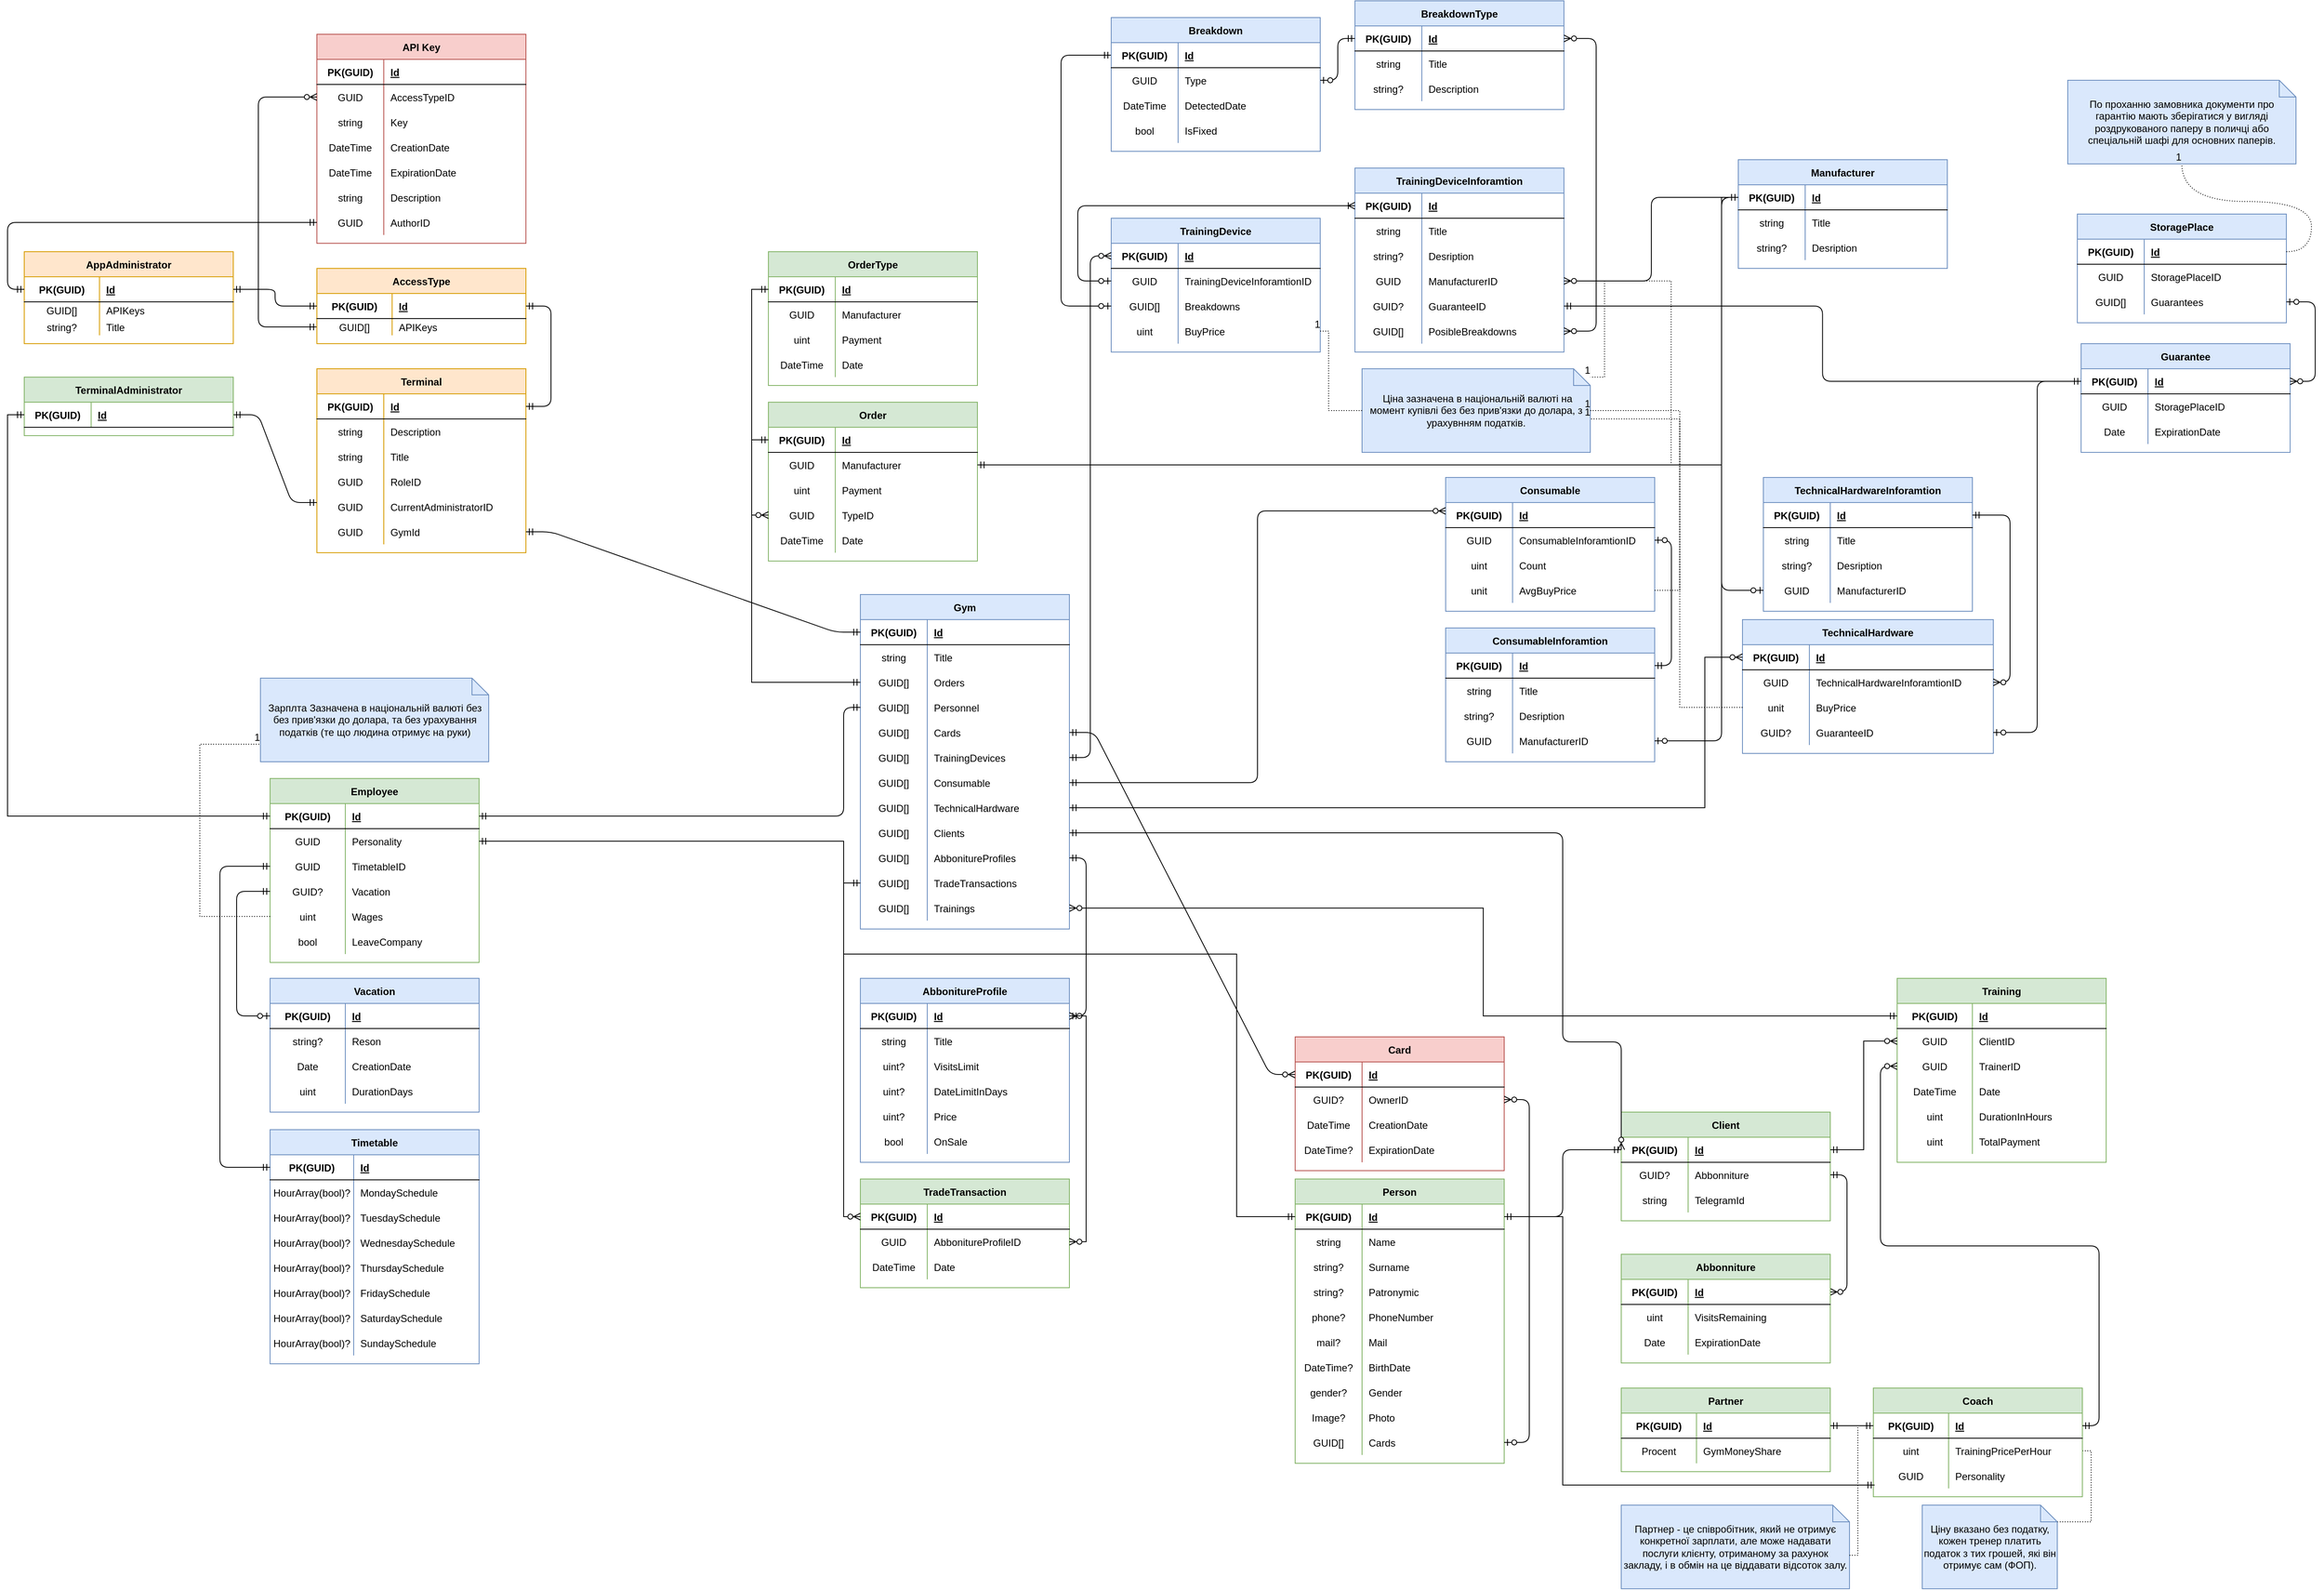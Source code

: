 <mxfile version="14.6.13" type="device"><diagram id="qENAyhD4cCS4J4Z95mlQ" name="Страница 1"><mxGraphModel dx="2249" dy="822" grid="1" gridSize="10" guides="1" tooltips="1" connect="1" arrows="1" fold="1" page="1" pageScale="1" pageWidth="827" pageHeight="1169" background="none" math="0" shadow="0"><root><mxCell id="0"/><mxCell id="1" parent="0"/><mxCell id="BD7mSTbxSXOUvieFCn6v-14" value="Terminal" style="shape=table;startSize=30;container=1;collapsible=1;childLayout=tableLayout;fixedRows=1;rowLines=0;fontStyle=1;align=center;resizeLast=1;fillColor=#ffe6cc;strokeColor=#d79b00;" parent="1" vertex="1"><mxGeometry x="-160" y="440" width="250" height="220" as="geometry"/></mxCell><mxCell id="BD7mSTbxSXOUvieFCn6v-15" value="" style="shape=partialRectangle;collapsible=0;dropTarget=0;pointerEvents=0;fillColor=none;top=0;left=0;bottom=1;right=0;points=[[0,0.5],[1,0.5]];portConstraint=eastwest;" parent="BD7mSTbxSXOUvieFCn6v-14" vertex="1"><mxGeometry y="30" width="250" height="30" as="geometry"/></mxCell><mxCell id="BD7mSTbxSXOUvieFCn6v-16" value="PK(GUID)" style="shape=partialRectangle;connectable=0;fillColor=none;top=0;left=0;bottom=0;right=0;fontStyle=1;overflow=hidden;" parent="BD7mSTbxSXOUvieFCn6v-15" vertex="1"><mxGeometry width="80" height="30" as="geometry"/></mxCell><mxCell id="BD7mSTbxSXOUvieFCn6v-17" value="Id" style="shape=partialRectangle;connectable=0;fillColor=none;top=0;left=0;bottom=0;right=0;align=left;spacingLeft=6;fontStyle=5;overflow=hidden;" parent="BD7mSTbxSXOUvieFCn6v-15" vertex="1"><mxGeometry x="80" width="170" height="30" as="geometry"/></mxCell><mxCell id="BD7mSTbxSXOUvieFCn6v-18" value="" style="shape=partialRectangle;collapsible=0;dropTarget=0;pointerEvents=0;fillColor=none;top=0;left=0;bottom=0;right=0;points=[[0,0.5],[1,0.5]];portConstraint=eastwest;" parent="BD7mSTbxSXOUvieFCn6v-14" vertex="1"><mxGeometry y="60" width="250" height="30" as="geometry"/></mxCell><mxCell id="BD7mSTbxSXOUvieFCn6v-19" value="string" style="shape=partialRectangle;connectable=0;fillColor=none;top=0;left=0;bottom=0;right=0;editable=1;overflow=hidden;" parent="BD7mSTbxSXOUvieFCn6v-18" vertex="1"><mxGeometry width="80" height="30" as="geometry"/></mxCell><mxCell id="BD7mSTbxSXOUvieFCn6v-20" value="Description" style="shape=partialRectangle;connectable=0;fillColor=none;top=0;left=0;bottom=0;right=0;align=left;spacingLeft=6;overflow=hidden;direction=west;flipH=1;" parent="BD7mSTbxSXOUvieFCn6v-18" vertex="1"><mxGeometry x="80" width="170" height="30" as="geometry"/></mxCell><mxCell id="BD7mSTbxSXOUvieFCn6v-21" value="" style="shape=partialRectangle;collapsible=0;dropTarget=0;pointerEvents=0;fillColor=none;top=0;left=0;bottom=0;right=0;points=[[0,0.5],[1,0.5]];portConstraint=eastwest;" parent="BD7mSTbxSXOUvieFCn6v-14" vertex="1"><mxGeometry y="90" width="250" height="30" as="geometry"/></mxCell><mxCell id="BD7mSTbxSXOUvieFCn6v-22" value="string" style="shape=partialRectangle;connectable=0;fillColor=none;top=0;left=0;bottom=0;right=0;editable=1;overflow=hidden;" parent="BD7mSTbxSXOUvieFCn6v-21" vertex="1"><mxGeometry width="80" height="30" as="geometry"/></mxCell><mxCell id="BD7mSTbxSXOUvieFCn6v-23" value="Title" style="shape=partialRectangle;connectable=0;fillColor=none;top=0;left=0;bottom=0;right=0;align=left;spacingLeft=6;overflow=hidden;" parent="BD7mSTbxSXOUvieFCn6v-21" vertex="1"><mxGeometry x="80" width="170" height="30" as="geometry"/></mxCell><mxCell id="BD7mSTbxSXOUvieFCn6v-24" value="" style="shape=partialRectangle;collapsible=0;dropTarget=0;pointerEvents=0;fillColor=none;top=0;left=0;bottom=0;right=0;points=[[0,0.5],[1,0.5]];portConstraint=eastwest;" parent="BD7mSTbxSXOUvieFCn6v-14" vertex="1"><mxGeometry y="120" width="250" height="30" as="geometry"/></mxCell><mxCell id="BD7mSTbxSXOUvieFCn6v-25" value="GUID" style="shape=partialRectangle;connectable=0;fillColor=none;top=0;left=0;bottom=0;right=0;editable=1;overflow=hidden;" parent="BD7mSTbxSXOUvieFCn6v-24" vertex="1"><mxGeometry width="80" height="30" as="geometry"/></mxCell><mxCell id="BD7mSTbxSXOUvieFCn6v-26" value="RoleID" style="shape=partialRectangle;connectable=0;fillColor=none;top=0;left=0;bottom=0;right=0;align=left;spacingLeft=6;overflow=hidden;" parent="BD7mSTbxSXOUvieFCn6v-24" vertex="1"><mxGeometry x="80" width="170" height="30" as="geometry"/></mxCell><mxCell id="BD7mSTbxSXOUvieFCn6v-91" style="shape=partialRectangle;collapsible=0;dropTarget=0;pointerEvents=0;fillColor=none;top=0;left=0;bottom=0;right=0;points=[[0,0.5],[1,0.5]];portConstraint=eastwest;" parent="BD7mSTbxSXOUvieFCn6v-14" vertex="1"><mxGeometry y="150" width="250" height="30" as="geometry"/></mxCell><mxCell id="BD7mSTbxSXOUvieFCn6v-92" value="GUID" style="shape=partialRectangle;connectable=0;fillColor=none;top=0;left=0;bottom=0;right=0;editable=1;overflow=hidden;" parent="BD7mSTbxSXOUvieFCn6v-91" vertex="1"><mxGeometry width="80" height="30" as="geometry"/></mxCell><mxCell id="BD7mSTbxSXOUvieFCn6v-93" value="CurrentAdministratorID" style="shape=partialRectangle;connectable=0;fillColor=none;top=0;left=0;bottom=0;right=0;align=left;spacingLeft=6;overflow=hidden;" parent="BD7mSTbxSXOUvieFCn6v-91" vertex="1"><mxGeometry x="80" width="170" height="30" as="geometry"/></mxCell><mxCell id="BD7mSTbxSXOUvieFCn6v-293" style="shape=partialRectangle;collapsible=0;dropTarget=0;pointerEvents=0;fillColor=none;top=0;left=0;bottom=0;right=0;points=[[0,0.5],[1,0.5]];portConstraint=eastwest;" parent="BD7mSTbxSXOUvieFCn6v-14" vertex="1"><mxGeometry y="180" width="250" height="30" as="geometry"/></mxCell><mxCell id="BD7mSTbxSXOUvieFCn6v-294" value="GUID" style="shape=partialRectangle;connectable=0;fillColor=none;top=0;left=0;bottom=0;right=0;editable=1;overflow=hidden;" parent="BD7mSTbxSXOUvieFCn6v-293" vertex="1"><mxGeometry width="80" height="30" as="geometry"/></mxCell><mxCell id="BD7mSTbxSXOUvieFCn6v-295" value="GymId" style="shape=partialRectangle;connectable=0;fillColor=none;top=0;left=0;bottom=0;right=0;align=left;spacingLeft=6;overflow=hidden;" parent="BD7mSTbxSXOUvieFCn6v-293" vertex="1"><mxGeometry x="80" width="170" height="30" as="geometry"/></mxCell><mxCell id="BD7mSTbxSXOUvieFCn6v-40" value="API Key" style="shape=table;startSize=30;container=1;collapsible=1;childLayout=tableLayout;fixedRows=1;rowLines=0;fontStyle=1;align=center;resizeLast=1;fillColor=#f8cecc;strokeColor=#b85450;" parent="1" vertex="1"><mxGeometry x="-160" y="40" width="250" height="250" as="geometry"><mxRectangle x="280" y="130" width="80" height="30" as="alternateBounds"/></mxGeometry></mxCell><mxCell id="BD7mSTbxSXOUvieFCn6v-41" value="" style="shape=partialRectangle;collapsible=0;dropTarget=0;pointerEvents=0;fillColor=none;top=0;left=0;bottom=1;right=0;points=[[0,0.5],[1,0.5]];portConstraint=eastwest;" parent="BD7mSTbxSXOUvieFCn6v-40" vertex="1"><mxGeometry y="30" width="250" height="30" as="geometry"/></mxCell><mxCell id="BD7mSTbxSXOUvieFCn6v-42" value="PK(GUID)" style="shape=partialRectangle;connectable=0;fillColor=none;top=0;left=0;bottom=0;right=0;fontStyle=1;overflow=hidden;" parent="BD7mSTbxSXOUvieFCn6v-41" vertex="1"><mxGeometry width="80" height="30" as="geometry"/></mxCell><mxCell id="BD7mSTbxSXOUvieFCn6v-43" value="Id" style="shape=partialRectangle;connectable=0;fillColor=none;top=0;left=0;bottom=0;right=0;align=left;spacingLeft=6;fontStyle=5;overflow=hidden;" parent="BD7mSTbxSXOUvieFCn6v-41" vertex="1"><mxGeometry x="80" width="170" height="30" as="geometry"/></mxCell><mxCell id="BD7mSTbxSXOUvieFCn6v-44" value="" style="shape=partialRectangle;collapsible=0;dropTarget=0;pointerEvents=0;fillColor=none;top=0;left=0;bottom=0;right=0;points=[[0,0.5],[1,0.5]];portConstraint=eastwest;" parent="BD7mSTbxSXOUvieFCn6v-40" vertex="1"><mxGeometry y="60" width="250" height="30" as="geometry"/></mxCell><mxCell id="BD7mSTbxSXOUvieFCn6v-45" value="GUID" style="shape=partialRectangle;connectable=0;fillColor=none;top=0;left=0;bottom=0;right=0;editable=1;overflow=hidden;" parent="BD7mSTbxSXOUvieFCn6v-44" vertex="1"><mxGeometry width="80" height="30" as="geometry"/></mxCell><mxCell id="BD7mSTbxSXOUvieFCn6v-46" value="AccessTypeID" style="shape=partialRectangle;connectable=0;fillColor=none;top=0;left=0;bottom=0;right=0;align=left;spacingLeft=6;overflow=hidden;" parent="BD7mSTbxSXOUvieFCn6v-44" vertex="1"><mxGeometry x="80" width="170" height="30" as="geometry"/></mxCell><mxCell id="BD7mSTbxSXOUvieFCn6v-82" style="shape=partialRectangle;collapsible=0;dropTarget=0;pointerEvents=0;fillColor=none;top=0;left=0;bottom=0;right=0;points=[[0,0.5],[1,0.5]];portConstraint=eastwest;" parent="BD7mSTbxSXOUvieFCn6v-40" vertex="1"><mxGeometry y="90" width="250" height="30" as="geometry"/></mxCell><mxCell id="BD7mSTbxSXOUvieFCn6v-83" value="string" style="shape=partialRectangle;connectable=0;fillColor=none;top=0;left=0;bottom=0;right=0;editable=1;overflow=hidden;" parent="BD7mSTbxSXOUvieFCn6v-82" vertex="1"><mxGeometry width="80" height="30" as="geometry"/></mxCell><mxCell id="BD7mSTbxSXOUvieFCn6v-84" value="Key" style="shape=partialRectangle;connectable=0;fillColor=none;top=0;left=0;bottom=0;right=0;align=left;spacingLeft=6;overflow=hidden;" parent="BD7mSTbxSXOUvieFCn6v-82" vertex="1"><mxGeometry x="80" width="170" height="30" as="geometry"/></mxCell><mxCell id="BD7mSTbxSXOUvieFCn6v-47" value="" style="shape=partialRectangle;collapsible=0;dropTarget=0;pointerEvents=0;fillColor=none;top=0;left=0;bottom=0;right=0;points=[[0,0.5],[1,0.5]];portConstraint=eastwest;" parent="BD7mSTbxSXOUvieFCn6v-40" vertex="1"><mxGeometry y="120" width="250" height="30" as="geometry"/></mxCell><mxCell id="BD7mSTbxSXOUvieFCn6v-48" value="DateTime" style="shape=partialRectangle;connectable=0;fillColor=none;top=0;left=0;bottom=0;right=0;editable=1;overflow=hidden;" parent="BD7mSTbxSXOUvieFCn6v-47" vertex="1"><mxGeometry width="80" height="30" as="geometry"/></mxCell><mxCell id="BD7mSTbxSXOUvieFCn6v-49" value="CreationDate" style="shape=partialRectangle;connectable=0;fillColor=none;top=0;left=0;bottom=0;right=0;align=left;spacingLeft=6;overflow=hidden;" parent="BD7mSTbxSXOUvieFCn6v-47" vertex="1"><mxGeometry x="80" width="170" height="30" as="geometry"/></mxCell><mxCell id="BD7mSTbxSXOUvieFCn6v-50" value="" style="shape=partialRectangle;collapsible=0;dropTarget=0;pointerEvents=0;fillColor=none;top=0;left=0;bottom=0;right=0;points=[[0,0.5],[1,0.5]];portConstraint=eastwest;" parent="BD7mSTbxSXOUvieFCn6v-40" vertex="1"><mxGeometry y="150" width="250" height="30" as="geometry"/></mxCell><mxCell id="BD7mSTbxSXOUvieFCn6v-51" value="DateTime" style="shape=partialRectangle;connectable=0;fillColor=none;top=0;left=0;bottom=0;right=0;editable=1;overflow=hidden;" parent="BD7mSTbxSXOUvieFCn6v-50" vertex="1"><mxGeometry width="80" height="30" as="geometry"/></mxCell><mxCell id="BD7mSTbxSXOUvieFCn6v-52" value="ExpirationDate" style="shape=partialRectangle;connectable=0;fillColor=none;top=0;left=0;bottom=0;right=0;align=left;spacingLeft=6;overflow=hidden;" parent="BD7mSTbxSXOUvieFCn6v-50" vertex="1"><mxGeometry x="80" width="170" height="30" as="geometry"/></mxCell><mxCell id="BD7mSTbxSXOUvieFCn6v-85" style="shape=partialRectangle;collapsible=0;dropTarget=0;pointerEvents=0;fillColor=none;top=0;left=0;bottom=0;right=0;points=[[0,0.5],[1,0.5]];portConstraint=eastwest;" parent="BD7mSTbxSXOUvieFCn6v-40" vertex="1"><mxGeometry y="180" width="250" height="30" as="geometry"/></mxCell><mxCell id="BD7mSTbxSXOUvieFCn6v-86" value="string" style="shape=partialRectangle;connectable=0;fillColor=none;top=0;left=0;bottom=0;right=0;editable=1;overflow=hidden;" parent="BD7mSTbxSXOUvieFCn6v-85" vertex="1"><mxGeometry width="80" height="30" as="geometry"/></mxCell><mxCell id="BD7mSTbxSXOUvieFCn6v-87" value="Description" style="shape=partialRectangle;connectable=0;fillColor=none;top=0;left=0;bottom=0;right=0;align=left;spacingLeft=6;overflow=hidden;" parent="BD7mSTbxSXOUvieFCn6v-85" vertex="1"><mxGeometry x="80" width="170" height="30" as="geometry"/></mxCell><mxCell id="BD7mSTbxSXOUvieFCn6v-79" style="shape=partialRectangle;collapsible=0;dropTarget=0;pointerEvents=0;fillColor=none;top=0;left=0;bottom=0;right=0;points=[[0,0.5],[1,0.5]];portConstraint=eastwest;" parent="BD7mSTbxSXOUvieFCn6v-40" vertex="1"><mxGeometry y="210" width="250" height="30" as="geometry"/></mxCell><mxCell id="BD7mSTbxSXOUvieFCn6v-80" value="GUID" style="shape=partialRectangle;connectable=0;fillColor=none;top=0;left=0;bottom=0;right=0;editable=1;overflow=hidden;" parent="BD7mSTbxSXOUvieFCn6v-79" vertex="1"><mxGeometry width="80" height="30" as="geometry"/></mxCell><mxCell id="BD7mSTbxSXOUvieFCn6v-81" value="AuthorID" style="shape=partialRectangle;connectable=0;fillColor=none;top=0;left=0;bottom=0;right=0;align=left;spacingLeft=6;overflow=hidden;" parent="BD7mSTbxSXOUvieFCn6v-79" vertex="1"><mxGeometry x="80" width="170" height="30" as="geometry"/></mxCell><mxCell id="BD7mSTbxSXOUvieFCn6v-94" value="Person" style="shape=table;startSize=30;container=1;collapsible=1;childLayout=tableLayout;fixedRows=1;rowLines=0;fontStyle=1;align=center;resizeLast=1;fillColor=#d5e8d4;strokeColor=#82b366;" parent="1" vertex="1"><mxGeometry x="1010" y="1409" width="250" height="340" as="geometry"/></mxCell><mxCell id="BD7mSTbxSXOUvieFCn6v-95" value="" style="shape=partialRectangle;collapsible=0;dropTarget=0;pointerEvents=0;fillColor=none;top=0;left=0;bottom=1;right=0;points=[[0,0.5],[1,0.5]];portConstraint=eastwest;" parent="BD7mSTbxSXOUvieFCn6v-94" vertex="1"><mxGeometry y="30" width="250" height="30" as="geometry"/></mxCell><mxCell id="BD7mSTbxSXOUvieFCn6v-96" value="PK(GUID)" style="shape=partialRectangle;connectable=0;fillColor=none;top=0;left=0;bottom=0;right=0;fontStyle=1;overflow=hidden;" parent="BD7mSTbxSXOUvieFCn6v-95" vertex="1"><mxGeometry width="80" height="30" as="geometry"/></mxCell><mxCell id="BD7mSTbxSXOUvieFCn6v-97" value="Id" style="shape=partialRectangle;connectable=0;fillColor=none;top=0;left=0;bottom=0;right=0;align=left;spacingLeft=6;fontStyle=5;overflow=hidden;" parent="BD7mSTbxSXOUvieFCn6v-95" vertex="1"><mxGeometry x="80" width="170" height="30" as="geometry"/></mxCell><mxCell id="BD7mSTbxSXOUvieFCn6v-98" value="" style="shape=partialRectangle;collapsible=0;dropTarget=0;pointerEvents=0;fillColor=none;top=0;left=0;bottom=0;right=0;points=[[0,0.5],[1,0.5]];portConstraint=eastwest;" parent="BD7mSTbxSXOUvieFCn6v-94" vertex="1"><mxGeometry y="60" width="250" height="30" as="geometry"/></mxCell><mxCell id="BD7mSTbxSXOUvieFCn6v-99" value="string" style="shape=partialRectangle;connectable=0;fillColor=none;top=0;left=0;bottom=0;right=0;editable=1;overflow=hidden;" parent="BD7mSTbxSXOUvieFCn6v-98" vertex="1"><mxGeometry width="80" height="30" as="geometry"/></mxCell><mxCell id="BD7mSTbxSXOUvieFCn6v-100" value="Name" style="shape=partialRectangle;connectable=0;fillColor=none;top=0;left=0;bottom=0;right=0;align=left;spacingLeft=6;overflow=hidden;direction=west;flipH=1;" parent="BD7mSTbxSXOUvieFCn6v-98" vertex="1"><mxGeometry x="80" width="170" height="30" as="geometry"/></mxCell><mxCell id="BD7mSTbxSXOUvieFCn6v-101" value="" style="shape=partialRectangle;collapsible=0;dropTarget=0;pointerEvents=0;fillColor=none;top=0;left=0;bottom=0;right=0;points=[[0,0.5],[1,0.5]];portConstraint=eastwest;" parent="BD7mSTbxSXOUvieFCn6v-94" vertex="1"><mxGeometry y="90" width="250" height="30" as="geometry"/></mxCell><mxCell id="BD7mSTbxSXOUvieFCn6v-102" value="string?" style="shape=partialRectangle;connectable=0;fillColor=none;top=0;left=0;bottom=0;right=0;editable=1;overflow=hidden;" parent="BD7mSTbxSXOUvieFCn6v-101" vertex="1"><mxGeometry width="80" height="30" as="geometry"/></mxCell><mxCell id="BD7mSTbxSXOUvieFCn6v-103" value="Surname" style="shape=partialRectangle;connectable=0;fillColor=none;top=0;left=0;bottom=0;right=0;align=left;spacingLeft=6;overflow=hidden;" parent="BD7mSTbxSXOUvieFCn6v-101" vertex="1"><mxGeometry x="80" width="170" height="30" as="geometry"/></mxCell><mxCell id="BD7mSTbxSXOUvieFCn6v-104" value="" style="shape=partialRectangle;collapsible=0;dropTarget=0;pointerEvents=0;fillColor=none;top=0;left=0;bottom=0;right=0;points=[[0,0.5],[1,0.5]];portConstraint=eastwest;" parent="BD7mSTbxSXOUvieFCn6v-94" vertex="1"><mxGeometry y="120" width="250" height="30" as="geometry"/></mxCell><mxCell id="BD7mSTbxSXOUvieFCn6v-105" value="string?" style="shape=partialRectangle;connectable=0;fillColor=none;top=0;left=0;bottom=0;right=0;editable=1;overflow=hidden;" parent="BD7mSTbxSXOUvieFCn6v-104" vertex="1"><mxGeometry width="80" height="30" as="geometry"/></mxCell><mxCell id="BD7mSTbxSXOUvieFCn6v-106" value="Patronymic" style="shape=partialRectangle;connectable=0;fillColor=none;top=0;left=0;bottom=0;right=0;align=left;spacingLeft=6;overflow=hidden;" parent="BD7mSTbxSXOUvieFCn6v-104" vertex="1"><mxGeometry x="80" width="170" height="30" as="geometry"/></mxCell><mxCell id="BD7mSTbxSXOUvieFCn6v-675" style="shape=partialRectangle;collapsible=0;dropTarget=0;pointerEvents=0;fillColor=none;top=0;left=0;bottom=0;right=0;points=[[0,0.5],[1,0.5]];portConstraint=eastwest;" parent="BD7mSTbxSXOUvieFCn6v-94" vertex="1"><mxGeometry y="150" width="250" height="30" as="geometry"/></mxCell><mxCell id="BD7mSTbxSXOUvieFCn6v-676" value="phone?" style="shape=partialRectangle;connectable=0;fillColor=none;top=0;left=0;bottom=0;right=0;editable=1;overflow=hidden;" parent="BD7mSTbxSXOUvieFCn6v-675" vertex="1"><mxGeometry width="80" height="30" as="geometry"/></mxCell><mxCell id="BD7mSTbxSXOUvieFCn6v-677" value="PhoneNumber" style="shape=partialRectangle;connectable=0;fillColor=none;top=0;left=0;bottom=0;right=0;align=left;spacingLeft=6;overflow=hidden;" parent="BD7mSTbxSXOUvieFCn6v-675" vertex="1"><mxGeometry x="80" width="170" height="30" as="geometry"/></mxCell><mxCell id="BD7mSTbxSXOUvieFCn6v-678" style="shape=partialRectangle;collapsible=0;dropTarget=0;pointerEvents=0;fillColor=none;top=0;left=0;bottom=0;right=0;points=[[0,0.5],[1,0.5]];portConstraint=eastwest;" parent="BD7mSTbxSXOUvieFCn6v-94" vertex="1"><mxGeometry y="180" width="250" height="30" as="geometry"/></mxCell><mxCell id="BD7mSTbxSXOUvieFCn6v-679" value="mail?" style="shape=partialRectangle;connectable=0;fillColor=none;top=0;left=0;bottom=0;right=0;editable=1;overflow=hidden;" parent="BD7mSTbxSXOUvieFCn6v-678" vertex="1"><mxGeometry width="80" height="30" as="geometry"/></mxCell><mxCell id="BD7mSTbxSXOUvieFCn6v-680" value="Mail" style="shape=partialRectangle;connectable=0;fillColor=none;top=0;left=0;bottom=0;right=0;align=left;spacingLeft=6;overflow=hidden;" parent="BD7mSTbxSXOUvieFCn6v-678" vertex="1"><mxGeometry x="80" width="170" height="30" as="geometry"/></mxCell><mxCell id="BD7mSTbxSXOUvieFCn6v-107" style="shape=partialRectangle;collapsible=0;dropTarget=0;pointerEvents=0;fillColor=none;top=0;left=0;bottom=0;right=0;points=[[0,0.5],[1,0.5]];portConstraint=eastwest;" parent="BD7mSTbxSXOUvieFCn6v-94" vertex="1"><mxGeometry y="210" width="250" height="30" as="geometry"/></mxCell><mxCell id="BD7mSTbxSXOUvieFCn6v-108" value="DateTime?" style="shape=partialRectangle;connectable=0;fillColor=none;top=0;left=0;bottom=0;right=0;editable=1;overflow=hidden;" parent="BD7mSTbxSXOUvieFCn6v-107" vertex="1"><mxGeometry width="80" height="30" as="geometry"/></mxCell><mxCell id="BD7mSTbxSXOUvieFCn6v-109" value="BirthDate" style="shape=partialRectangle;connectable=0;fillColor=none;top=0;left=0;bottom=0;right=0;align=left;spacingLeft=6;overflow=hidden;" parent="BD7mSTbxSXOUvieFCn6v-107" vertex="1"><mxGeometry x="80" width="170" height="30" as="geometry"/></mxCell><mxCell id="BD7mSTbxSXOUvieFCn6v-110" style="shape=partialRectangle;collapsible=0;dropTarget=0;pointerEvents=0;fillColor=none;top=0;left=0;bottom=0;right=0;points=[[0,0.5],[1,0.5]];portConstraint=eastwest;" parent="BD7mSTbxSXOUvieFCn6v-94" vertex="1"><mxGeometry y="240" width="250" height="30" as="geometry"/></mxCell><mxCell id="BD7mSTbxSXOUvieFCn6v-111" value="gender?" style="shape=partialRectangle;connectable=0;fillColor=none;top=0;left=0;bottom=0;right=0;editable=1;overflow=hidden;" parent="BD7mSTbxSXOUvieFCn6v-110" vertex="1"><mxGeometry width="80" height="30" as="geometry"/></mxCell><mxCell id="BD7mSTbxSXOUvieFCn6v-112" value="Gender" style="shape=partialRectangle;connectable=0;fillColor=none;top=0;left=0;bottom=0;right=0;align=left;spacingLeft=6;overflow=hidden;" parent="BD7mSTbxSXOUvieFCn6v-110" vertex="1"><mxGeometry x="80" width="170" height="30" as="geometry"/></mxCell><mxCell id="BD7mSTbxSXOUvieFCn6v-211" style="shape=partialRectangle;collapsible=0;dropTarget=0;pointerEvents=0;fillColor=none;top=0;left=0;bottom=0;right=0;points=[[0,0.5],[1,0.5]];portConstraint=eastwest;" parent="BD7mSTbxSXOUvieFCn6v-94" vertex="1"><mxGeometry y="270" width="250" height="30" as="geometry"/></mxCell><mxCell id="BD7mSTbxSXOUvieFCn6v-212" value="Image?" style="shape=partialRectangle;connectable=0;fillColor=none;top=0;left=0;bottom=0;right=0;editable=1;overflow=hidden;" parent="BD7mSTbxSXOUvieFCn6v-211" vertex="1"><mxGeometry width="80" height="30" as="geometry"/></mxCell><mxCell id="BD7mSTbxSXOUvieFCn6v-213" value="Photo" style="shape=partialRectangle;connectable=0;fillColor=none;top=0;left=0;bottom=0;right=0;align=left;spacingLeft=6;overflow=hidden;" parent="BD7mSTbxSXOUvieFCn6v-211" vertex="1"><mxGeometry x="80" width="170" height="30" as="geometry"/></mxCell><mxCell id="BD7mSTbxSXOUvieFCn6v-646" style="shape=partialRectangle;collapsible=0;dropTarget=0;pointerEvents=0;fillColor=none;top=0;left=0;bottom=0;right=0;points=[[0,0.5],[1,0.5]];portConstraint=eastwest;" parent="BD7mSTbxSXOUvieFCn6v-94" vertex="1"><mxGeometry y="300" width="250" height="30" as="geometry"/></mxCell><mxCell id="BD7mSTbxSXOUvieFCn6v-647" value="GUID[]" style="shape=partialRectangle;connectable=0;fillColor=none;top=0;left=0;bottom=0;right=0;editable=1;overflow=hidden;" parent="BD7mSTbxSXOUvieFCn6v-646" vertex="1"><mxGeometry width="80" height="30" as="geometry"/></mxCell><mxCell id="BD7mSTbxSXOUvieFCn6v-648" value="Cards" style="shape=partialRectangle;connectable=0;fillColor=none;top=0;left=0;bottom=0;right=0;align=left;spacingLeft=6;overflow=hidden;" parent="BD7mSTbxSXOUvieFCn6v-646" vertex="1"><mxGeometry x="80" width="170" height="30" as="geometry"/></mxCell><mxCell id="BD7mSTbxSXOUvieFCn6v-139" value="" style="edgeStyle=entityRelationEdgeStyle;fontSize=12;html=1;endArrow=ERmandOne;startArrow=ERmandOne;entryX=0;entryY=0.333;entryDx=0;entryDy=0;entryPerimeter=0;exitX=1;exitY=0.5;exitDx=0;exitDy=0;" parent="1" source="BD7mSTbxSXOUvieFCn6v-114" target="BD7mSTbxSXOUvieFCn6v-91" edge="1"><mxGeometry width="100" height="100" relative="1" as="geometry"><mxPoint x="-150" y="635" as="sourcePoint"/><mxPoint x="-50" y="535" as="targetPoint"/></mxGeometry></mxCell><mxCell id="BD7mSTbxSXOUvieFCn6v-140" value="Employee" style="shape=table;startSize=30;container=1;collapsible=1;childLayout=tableLayout;fixedRows=1;rowLines=0;fontStyle=1;align=center;resizeLast=1;fillColor=#d5e8d4;strokeColor=#82b366;" parent="1" vertex="1"><mxGeometry x="-216" y="930" width="250" height="220" as="geometry"/></mxCell><mxCell id="BD7mSTbxSXOUvieFCn6v-141" value="" style="shape=partialRectangle;collapsible=0;dropTarget=0;pointerEvents=0;fillColor=none;top=0;left=0;bottom=1;right=0;points=[[0,0.5],[1,0.5]];portConstraint=eastwest;" parent="BD7mSTbxSXOUvieFCn6v-140" vertex="1"><mxGeometry y="30" width="250" height="30" as="geometry"/></mxCell><mxCell id="BD7mSTbxSXOUvieFCn6v-142" value="PK(GUID)" style="shape=partialRectangle;connectable=0;fillColor=none;top=0;left=0;bottom=0;right=0;fontStyle=1;overflow=hidden;" parent="BD7mSTbxSXOUvieFCn6v-141" vertex="1"><mxGeometry width="90" height="30" as="geometry"/></mxCell><mxCell id="BD7mSTbxSXOUvieFCn6v-143" value="Id" style="shape=partialRectangle;connectable=0;fillColor=none;top=0;left=0;bottom=0;right=0;align=left;spacingLeft=6;fontStyle=5;overflow=hidden;" parent="BD7mSTbxSXOUvieFCn6v-141" vertex="1"><mxGeometry x="90" width="160" height="30" as="geometry"/></mxCell><mxCell id="6nWaxIJilBERjV_TFHiG-91" style="shape=partialRectangle;collapsible=0;dropTarget=0;pointerEvents=0;fillColor=none;top=0;left=0;bottom=0;right=0;points=[[0,0.5],[1,0.5]];portConstraint=eastwest;" vertex="1" parent="BD7mSTbxSXOUvieFCn6v-140"><mxGeometry y="60" width="250" height="30" as="geometry"/></mxCell><mxCell id="6nWaxIJilBERjV_TFHiG-92" value="GUID" style="shape=partialRectangle;connectable=0;fillColor=none;top=0;left=0;bottom=0;right=0;editable=1;overflow=hidden;" vertex="1" parent="6nWaxIJilBERjV_TFHiG-91"><mxGeometry width="90" height="30" as="geometry"/></mxCell><mxCell id="6nWaxIJilBERjV_TFHiG-93" value="Personality" style="shape=partialRectangle;connectable=0;fillColor=none;top=0;left=0;bottom=0;right=0;align=left;spacingLeft=6;overflow=hidden;" vertex="1" parent="6nWaxIJilBERjV_TFHiG-91"><mxGeometry x="90" width="160" height="30" as="geometry"/></mxCell><mxCell id="BD7mSTbxSXOUvieFCn6v-156" style="shape=partialRectangle;collapsible=0;dropTarget=0;pointerEvents=0;fillColor=none;top=0;left=0;bottom=0;right=0;points=[[0,0.5],[1,0.5]];portConstraint=eastwest;" parent="BD7mSTbxSXOUvieFCn6v-140" vertex="1"><mxGeometry y="90" width="250" height="30" as="geometry"/></mxCell><mxCell id="BD7mSTbxSXOUvieFCn6v-157" value="GUID" style="shape=partialRectangle;connectable=0;fillColor=none;top=0;left=0;bottom=0;right=0;editable=1;overflow=hidden;" parent="BD7mSTbxSXOUvieFCn6v-156" vertex="1"><mxGeometry width="90" height="30" as="geometry"/></mxCell><mxCell id="BD7mSTbxSXOUvieFCn6v-158" value="TimetableID" style="shape=partialRectangle;connectable=0;fillColor=none;top=0;left=0;bottom=0;right=0;align=left;spacingLeft=6;overflow=hidden;" parent="BD7mSTbxSXOUvieFCn6v-156" vertex="1"><mxGeometry x="90" width="160" height="30" as="geometry"/></mxCell><mxCell id="BD7mSTbxSXOUvieFCn6v-244" style="shape=partialRectangle;collapsible=0;dropTarget=0;pointerEvents=0;fillColor=none;top=0;left=0;bottom=0;right=0;points=[[0,0.5],[1,0.5]];portConstraint=eastwest;" parent="BD7mSTbxSXOUvieFCn6v-140" vertex="1"><mxGeometry y="120" width="250" height="30" as="geometry"/></mxCell><mxCell id="BD7mSTbxSXOUvieFCn6v-245" value="GUID?" style="shape=partialRectangle;connectable=0;fillColor=none;top=0;left=0;bottom=0;right=0;editable=1;overflow=hidden;" parent="BD7mSTbxSXOUvieFCn6v-244" vertex="1"><mxGeometry width="90" height="30" as="geometry"/></mxCell><mxCell id="BD7mSTbxSXOUvieFCn6v-246" value="Vacation" style="shape=partialRectangle;connectable=0;fillColor=none;top=0;left=0;bottom=0;right=0;align=left;spacingLeft=6;overflow=hidden;" parent="BD7mSTbxSXOUvieFCn6v-244" vertex="1"><mxGeometry x="90" width="160" height="30" as="geometry"/></mxCell><mxCell id="6nWaxIJilBERjV_TFHiG-78" style="shape=partialRectangle;collapsible=0;dropTarget=0;pointerEvents=0;fillColor=none;top=0;left=0;bottom=0;right=0;points=[[0,0.5],[1,0.5]];portConstraint=eastwest;" vertex="1" parent="BD7mSTbxSXOUvieFCn6v-140"><mxGeometry y="150" width="250" height="30" as="geometry"/></mxCell><mxCell id="6nWaxIJilBERjV_TFHiG-79" value="uint" style="shape=partialRectangle;connectable=0;fillColor=none;top=0;left=0;bottom=0;right=0;editable=1;overflow=hidden;" vertex="1" parent="6nWaxIJilBERjV_TFHiG-78"><mxGeometry width="90" height="30" as="geometry"/></mxCell><mxCell id="6nWaxIJilBERjV_TFHiG-80" value="Wages" style="shape=partialRectangle;connectable=0;fillColor=none;top=0;left=0;bottom=0;right=0;align=left;spacingLeft=6;overflow=hidden;" vertex="1" parent="6nWaxIJilBERjV_TFHiG-78"><mxGeometry x="90" width="160" height="30" as="geometry"/></mxCell><mxCell id="6nWaxIJilBERjV_TFHiG-46" style="shape=partialRectangle;collapsible=0;dropTarget=0;pointerEvents=0;fillColor=none;top=0;left=0;bottom=0;right=0;points=[[0,0.5],[1,0.5]];portConstraint=eastwest;" vertex="1" parent="BD7mSTbxSXOUvieFCn6v-140"><mxGeometry y="180" width="250" height="30" as="geometry"/></mxCell><mxCell id="6nWaxIJilBERjV_TFHiG-47" value="bool" style="shape=partialRectangle;connectable=0;fillColor=none;top=0;left=0;bottom=0;right=0;editable=1;overflow=hidden;" vertex="1" parent="6nWaxIJilBERjV_TFHiG-46"><mxGeometry width="90" height="30" as="geometry"/></mxCell><mxCell id="6nWaxIJilBERjV_TFHiG-48" value="LeaveCompany" style="shape=partialRectangle;connectable=0;fillColor=none;top=0;left=0;bottom=0;right=0;align=left;spacingLeft=6;overflow=hidden;" vertex="1" parent="6nWaxIJilBERjV_TFHiG-46"><mxGeometry x="90" width="160" height="30" as="geometry"/></mxCell><mxCell id="BD7mSTbxSXOUvieFCn6v-160" value="Timetable" style="shape=table;startSize=30;container=1;collapsible=1;childLayout=tableLayout;fixedRows=1;rowLines=0;fontStyle=1;align=center;resizeLast=1;fillColor=#dae8fc;strokeColor=#6c8ebf;" parent="1" vertex="1"><mxGeometry x="-216" y="1350" width="250" height="280" as="geometry"/></mxCell><mxCell id="BD7mSTbxSXOUvieFCn6v-161" value="" style="shape=partialRectangle;collapsible=0;dropTarget=0;pointerEvents=0;fillColor=none;top=0;left=0;bottom=1;right=0;points=[[0,0.5],[1,0.5]];portConstraint=eastwest;" parent="BD7mSTbxSXOUvieFCn6v-160" vertex="1"><mxGeometry y="30" width="250" height="30" as="geometry"/></mxCell><mxCell id="BD7mSTbxSXOUvieFCn6v-162" value="PK(GUID)" style="shape=partialRectangle;connectable=0;fillColor=none;top=0;left=0;bottom=0;right=0;fontStyle=1;overflow=hidden;" parent="BD7mSTbxSXOUvieFCn6v-161" vertex="1"><mxGeometry width="100" height="30" as="geometry"/></mxCell><mxCell id="BD7mSTbxSXOUvieFCn6v-163" value="Id" style="shape=partialRectangle;connectable=0;fillColor=none;top=0;left=0;bottom=0;right=0;align=left;spacingLeft=6;fontStyle=5;overflow=hidden;" parent="BD7mSTbxSXOUvieFCn6v-161" vertex="1"><mxGeometry x="100" width="150" height="30" as="geometry"/></mxCell><mxCell id="BD7mSTbxSXOUvieFCn6v-164" style="shape=partialRectangle;collapsible=0;dropTarget=0;pointerEvents=0;fillColor=none;top=0;left=0;bottom=0;right=0;points=[[0,0.5],[1,0.5]];portConstraint=eastwest;" parent="BD7mSTbxSXOUvieFCn6v-160" vertex="1"><mxGeometry y="60" width="250" height="30" as="geometry"/></mxCell><mxCell id="BD7mSTbxSXOUvieFCn6v-165" value="HourArray(bool)?" style="shape=partialRectangle;connectable=0;fillColor=none;top=0;left=0;bottom=0;right=0;editable=1;overflow=hidden;" parent="BD7mSTbxSXOUvieFCn6v-164" vertex="1"><mxGeometry width="100" height="30" as="geometry"/></mxCell><mxCell id="BD7mSTbxSXOUvieFCn6v-166" value="MondaySchedule" style="shape=partialRectangle;connectable=0;fillColor=none;top=0;left=0;bottom=0;right=0;align=left;spacingLeft=6;overflow=hidden;" parent="BD7mSTbxSXOUvieFCn6v-164" vertex="1"><mxGeometry x="100" width="150" height="30" as="geometry"/></mxCell><mxCell id="BD7mSTbxSXOUvieFCn6v-182" style="shape=partialRectangle;collapsible=0;dropTarget=0;pointerEvents=0;fillColor=none;top=0;left=0;bottom=0;right=0;points=[[0,0.5],[1,0.5]];portConstraint=eastwest;" parent="BD7mSTbxSXOUvieFCn6v-160" vertex="1"><mxGeometry y="90" width="250" height="30" as="geometry"/></mxCell><mxCell id="BD7mSTbxSXOUvieFCn6v-183" value="HourArray(bool)?" style="shape=partialRectangle;connectable=0;fillColor=none;top=0;left=0;bottom=0;right=0;editable=1;overflow=hidden;" parent="BD7mSTbxSXOUvieFCn6v-182" vertex="1"><mxGeometry width="100" height="30" as="geometry"/></mxCell><mxCell id="BD7mSTbxSXOUvieFCn6v-184" value="TuesdaySchedule" style="shape=partialRectangle;connectable=0;fillColor=none;top=0;left=0;bottom=0;right=0;align=left;spacingLeft=6;overflow=hidden;" parent="BD7mSTbxSXOUvieFCn6v-182" vertex="1"><mxGeometry x="100" width="150" height="30" as="geometry"/></mxCell><mxCell id="BD7mSTbxSXOUvieFCn6v-179" style="shape=partialRectangle;collapsible=0;dropTarget=0;pointerEvents=0;fillColor=none;top=0;left=0;bottom=0;right=0;points=[[0,0.5],[1,0.5]];portConstraint=eastwest;" parent="BD7mSTbxSXOUvieFCn6v-160" vertex="1"><mxGeometry y="120" width="250" height="30" as="geometry"/></mxCell><mxCell id="BD7mSTbxSXOUvieFCn6v-180" value="HourArray(bool)?" style="shape=partialRectangle;connectable=0;fillColor=none;top=0;left=0;bottom=0;right=0;editable=1;overflow=hidden;" parent="BD7mSTbxSXOUvieFCn6v-179" vertex="1"><mxGeometry width="100" height="30" as="geometry"/></mxCell><mxCell id="BD7mSTbxSXOUvieFCn6v-181" value="WednesdaySchedule" style="shape=partialRectangle;connectable=0;fillColor=none;top=0;left=0;bottom=0;right=0;align=left;spacingLeft=6;overflow=hidden;" parent="BD7mSTbxSXOUvieFCn6v-179" vertex="1"><mxGeometry x="100" width="150" height="30" as="geometry"/></mxCell><mxCell id="BD7mSTbxSXOUvieFCn6v-176" style="shape=partialRectangle;collapsible=0;dropTarget=0;pointerEvents=0;fillColor=none;top=0;left=0;bottom=0;right=0;points=[[0,0.5],[1,0.5]];portConstraint=eastwest;" parent="BD7mSTbxSXOUvieFCn6v-160" vertex="1"><mxGeometry y="150" width="250" height="30" as="geometry"/></mxCell><mxCell id="BD7mSTbxSXOUvieFCn6v-177" value="HourArray(bool)?" style="shape=partialRectangle;connectable=0;fillColor=none;top=0;left=0;bottom=0;right=0;editable=1;overflow=hidden;" parent="BD7mSTbxSXOUvieFCn6v-176" vertex="1"><mxGeometry width="100" height="30" as="geometry"/></mxCell><mxCell id="BD7mSTbxSXOUvieFCn6v-178" value="ThursdaySchedule" style="shape=partialRectangle;connectable=0;fillColor=none;top=0;left=0;bottom=0;right=0;align=left;spacingLeft=6;overflow=hidden;" parent="BD7mSTbxSXOUvieFCn6v-176" vertex="1"><mxGeometry x="100" width="150" height="30" as="geometry"/></mxCell><mxCell id="BD7mSTbxSXOUvieFCn6v-173" style="shape=partialRectangle;collapsible=0;dropTarget=0;pointerEvents=0;fillColor=none;top=0;left=0;bottom=0;right=0;points=[[0,0.5],[1,0.5]];portConstraint=eastwest;" parent="BD7mSTbxSXOUvieFCn6v-160" vertex="1"><mxGeometry y="180" width="250" height="30" as="geometry"/></mxCell><mxCell id="BD7mSTbxSXOUvieFCn6v-174" value="HourArray(bool)?" style="shape=partialRectangle;connectable=0;fillColor=none;top=0;left=0;bottom=0;right=0;editable=1;overflow=hidden;" parent="BD7mSTbxSXOUvieFCn6v-173" vertex="1"><mxGeometry width="100" height="30" as="geometry"/></mxCell><mxCell id="BD7mSTbxSXOUvieFCn6v-175" value="FridaySchedule" style="shape=partialRectangle;connectable=0;fillColor=none;top=0;left=0;bottom=0;right=0;align=left;spacingLeft=6;overflow=hidden;" parent="BD7mSTbxSXOUvieFCn6v-173" vertex="1"><mxGeometry x="100" width="150" height="30" as="geometry"/></mxCell><mxCell id="BD7mSTbxSXOUvieFCn6v-170" style="shape=partialRectangle;collapsible=0;dropTarget=0;pointerEvents=0;fillColor=none;top=0;left=0;bottom=0;right=0;points=[[0,0.5],[1,0.5]];portConstraint=eastwest;" parent="BD7mSTbxSXOUvieFCn6v-160" vertex="1"><mxGeometry y="210" width="250" height="30" as="geometry"/></mxCell><mxCell id="BD7mSTbxSXOUvieFCn6v-171" value="HourArray(bool)?" style="shape=partialRectangle;connectable=0;fillColor=none;top=0;left=0;bottom=0;right=0;editable=1;overflow=hidden;" parent="BD7mSTbxSXOUvieFCn6v-170" vertex="1"><mxGeometry width="100" height="30" as="geometry"/></mxCell><mxCell id="BD7mSTbxSXOUvieFCn6v-172" value="SaturdaySchedule" style="shape=partialRectangle;connectable=0;fillColor=none;top=0;left=0;bottom=0;right=0;align=left;spacingLeft=6;overflow=hidden;" parent="BD7mSTbxSXOUvieFCn6v-170" vertex="1"><mxGeometry x="100" width="150" height="30" as="geometry"/></mxCell><mxCell id="BD7mSTbxSXOUvieFCn6v-167" style="shape=partialRectangle;collapsible=0;dropTarget=0;pointerEvents=0;fillColor=none;top=0;left=0;bottom=0;right=0;points=[[0,0.5],[1,0.5]];portConstraint=eastwest;" parent="BD7mSTbxSXOUvieFCn6v-160" vertex="1"><mxGeometry y="240" width="250" height="30" as="geometry"/></mxCell><mxCell id="BD7mSTbxSXOUvieFCn6v-168" value="HourArray(bool)?" style="shape=partialRectangle;connectable=0;fillColor=none;top=0;left=0;bottom=0;right=0;editable=1;overflow=hidden;" parent="BD7mSTbxSXOUvieFCn6v-167" vertex="1"><mxGeometry width="100" height="30" as="geometry"/></mxCell><mxCell id="BD7mSTbxSXOUvieFCn6v-169" value="SundaySchedule" style="shape=partialRectangle;connectable=0;fillColor=none;top=0;left=0;bottom=0;right=0;align=left;spacingLeft=6;overflow=hidden;" parent="BD7mSTbxSXOUvieFCn6v-167" vertex="1"><mxGeometry x="100" width="150" height="30" as="geometry"/></mxCell><mxCell id="BD7mSTbxSXOUvieFCn6v-189" value="" style="edgeStyle=elbowEdgeStyle;fontSize=12;html=1;endArrow=ERmandOne;startArrow=ERzeroToMany;endFill=0;entryX=0;entryY=0.5;entryDx=0;entryDy=0;exitX=0;exitY=0.5;exitDx=0;exitDy=0;elbow=vertical;" parent="1" source="BD7mSTbxSXOUvieFCn6v-44" target="BD7mSTbxSXOUvieFCn6v-278" edge="1"><mxGeometry width="100" height="100" relative="1" as="geometry"><mxPoint x="-310" y="120" as="sourcePoint"/><mxPoint x="644" y="-5" as="targetPoint"/><Array as="points"><mxPoint x="-230" y="240"/></Array></mxGeometry></mxCell><mxCell id="BD7mSTbxSXOUvieFCn6v-190" value="Card" style="shape=table;startSize=30;container=1;collapsible=1;childLayout=tableLayout;fixedRows=1;rowLines=0;fontStyle=1;align=center;resizeLast=1;fillColor=#f8cecc;strokeColor=#b85450;" parent="1" vertex="1"><mxGeometry x="1010" y="1239" width="250" height="160" as="geometry"/></mxCell><mxCell id="BD7mSTbxSXOUvieFCn6v-191" value="" style="shape=partialRectangle;collapsible=0;dropTarget=0;pointerEvents=0;fillColor=none;top=0;left=0;bottom=1;right=0;points=[[0,0.5],[1,0.5]];portConstraint=eastwest;" parent="BD7mSTbxSXOUvieFCn6v-190" vertex="1"><mxGeometry y="30" width="250" height="30" as="geometry"/></mxCell><mxCell id="BD7mSTbxSXOUvieFCn6v-192" value="PK(GUID)" style="shape=partialRectangle;connectable=0;fillColor=none;top=0;left=0;bottom=0;right=0;fontStyle=1;overflow=hidden;" parent="BD7mSTbxSXOUvieFCn6v-191" vertex="1"><mxGeometry width="80" height="30" as="geometry"/></mxCell><mxCell id="BD7mSTbxSXOUvieFCn6v-193" value="Id" style="shape=partialRectangle;connectable=0;fillColor=none;top=0;left=0;bottom=0;right=0;align=left;spacingLeft=6;fontStyle=5;overflow=hidden;" parent="BD7mSTbxSXOUvieFCn6v-191" vertex="1"><mxGeometry x="80" width="170" height="30" as="geometry"/></mxCell><mxCell id="BD7mSTbxSXOUvieFCn6v-194" value="" style="shape=partialRectangle;collapsible=0;dropTarget=0;pointerEvents=0;fillColor=none;top=0;left=0;bottom=0;right=0;points=[[0,0.5],[1,0.5]];portConstraint=eastwest;" parent="BD7mSTbxSXOUvieFCn6v-190" vertex="1"><mxGeometry y="60" width="250" height="30" as="geometry"/></mxCell><mxCell id="BD7mSTbxSXOUvieFCn6v-195" value="GUID?" style="shape=partialRectangle;connectable=0;fillColor=none;top=0;left=0;bottom=0;right=0;editable=1;overflow=hidden;" parent="BD7mSTbxSXOUvieFCn6v-194" vertex="1"><mxGeometry width="80" height="30" as="geometry"/></mxCell><mxCell id="BD7mSTbxSXOUvieFCn6v-196" value="OwnerID" style="shape=partialRectangle;connectable=0;fillColor=none;top=0;left=0;bottom=0;right=0;align=left;spacingLeft=6;overflow=hidden;direction=west;flipH=1;" parent="BD7mSTbxSXOUvieFCn6v-194" vertex="1"><mxGeometry x="80" width="170" height="30" as="geometry"/></mxCell><mxCell id="BD7mSTbxSXOUvieFCn6v-197" value="" style="shape=partialRectangle;collapsible=0;dropTarget=0;pointerEvents=0;fillColor=none;top=0;left=0;bottom=0;right=0;points=[[0,0.5],[1,0.5]];portConstraint=eastwest;" parent="BD7mSTbxSXOUvieFCn6v-190" vertex="1"><mxGeometry y="90" width="250" height="30" as="geometry"/></mxCell><mxCell id="BD7mSTbxSXOUvieFCn6v-198" value="DateTime" style="shape=partialRectangle;connectable=0;fillColor=none;top=0;left=0;bottom=0;right=0;editable=1;overflow=hidden;" parent="BD7mSTbxSXOUvieFCn6v-197" vertex="1"><mxGeometry width="80" height="30" as="geometry"/></mxCell><mxCell id="BD7mSTbxSXOUvieFCn6v-199" value="CreationDate" style="shape=partialRectangle;connectable=0;fillColor=none;top=0;left=0;bottom=0;right=0;align=left;spacingLeft=6;overflow=hidden;" parent="BD7mSTbxSXOUvieFCn6v-197" vertex="1"><mxGeometry x="80" width="170" height="30" as="geometry"/></mxCell><mxCell id="BD7mSTbxSXOUvieFCn6v-200" value="" style="shape=partialRectangle;collapsible=0;dropTarget=0;pointerEvents=0;fillColor=none;top=0;left=0;bottom=0;right=0;points=[[0,0.5],[1,0.5]];portConstraint=eastwest;" parent="BD7mSTbxSXOUvieFCn6v-190" vertex="1"><mxGeometry y="120" width="250" height="30" as="geometry"/></mxCell><mxCell id="BD7mSTbxSXOUvieFCn6v-201" value="DateTime?" style="shape=partialRectangle;connectable=0;fillColor=none;top=0;left=0;bottom=0;right=0;editable=1;overflow=hidden;" parent="BD7mSTbxSXOUvieFCn6v-200" vertex="1"><mxGeometry width="80" height="30" as="geometry"/></mxCell><mxCell id="BD7mSTbxSXOUvieFCn6v-202" value="ExpirationDate" style="shape=partialRectangle;connectable=0;fillColor=none;top=0;left=0;bottom=0;right=0;align=left;spacingLeft=6;overflow=hidden;" parent="BD7mSTbxSXOUvieFCn6v-200" vertex="1"><mxGeometry x="80" width="170" height="30" as="geometry"/></mxCell><mxCell id="BD7mSTbxSXOUvieFCn6v-209" value="" style="edgeStyle=entityRelationEdgeStyle;fontSize=12;html=1;endArrow=ERzeroToOne;startArrow=ERzeroToMany;entryX=1;entryY=0.5;entryDx=0;entryDy=0;startFill=1;endFill=1;" parent="1" source="BD7mSTbxSXOUvieFCn6v-194" target="BD7mSTbxSXOUvieFCn6v-646" edge="1"><mxGeometry width="100" height="100" relative="1" as="geometry"><mxPoint x="-37" y="1129" as="sourcePoint"/><mxPoint x="-97" y="1399" as="targetPoint"/></mxGeometry></mxCell><mxCell id="BD7mSTbxSXOUvieFCn6v-113" value="TerminalAdministrator" style="shape=table;startSize=30;container=1;collapsible=1;childLayout=tableLayout;fixedRows=1;rowLines=0;fontStyle=1;align=center;resizeLast=1;fillColor=#d5e8d4;strokeColor=#82b366;" parent="1" vertex="1"><mxGeometry x="-510" y="450" width="250" height="70" as="geometry"/></mxCell><mxCell id="BD7mSTbxSXOUvieFCn6v-114" value="" style="shape=partialRectangle;collapsible=0;dropTarget=0;pointerEvents=0;fillColor=none;top=0;left=0;bottom=1;right=0;points=[[0,0.5],[1,0.5]];portConstraint=eastwest;" parent="BD7mSTbxSXOUvieFCn6v-113" vertex="1"><mxGeometry y="30" width="250" height="30" as="geometry"/></mxCell><mxCell id="BD7mSTbxSXOUvieFCn6v-115" value="PK(GUID)" style="shape=partialRectangle;connectable=0;fillColor=none;top=0;left=0;bottom=0;right=0;fontStyle=1;overflow=hidden;" parent="BD7mSTbxSXOUvieFCn6v-114" vertex="1"><mxGeometry width="80" height="30" as="geometry"/></mxCell><mxCell id="BD7mSTbxSXOUvieFCn6v-116" value="Id" style="shape=partialRectangle;connectable=0;fillColor=none;top=0;left=0;bottom=0;right=0;align=left;spacingLeft=6;fontStyle=5;overflow=hidden;" parent="BD7mSTbxSXOUvieFCn6v-114" vertex="1"><mxGeometry x="80" width="170" height="30" as="geometry"/></mxCell><mxCell id="BD7mSTbxSXOUvieFCn6v-227" value="Зарплта Зазначена в національній валюті без без прив'язки до долара, та без урахування податків (те що людина отримує на руки)" style="shape=note;size=20;whiteSpace=wrap;html=1;fillColor=#dae8fc;strokeColor=#6c8ebf;" parent="1" vertex="1"><mxGeometry x="-227.5" y="810" width="273" height="100" as="geometry"/></mxCell><mxCell id="BD7mSTbxSXOUvieFCn6v-230" value="" style="endArrow=none;html=1;rounded=0;dashed=1;dashPattern=1 2;exitX=0;exitY=0.5;exitDx=0;exitDy=0;edgeStyle=orthogonalEdgeStyle;" parent="1" source="6nWaxIJilBERjV_TFHiG-78" target="BD7mSTbxSXOUvieFCn6v-227" edge="1"><mxGeometry relative="1" as="geometry"><mxPoint x="-76" y="995" as="sourcePoint"/><mxPoint x="-340" y="889" as="targetPoint"/><Array as="points"><mxPoint x="-300" y="1095"/><mxPoint x="-300" y="889"/></Array></mxGeometry></mxCell><mxCell id="BD7mSTbxSXOUvieFCn6v-231" value="1" style="resizable=0;html=1;align=right;verticalAlign=bottom;" parent="BD7mSTbxSXOUvieFCn6v-230" connectable="0" vertex="1"><mxGeometry x="1" relative="1" as="geometry"/></mxCell><mxCell id="BD7mSTbxSXOUvieFCn6v-234" value="Vacation" style="shape=table;startSize=30;container=1;collapsible=1;childLayout=tableLayout;fixedRows=1;rowLines=0;fontStyle=1;align=center;resizeLast=1;fillColor=#dae8fc;strokeColor=#6c8ebf;" parent="1" vertex="1"><mxGeometry x="-216" y="1169" width="250" height="160" as="geometry"/></mxCell><mxCell id="BD7mSTbxSXOUvieFCn6v-235" value="" style="shape=partialRectangle;collapsible=0;dropTarget=0;pointerEvents=0;fillColor=none;top=0;left=0;bottom=1;right=0;points=[[0,0.5],[1,0.5]];portConstraint=eastwest;" parent="BD7mSTbxSXOUvieFCn6v-234" vertex="1"><mxGeometry y="30" width="250" height="30" as="geometry"/></mxCell><mxCell id="BD7mSTbxSXOUvieFCn6v-236" value="PK(GUID)" style="shape=partialRectangle;connectable=0;fillColor=none;top=0;left=0;bottom=0;right=0;fontStyle=1;overflow=hidden;" parent="BD7mSTbxSXOUvieFCn6v-235" vertex="1"><mxGeometry width="90" height="30" as="geometry"/></mxCell><mxCell id="BD7mSTbxSXOUvieFCn6v-237" value="Id" style="shape=partialRectangle;connectable=0;fillColor=none;top=0;left=0;bottom=0;right=0;align=left;spacingLeft=6;fontStyle=5;overflow=hidden;" parent="BD7mSTbxSXOUvieFCn6v-235" vertex="1"><mxGeometry x="90" width="160" height="30" as="geometry"/></mxCell><mxCell id="BD7mSTbxSXOUvieFCn6v-708" style="shape=partialRectangle;collapsible=0;dropTarget=0;pointerEvents=0;fillColor=none;top=0;left=0;bottom=0;right=0;points=[[0,0.5],[1,0.5]];portConstraint=eastwest;" parent="BD7mSTbxSXOUvieFCn6v-234" vertex="1"><mxGeometry y="60" width="250" height="30" as="geometry"/></mxCell><mxCell id="BD7mSTbxSXOUvieFCn6v-709" value="string?" style="shape=partialRectangle;connectable=0;fillColor=none;top=0;left=0;bottom=0;right=0;editable=1;overflow=hidden;" parent="BD7mSTbxSXOUvieFCn6v-708" vertex="1"><mxGeometry width="90" height="30" as="geometry"/></mxCell><mxCell id="BD7mSTbxSXOUvieFCn6v-710" value="Reson" style="shape=partialRectangle;connectable=0;fillColor=none;top=0;left=0;bottom=0;right=0;align=left;spacingLeft=6;overflow=hidden;" parent="BD7mSTbxSXOUvieFCn6v-708" vertex="1"><mxGeometry x="90" width="160" height="30" as="geometry"/></mxCell><mxCell id="BD7mSTbxSXOUvieFCn6v-257" style="shape=partialRectangle;collapsible=0;dropTarget=0;pointerEvents=0;fillColor=none;top=0;left=0;bottom=0;right=0;points=[[0,0.5],[1,0.5]];portConstraint=eastwest;" parent="BD7mSTbxSXOUvieFCn6v-234" vertex="1"><mxGeometry y="90" width="250" height="30" as="geometry"/></mxCell><mxCell id="BD7mSTbxSXOUvieFCn6v-258" value="Date" style="shape=partialRectangle;connectable=0;fillColor=none;top=0;left=0;bottom=0;right=0;editable=1;overflow=hidden;" parent="BD7mSTbxSXOUvieFCn6v-257" vertex="1"><mxGeometry width="90" height="30" as="geometry"/></mxCell><mxCell id="BD7mSTbxSXOUvieFCn6v-259" value="CreationDate" style="shape=partialRectangle;connectable=0;fillColor=none;top=0;left=0;bottom=0;right=0;align=left;spacingLeft=6;overflow=hidden;" parent="BD7mSTbxSXOUvieFCn6v-257" vertex="1"><mxGeometry x="90" width="160" height="30" as="geometry"/></mxCell><mxCell id="BD7mSTbxSXOUvieFCn6v-241" style="shape=partialRectangle;collapsible=0;dropTarget=0;pointerEvents=0;fillColor=none;top=0;left=0;bottom=0;right=0;points=[[0,0.5],[1,0.5]];portConstraint=eastwest;" parent="BD7mSTbxSXOUvieFCn6v-234" vertex="1"><mxGeometry y="120" width="250" height="30" as="geometry"/></mxCell><mxCell id="BD7mSTbxSXOUvieFCn6v-242" value="uint" style="shape=partialRectangle;connectable=0;fillColor=none;top=0;left=0;bottom=0;right=0;editable=1;overflow=hidden;" parent="BD7mSTbxSXOUvieFCn6v-241" vertex="1"><mxGeometry width="90" height="30" as="geometry"/></mxCell><mxCell id="BD7mSTbxSXOUvieFCn6v-243" value="DurationDays" style="shape=partialRectangle;connectable=0;fillColor=none;top=0;left=0;bottom=0;right=0;align=left;spacingLeft=6;overflow=hidden;" parent="BD7mSTbxSXOUvieFCn6v-241" vertex="1"><mxGeometry x="90" width="160" height="30" as="geometry"/></mxCell><mxCell id="BD7mSTbxSXOUvieFCn6v-247" value="" style="edgeStyle=elbowEdgeStyle;fontSize=12;html=1;endArrow=ERzeroToOne;startArrow=ERmandOne;entryX=0;entryY=0.5;entryDx=0;entryDy=0;exitX=0;exitY=0.5;exitDx=0;exitDy=0;" parent="1" source="BD7mSTbxSXOUvieFCn6v-244" target="BD7mSTbxSXOUvieFCn6v-235" edge="1"><mxGeometry width="100" height="100" relative="1" as="geometry"><mxPoint x="-360" y="1175" as="sourcePoint"/><mxPoint x="-123" y="1140" as="targetPoint"/><Array as="points"><mxPoint x="-256" y="1130"/></Array></mxGeometry></mxCell><mxCell id="BD7mSTbxSXOUvieFCn6v-260" value="" style="edgeStyle=elbowEdgeStyle;fontSize=12;html=1;endArrow=ERmandOne;startArrow=ERmandOne;entryX=0;entryY=0.5;entryDx=0;entryDy=0;exitX=0;exitY=0.5;exitDx=0;exitDy=0;" parent="1" source="BD7mSTbxSXOUvieFCn6v-161" target="BD7mSTbxSXOUvieFCn6v-156" edge="1"><mxGeometry width="100" height="100" relative="1" as="geometry"><mxPoint x="-216" y="1345" as="sourcePoint"/><mxPoint x="-193" y="1470" as="targetPoint"/><Array as="points"><mxPoint x="-276" y="1320"/></Array></mxGeometry></mxCell><mxCell id="BD7mSTbxSXOUvieFCn6v-261" value="AppAdministrator" style="shape=table;startSize=30;container=1;collapsible=1;childLayout=tableLayout;fixedRows=1;rowLines=0;fontStyle=1;align=center;resizeLast=1;fillColor=#ffe6cc;strokeColor=#d79b00;" parent="1" vertex="1"><mxGeometry x="-510" y="300" width="250" height="110" as="geometry"/></mxCell><mxCell id="BD7mSTbxSXOUvieFCn6v-262" value="" style="shape=partialRectangle;collapsible=0;dropTarget=0;pointerEvents=0;fillColor=none;top=0;left=0;bottom=1;right=0;points=[[0,0.5],[1,0.5]];portConstraint=eastwest;" parent="BD7mSTbxSXOUvieFCn6v-261" vertex="1"><mxGeometry y="30" width="250" height="30" as="geometry"/></mxCell><mxCell id="BD7mSTbxSXOUvieFCn6v-263" value="PK(GUID)" style="shape=partialRectangle;connectable=0;fillColor=none;top=0;left=0;bottom=0;right=0;fontStyle=1;overflow=hidden;" parent="BD7mSTbxSXOUvieFCn6v-262" vertex="1"><mxGeometry width="90" height="30" as="geometry"/></mxCell><mxCell id="BD7mSTbxSXOUvieFCn6v-264" value="Id" style="shape=partialRectangle;connectable=0;fillColor=none;top=0;left=0;bottom=0;right=0;align=left;spacingLeft=6;fontStyle=5;overflow=hidden;" parent="BD7mSTbxSXOUvieFCn6v-262" vertex="1"><mxGeometry x="90" width="160" height="30" as="geometry"/></mxCell><mxCell id="BD7mSTbxSXOUvieFCn6v-265" style="shape=partialRectangle;collapsible=0;dropTarget=0;pointerEvents=0;fillColor=none;top=0;left=0;bottom=0;right=0;points=[[0,0.5],[1,0.5]];portConstraint=eastwest;" parent="BD7mSTbxSXOUvieFCn6v-261" vertex="1"><mxGeometry y="60" width="250" height="20" as="geometry"/></mxCell><mxCell id="BD7mSTbxSXOUvieFCn6v-266" value="GUID[]" style="shape=partialRectangle;connectable=0;fillColor=none;top=0;left=0;bottom=0;right=0;editable=1;overflow=hidden;" parent="BD7mSTbxSXOUvieFCn6v-265" vertex="1"><mxGeometry width="90" height="20" as="geometry"/></mxCell><mxCell id="BD7mSTbxSXOUvieFCn6v-267" value="APIKeys" style="shape=partialRectangle;connectable=0;fillColor=none;top=0;left=0;bottom=0;right=0;align=left;spacingLeft=6;overflow=hidden;" parent="BD7mSTbxSXOUvieFCn6v-265" vertex="1"><mxGeometry x="90" width="160" height="20" as="geometry"/></mxCell><mxCell id="BD7mSTbxSXOUvieFCn6v-287" style="shape=partialRectangle;collapsible=0;dropTarget=0;pointerEvents=0;fillColor=none;top=0;left=0;bottom=0;right=0;points=[[0,0.5],[1,0.5]];portConstraint=eastwest;" parent="BD7mSTbxSXOUvieFCn6v-261" vertex="1"><mxGeometry y="80" width="250" height="20" as="geometry"/></mxCell><mxCell id="BD7mSTbxSXOUvieFCn6v-288" value="string?" style="shape=partialRectangle;connectable=0;fillColor=none;top=0;left=0;bottom=0;right=0;editable=1;overflow=hidden;" parent="BD7mSTbxSXOUvieFCn6v-287" vertex="1"><mxGeometry width="90" height="20" as="geometry"/></mxCell><mxCell id="BD7mSTbxSXOUvieFCn6v-289" value="Title" style="shape=partialRectangle;connectable=0;fillColor=none;top=0;left=0;bottom=0;right=0;align=left;spacingLeft=6;overflow=hidden;" parent="BD7mSTbxSXOUvieFCn6v-287" vertex="1"><mxGeometry x="90" width="160" height="20" as="geometry"/></mxCell><mxCell id="BD7mSTbxSXOUvieFCn6v-274" value="AccessType" style="shape=table;startSize=30;container=1;collapsible=1;childLayout=tableLayout;fixedRows=1;rowLines=0;fontStyle=1;align=center;resizeLast=1;fillColor=#ffe6cc;strokeColor=#d79b00;" parent="1" vertex="1"><mxGeometry x="-160" y="320" width="250" height="90" as="geometry"/></mxCell><mxCell id="BD7mSTbxSXOUvieFCn6v-275" value="" style="shape=partialRectangle;collapsible=0;dropTarget=0;pointerEvents=0;fillColor=none;top=0;left=0;bottom=1;right=0;points=[[0,0.5],[1,0.5]];portConstraint=eastwest;" parent="BD7mSTbxSXOUvieFCn6v-274" vertex="1"><mxGeometry y="30" width="250" height="30" as="geometry"/></mxCell><mxCell id="BD7mSTbxSXOUvieFCn6v-276" value="PK(GUID)" style="shape=partialRectangle;connectable=0;fillColor=none;top=0;left=0;bottom=0;right=0;fontStyle=1;overflow=hidden;" parent="BD7mSTbxSXOUvieFCn6v-275" vertex="1"><mxGeometry width="90" height="30" as="geometry"/></mxCell><mxCell id="BD7mSTbxSXOUvieFCn6v-277" value="Id" style="shape=partialRectangle;connectable=0;fillColor=none;top=0;left=0;bottom=0;right=0;align=left;spacingLeft=6;fontStyle=5;overflow=hidden;" parent="BD7mSTbxSXOUvieFCn6v-275" vertex="1"><mxGeometry x="90" width="160" height="30" as="geometry"/></mxCell><mxCell id="BD7mSTbxSXOUvieFCn6v-278" style="shape=partialRectangle;collapsible=0;dropTarget=0;pointerEvents=0;fillColor=none;top=0;left=0;bottom=0;right=0;points=[[0,0.5],[1,0.5]];portConstraint=eastwest;" parent="BD7mSTbxSXOUvieFCn6v-274" vertex="1"><mxGeometry y="60" width="250" height="20" as="geometry"/></mxCell><mxCell id="BD7mSTbxSXOUvieFCn6v-279" value="GUID[]" style="shape=partialRectangle;connectable=0;fillColor=none;top=0;left=0;bottom=0;right=0;editable=1;overflow=hidden;" parent="BD7mSTbxSXOUvieFCn6v-278" vertex="1"><mxGeometry width="90" height="20" as="geometry"/></mxCell><mxCell id="BD7mSTbxSXOUvieFCn6v-280" value="APIKeys" style="shape=partialRectangle;connectable=0;fillColor=none;top=0;left=0;bottom=0;right=0;align=left;spacingLeft=6;overflow=hidden;" parent="BD7mSTbxSXOUvieFCn6v-278" vertex="1"><mxGeometry x="90" width="160" height="20" as="geometry"/></mxCell><mxCell id="BD7mSTbxSXOUvieFCn6v-284" value="" style="edgeStyle=entityRelationEdgeStyle;fontSize=12;html=1;endArrow=ERmandOne;startArrow=ERmandOne;fontColor=#FEFAE0;strokeColor=#000000;fillColor=#BC6C25;exitX=1;exitY=0.5;exitDx=0;exitDy=0;" parent="1" source="BD7mSTbxSXOUvieFCn6v-15" target="BD7mSTbxSXOUvieFCn6v-275" edge="1"><mxGeometry width="100" height="100" relative="1" as="geometry"><mxPoint x="-204" y="645" as="sourcePoint"/><mxPoint x="96" y="540" as="targetPoint"/></mxGeometry></mxCell><mxCell id="BD7mSTbxSXOUvieFCn6v-285" style="edgeStyle=orthogonalEdgeStyle;curved=0;rounded=1;sketch=0;orthogonalLoop=1;jettySize=auto;html=1;exitX=0;exitY=0.5;exitDx=0;exitDy=0;fontColor=#FEFAE0;strokeColor=#000000;fillColor=#BC6C25;startArrow=ERmandOne;startFill=0;endArrow=ERmandOne;endFill=0;" parent="1" source="BD7mSTbxSXOUvieFCn6v-275" target="BD7mSTbxSXOUvieFCn6v-262" edge="1"><mxGeometry relative="1" as="geometry"/></mxCell><mxCell id="BD7mSTbxSXOUvieFCn6v-286" style="edgeStyle=orthogonalEdgeStyle;curved=0;rounded=1;sketch=0;orthogonalLoop=1;jettySize=auto;html=1;exitX=0;exitY=0.5;exitDx=0;exitDy=0;fontColor=#FEFAE0;strokeColor=#000000;fillColor=#BC6C25;startArrow=ERmandOne;startFill=0;endArrow=ERmandOne;endFill=0;" parent="1" source="BD7mSTbxSXOUvieFCn6v-262" target="BD7mSTbxSXOUvieFCn6v-79" edge="1"><mxGeometry relative="1" as="geometry"/></mxCell><mxCell id="BD7mSTbxSXOUvieFCn6v-296" value="Gym" style="shape=table;startSize=30;container=1;collapsible=1;childLayout=tableLayout;fixedRows=1;rowLines=0;fontStyle=1;align=center;resizeLast=1;fillColor=#dae8fc;strokeColor=#6c8ebf;" parent="1" vertex="1"><mxGeometry x="490" y="710" width="250" height="400" as="geometry"/></mxCell><mxCell id="BD7mSTbxSXOUvieFCn6v-297" value="" style="shape=partialRectangle;collapsible=0;dropTarget=0;pointerEvents=0;fillColor=none;top=0;left=0;bottom=1;right=0;points=[[0,0.5],[1,0.5]];portConstraint=eastwest;" parent="BD7mSTbxSXOUvieFCn6v-296" vertex="1"><mxGeometry y="30" width="250" height="30" as="geometry"/></mxCell><mxCell id="BD7mSTbxSXOUvieFCn6v-298" value="PK(GUID)" style="shape=partialRectangle;connectable=0;fillColor=none;top=0;left=0;bottom=0;right=0;fontStyle=1;overflow=hidden;" parent="BD7mSTbxSXOUvieFCn6v-297" vertex="1"><mxGeometry width="80" height="30" as="geometry"/></mxCell><mxCell id="BD7mSTbxSXOUvieFCn6v-299" value="Id" style="shape=partialRectangle;connectable=0;fillColor=none;top=0;left=0;bottom=0;right=0;align=left;spacingLeft=6;fontStyle=5;overflow=hidden;" parent="BD7mSTbxSXOUvieFCn6v-297" vertex="1"><mxGeometry x="80" width="170" height="30" as="geometry"/></mxCell><mxCell id="BD7mSTbxSXOUvieFCn6v-300" value="" style="shape=partialRectangle;collapsible=0;dropTarget=0;pointerEvents=0;fillColor=none;top=0;left=0;bottom=0;right=0;points=[[0,0.5],[1,0.5]];portConstraint=eastwest;" parent="BD7mSTbxSXOUvieFCn6v-296" vertex="1"><mxGeometry y="60" width="250" height="30" as="geometry"/></mxCell><mxCell id="BD7mSTbxSXOUvieFCn6v-301" value="string" style="shape=partialRectangle;connectable=0;fillColor=none;top=0;left=0;bottom=0;right=0;editable=1;overflow=hidden;" parent="BD7mSTbxSXOUvieFCn6v-300" vertex="1"><mxGeometry width="80" height="30" as="geometry"/></mxCell><mxCell id="BD7mSTbxSXOUvieFCn6v-302" value="Title" style="shape=partialRectangle;connectable=0;fillColor=none;top=0;left=0;bottom=0;right=0;align=left;spacingLeft=6;overflow=hidden;direction=west;flipH=1;" parent="BD7mSTbxSXOUvieFCn6v-300" vertex="1"><mxGeometry x="80" width="170" height="30" as="geometry"/></mxCell><mxCell id="6nWaxIJilBERjV_TFHiG-71" style="shape=partialRectangle;collapsible=0;dropTarget=0;pointerEvents=0;fillColor=none;top=0;left=0;bottom=0;right=0;points=[[0,0.5],[1,0.5]];portConstraint=eastwest;" vertex="1" parent="BD7mSTbxSXOUvieFCn6v-296"><mxGeometry y="90" width="250" height="30" as="geometry"/></mxCell><mxCell id="6nWaxIJilBERjV_TFHiG-72" value="GUID[]" style="shape=partialRectangle;connectable=0;fillColor=none;top=0;left=0;bottom=0;right=0;editable=1;overflow=hidden;" vertex="1" parent="6nWaxIJilBERjV_TFHiG-71"><mxGeometry width="80" height="30" as="geometry"/></mxCell><mxCell id="6nWaxIJilBERjV_TFHiG-73" value="Orders" style="shape=partialRectangle;connectable=0;fillColor=none;top=0;left=0;bottom=0;right=0;align=left;spacingLeft=6;overflow=hidden;direction=west;flipH=1;" vertex="1" parent="6nWaxIJilBERjV_TFHiG-71"><mxGeometry x="80" width="170" height="30" as="geometry"/></mxCell><mxCell id="BD7mSTbxSXOUvieFCn6v-323" style="shape=partialRectangle;collapsible=0;dropTarget=0;pointerEvents=0;fillColor=none;top=0;left=0;bottom=0;right=0;points=[[0,0.5],[1,0.5]];portConstraint=eastwest;" parent="BD7mSTbxSXOUvieFCn6v-296" vertex="1"><mxGeometry y="120" width="250" height="30" as="geometry"/></mxCell><mxCell id="BD7mSTbxSXOUvieFCn6v-324" value="GUID[]" style="shape=partialRectangle;connectable=0;fillColor=none;top=0;left=0;bottom=0;right=0;editable=1;overflow=hidden;" parent="BD7mSTbxSXOUvieFCn6v-323" vertex="1"><mxGeometry width="80" height="30" as="geometry"/></mxCell><mxCell id="BD7mSTbxSXOUvieFCn6v-325" value="Personnel" style="shape=partialRectangle;connectable=0;fillColor=none;top=0;left=0;bottom=0;right=0;align=left;spacingLeft=6;overflow=hidden;direction=west;flipH=1;" parent="BD7mSTbxSXOUvieFCn6v-323" vertex="1"><mxGeometry x="80" width="170" height="30" as="geometry"/></mxCell><mxCell id="BD7mSTbxSXOUvieFCn6v-327" style="shape=partialRectangle;collapsible=0;dropTarget=0;pointerEvents=0;fillColor=none;top=0;left=0;bottom=0;right=0;points=[[0,0.5],[1,0.5]];portConstraint=eastwest;" parent="BD7mSTbxSXOUvieFCn6v-296" vertex="1"><mxGeometry y="150" width="250" height="30" as="geometry"/></mxCell><mxCell id="BD7mSTbxSXOUvieFCn6v-328" value="GUID[]" style="shape=partialRectangle;connectable=0;fillColor=none;top=0;left=0;bottom=0;right=0;editable=1;overflow=hidden;" parent="BD7mSTbxSXOUvieFCn6v-327" vertex="1"><mxGeometry width="80" height="30" as="geometry"/></mxCell><mxCell id="BD7mSTbxSXOUvieFCn6v-329" value="Cards" style="shape=partialRectangle;connectable=0;fillColor=none;top=0;left=0;bottom=0;right=0;align=left;spacingLeft=6;overflow=hidden;direction=west;flipH=1;" parent="BD7mSTbxSXOUvieFCn6v-327" vertex="1"><mxGeometry x="80" width="170" height="30" as="geometry"/></mxCell><mxCell id="BD7mSTbxSXOUvieFCn6v-370" style="shape=partialRectangle;collapsible=0;dropTarget=0;pointerEvents=0;fillColor=none;top=0;left=0;bottom=0;right=0;points=[[0,0.5],[1,0.5]];portConstraint=eastwest;" parent="BD7mSTbxSXOUvieFCn6v-296" vertex="1"><mxGeometry y="180" width="250" height="30" as="geometry"/></mxCell><mxCell id="BD7mSTbxSXOUvieFCn6v-371" value="GUID[]" style="shape=partialRectangle;connectable=0;fillColor=none;top=0;left=0;bottom=0;right=0;editable=1;overflow=hidden;" parent="BD7mSTbxSXOUvieFCn6v-370" vertex="1"><mxGeometry width="80" height="30" as="geometry"/></mxCell><mxCell id="BD7mSTbxSXOUvieFCn6v-372" value="TrainingDevices" style="shape=partialRectangle;connectable=0;fillColor=none;top=0;left=0;bottom=0;right=0;align=left;spacingLeft=6;overflow=hidden;direction=west;flipH=1;" parent="BD7mSTbxSXOUvieFCn6v-370" vertex="1"><mxGeometry x="80" width="170" height="30" as="geometry"/></mxCell><mxCell id="BD7mSTbxSXOUvieFCn6v-498" style="shape=partialRectangle;collapsible=0;dropTarget=0;pointerEvents=0;fillColor=none;top=0;left=0;bottom=0;right=0;points=[[0,0.5],[1,0.5]];portConstraint=eastwest;" parent="BD7mSTbxSXOUvieFCn6v-296" vertex="1"><mxGeometry y="210" width="250" height="30" as="geometry"/></mxCell><mxCell id="BD7mSTbxSXOUvieFCn6v-499" value="GUID[]" style="shape=partialRectangle;connectable=0;fillColor=none;top=0;left=0;bottom=0;right=0;editable=1;overflow=hidden;" parent="BD7mSTbxSXOUvieFCn6v-498" vertex="1"><mxGeometry width="80" height="30" as="geometry"/></mxCell><mxCell id="BD7mSTbxSXOUvieFCn6v-500" value="Consumable" style="shape=partialRectangle;connectable=0;fillColor=none;top=0;left=0;bottom=0;right=0;align=left;spacingLeft=6;overflow=hidden;direction=west;flipH=1;" parent="BD7mSTbxSXOUvieFCn6v-498" vertex="1"><mxGeometry x="80" width="170" height="30" as="geometry"/></mxCell><mxCell id="BD7mSTbxSXOUvieFCn6v-575" style="shape=partialRectangle;collapsible=0;dropTarget=0;pointerEvents=0;fillColor=none;top=0;left=0;bottom=0;right=0;points=[[0,0.5],[1,0.5]];portConstraint=eastwest;" parent="BD7mSTbxSXOUvieFCn6v-296" vertex="1"><mxGeometry y="240" width="250" height="30" as="geometry"/></mxCell><mxCell id="BD7mSTbxSXOUvieFCn6v-576" value="GUID[]" style="shape=partialRectangle;connectable=0;fillColor=none;top=0;left=0;bottom=0;right=0;editable=1;overflow=hidden;" parent="BD7mSTbxSXOUvieFCn6v-575" vertex="1"><mxGeometry width="80" height="30" as="geometry"/></mxCell><mxCell id="BD7mSTbxSXOUvieFCn6v-577" value="TechnicalHardware" style="shape=partialRectangle;connectable=0;fillColor=none;top=0;left=0;bottom=0;right=0;align=left;spacingLeft=6;overflow=hidden;direction=west;flipH=1;" parent="BD7mSTbxSXOUvieFCn6v-575" vertex="1"><mxGeometry x="80" width="170" height="30" as="geometry"/></mxCell><mxCell id="BD7mSTbxSXOUvieFCn6v-603" style="shape=partialRectangle;collapsible=0;dropTarget=0;pointerEvents=0;fillColor=none;top=0;left=0;bottom=0;right=0;points=[[0,0.5],[1,0.5]];portConstraint=eastwest;" parent="BD7mSTbxSXOUvieFCn6v-296" vertex="1"><mxGeometry y="270" width="250" height="30" as="geometry"/></mxCell><mxCell id="BD7mSTbxSXOUvieFCn6v-604" value="GUID[]" style="shape=partialRectangle;connectable=0;fillColor=none;top=0;left=0;bottom=0;right=0;editable=1;overflow=hidden;" parent="BD7mSTbxSXOUvieFCn6v-603" vertex="1"><mxGeometry width="80" height="30" as="geometry"/></mxCell><mxCell id="BD7mSTbxSXOUvieFCn6v-605" value="Clients" style="shape=partialRectangle;connectable=0;fillColor=none;top=0;left=0;bottom=0;right=0;align=left;spacingLeft=6;overflow=hidden;direction=west;flipH=1;" parent="BD7mSTbxSXOUvieFCn6v-603" vertex="1"><mxGeometry x="80" width="170" height="30" as="geometry"/></mxCell><mxCell id="BD7mSTbxSXOUvieFCn6v-622" style="shape=partialRectangle;collapsible=0;dropTarget=0;pointerEvents=0;fillColor=none;top=0;left=0;bottom=0;right=0;points=[[0,0.5],[1,0.5]];portConstraint=eastwest;" parent="BD7mSTbxSXOUvieFCn6v-296" vertex="1"><mxGeometry y="300" width="250" height="30" as="geometry"/></mxCell><mxCell id="BD7mSTbxSXOUvieFCn6v-623" value="GUID[]" style="shape=partialRectangle;connectable=0;fillColor=none;top=0;left=0;bottom=0;right=0;editable=1;overflow=hidden;" parent="BD7mSTbxSXOUvieFCn6v-622" vertex="1"><mxGeometry width="80" height="30" as="geometry"/></mxCell><mxCell id="BD7mSTbxSXOUvieFCn6v-624" value="AbbonitureProfiles" style="shape=partialRectangle;connectable=0;fillColor=none;top=0;left=0;bottom=0;right=0;align=left;spacingLeft=6;overflow=hidden;direction=west;flipH=1;" parent="BD7mSTbxSXOUvieFCn6v-622" vertex="1"><mxGeometry x="80" width="170" height="30" as="geometry"/></mxCell><mxCell id="6nWaxIJilBERjV_TFHiG-19" style="shape=partialRectangle;collapsible=0;dropTarget=0;pointerEvents=0;fillColor=none;top=0;left=0;bottom=0;right=0;points=[[0,0.5],[1,0.5]];portConstraint=eastwest;" vertex="1" parent="BD7mSTbxSXOUvieFCn6v-296"><mxGeometry y="330" width="250" height="30" as="geometry"/></mxCell><mxCell id="6nWaxIJilBERjV_TFHiG-20" value="GUID[]" style="shape=partialRectangle;connectable=0;fillColor=none;top=0;left=0;bottom=0;right=0;editable=1;overflow=hidden;" vertex="1" parent="6nWaxIJilBERjV_TFHiG-19"><mxGeometry width="80" height="30" as="geometry"/></mxCell><mxCell id="6nWaxIJilBERjV_TFHiG-21" value="TradeTransactions" style="shape=partialRectangle;connectable=0;fillColor=none;top=0;left=0;bottom=0;right=0;align=left;spacingLeft=6;overflow=hidden;direction=west;flipH=1;" vertex="1" parent="6nWaxIJilBERjV_TFHiG-19"><mxGeometry x="80" width="170" height="30" as="geometry"/></mxCell><mxCell id="6nWaxIJilBERjV_TFHiG-63" style="shape=partialRectangle;collapsible=0;dropTarget=0;pointerEvents=0;fillColor=none;top=0;left=0;bottom=0;right=0;points=[[0,0.5],[1,0.5]];portConstraint=eastwest;" vertex="1" parent="BD7mSTbxSXOUvieFCn6v-296"><mxGeometry y="360" width="250" height="30" as="geometry"/></mxCell><mxCell id="6nWaxIJilBERjV_TFHiG-64" value="GUID[]" style="shape=partialRectangle;connectable=0;fillColor=none;top=0;left=0;bottom=0;right=0;editable=1;overflow=hidden;" vertex="1" parent="6nWaxIJilBERjV_TFHiG-63"><mxGeometry width="80" height="30" as="geometry"/></mxCell><mxCell id="6nWaxIJilBERjV_TFHiG-65" value="Trainings" style="shape=partialRectangle;connectable=0;fillColor=none;top=0;left=0;bottom=0;right=0;align=left;spacingLeft=6;overflow=hidden;direction=west;flipH=1;" vertex="1" parent="6nWaxIJilBERjV_TFHiG-63"><mxGeometry x="80" width="170" height="30" as="geometry"/></mxCell><mxCell id="BD7mSTbxSXOUvieFCn6v-318" value="" style="edgeStyle=entityRelationEdgeStyle;fontSize=12;html=1;endArrow=ERmandOne;startArrow=ERmandOne;fontColor=#FEFAE0;strokeColor=#000000;fillColor=#BC6C25;entryX=1;entryY=0.5;entryDx=0;entryDy=0;exitX=0;exitY=0.5;exitDx=0;exitDy=0;" parent="1" source="BD7mSTbxSXOUvieFCn6v-297" target="BD7mSTbxSXOUvieFCn6v-293" edge="1"><mxGeometry width="100" height="100" relative="1" as="geometry"><mxPoint x="440" y="1060" as="sourcePoint"/><mxPoint x="540" y="960" as="targetPoint"/></mxGeometry></mxCell><mxCell id="BD7mSTbxSXOUvieFCn6v-326" style="edgeStyle=elbowEdgeStyle;rounded=1;sketch=0;orthogonalLoop=1;jettySize=auto;html=1;exitX=0;exitY=0.5;exitDx=0;exitDy=0;fontColor=#FEFAE0;startArrow=ERmandOne;startFill=0;endArrow=ERmandOne;endFill=0;strokeColor=#000000;fillColor=#BC6C25;" parent="1" source="BD7mSTbxSXOUvieFCn6v-323" target="BD7mSTbxSXOUvieFCn6v-141" edge="1"><mxGeometry relative="1" as="geometry"><Array as="points"><mxPoint x="470" y="920"/></Array></mxGeometry></mxCell><mxCell id="BD7mSTbxSXOUvieFCn6v-330" value="" style="edgeStyle=entityRelationEdgeStyle;fontSize=12;html=1;endArrow=ERzeroToMany;startArrow=ERmandOne;fontColor=#FEFAE0;strokeColor=#000000;fillColor=#BC6C25;entryX=0;entryY=0.5;entryDx=0;entryDy=0;" parent="1" source="BD7mSTbxSXOUvieFCn6v-327" target="BD7mSTbxSXOUvieFCn6v-191" edge="1"><mxGeometry width="100" height="100" relative="1" as="geometry"><mxPoint x="840" y="990" as="sourcePoint"/><mxPoint x="940" y="890" as="targetPoint"/></mxGeometry></mxCell><mxCell id="BD7mSTbxSXOUvieFCn6v-344" value="TrainingDevice" style="shape=table;startSize=30;container=1;collapsible=1;childLayout=tableLayout;fixedRows=1;rowLines=0;fontStyle=1;align=center;resizeLast=1;fillColor=#dae8fc;strokeColor=#6c8ebf;" parent="1" vertex="1"><mxGeometry x="790" y="260" width="250" height="160" as="geometry"/></mxCell><mxCell id="BD7mSTbxSXOUvieFCn6v-345" value="" style="shape=partialRectangle;collapsible=0;dropTarget=0;pointerEvents=0;fillColor=none;top=0;left=0;bottom=1;right=0;points=[[0,0.5],[1,0.5]];portConstraint=eastwest;" parent="BD7mSTbxSXOUvieFCn6v-344" vertex="1"><mxGeometry y="30" width="250" height="30" as="geometry"/></mxCell><mxCell id="BD7mSTbxSXOUvieFCn6v-346" value="PK(GUID)" style="shape=partialRectangle;connectable=0;fillColor=none;top=0;left=0;bottom=0;right=0;fontStyle=1;overflow=hidden;" parent="BD7mSTbxSXOUvieFCn6v-345" vertex="1"><mxGeometry width="80" height="30" as="geometry"/></mxCell><mxCell id="BD7mSTbxSXOUvieFCn6v-347" value="Id" style="shape=partialRectangle;connectable=0;fillColor=none;top=0;left=0;bottom=0;right=0;align=left;spacingLeft=6;fontStyle=5;overflow=hidden;" parent="BD7mSTbxSXOUvieFCn6v-345" vertex="1"><mxGeometry x="80" width="170" height="30" as="geometry"/></mxCell><mxCell id="BD7mSTbxSXOUvieFCn6v-348" value="" style="shape=partialRectangle;collapsible=0;dropTarget=0;pointerEvents=0;fillColor=none;top=0;left=0;bottom=0;right=0;points=[[0,0.5],[1,0.5]];portConstraint=eastwest;" parent="BD7mSTbxSXOUvieFCn6v-344" vertex="1"><mxGeometry y="60" width="250" height="30" as="geometry"/></mxCell><mxCell id="BD7mSTbxSXOUvieFCn6v-349" value="GUID" style="shape=partialRectangle;connectable=0;fillColor=none;top=0;left=0;bottom=0;right=0;editable=1;overflow=hidden;" parent="BD7mSTbxSXOUvieFCn6v-348" vertex="1"><mxGeometry width="80" height="30" as="geometry"/></mxCell><mxCell id="BD7mSTbxSXOUvieFCn6v-350" value="TrainingDeviceInforamtionID" style="shape=partialRectangle;connectable=0;fillColor=none;top=0;left=0;bottom=0;right=0;align=left;spacingLeft=6;overflow=hidden;direction=west;flipH=1;" parent="BD7mSTbxSXOUvieFCn6v-348" vertex="1"><mxGeometry x="80" width="170" height="30" as="geometry"/></mxCell><mxCell id="BD7mSTbxSXOUvieFCn6v-456" style="shape=partialRectangle;collapsible=0;dropTarget=0;pointerEvents=0;fillColor=none;top=0;left=0;bottom=0;right=0;points=[[0,0.5],[1,0.5]];portConstraint=eastwest;" parent="BD7mSTbxSXOUvieFCn6v-344" vertex="1"><mxGeometry y="90" width="250" height="30" as="geometry"/></mxCell><mxCell id="BD7mSTbxSXOUvieFCn6v-457" value="GUID[]" style="shape=partialRectangle;connectable=0;fillColor=none;top=0;left=0;bottom=0;right=0;editable=1;overflow=hidden;" parent="BD7mSTbxSXOUvieFCn6v-456" vertex="1"><mxGeometry width="80" height="30" as="geometry"/></mxCell><mxCell id="BD7mSTbxSXOUvieFCn6v-458" value="Breakdowns" style="shape=partialRectangle;connectable=0;fillColor=none;top=0;left=0;bottom=0;right=0;align=left;spacingLeft=6;overflow=hidden;direction=west;flipH=1;" parent="BD7mSTbxSXOUvieFCn6v-456" vertex="1"><mxGeometry x="80" width="170" height="30" as="geometry"/></mxCell><mxCell id="BD7mSTbxSXOUvieFCn6v-473" style="shape=partialRectangle;collapsible=0;dropTarget=0;pointerEvents=0;fillColor=none;top=0;left=0;bottom=0;right=0;points=[[0,0.5],[1,0.5]];portConstraint=eastwest;" parent="BD7mSTbxSXOUvieFCn6v-344" vertex="1"><mxGeometry y="120" width="250" height="30" as="geometry"/></mxCell><mxCell id="BD7mSTbxSXOUvieFCn6v-474" value="uint" style="shape=partialRectangle;connectable=0;fillColor=none;top=0;left=0;bottom=0;right=0;editable=1;overflow=hidden;" parent="BD7mSTbxSXOUvieFCn6v-473" vertex="1"><mxGeometry width="80" height="30" as="geometry"/></mxCell><mxCell id="BD7mSTbxSXOUvieFCn6v-475" value="BuyPrice" style="shape=partialRectangle;connectable=0;fillColor=none;top=0;left=0;bottom=0;right=0;align=left;spacingLeft=6;overflow=hidden;direction=west;flipH=1;" parent="BD7mSTbxSXOUvieFCn6v-473" vertex="1"><mxGeometry x="80" width="170" height="30" as="geometry"/></mxCell><mxCell id="BD7mSTbxSXOUvieFCn6v-373" value="Consumable" style="shape=table;startSize=30;container=1;collapsible=1;childLayout=tableLayout;fixedRows=1;rowLines=0;fontStyle=1;align=center;resizeLast=1;fillColor=#dae8fc;strokeColor=#6c8ebf;" parent="1" vertex="1"><mxGeometry x="1190" y="570" width="250" height="160" as="geometry"/></mxCell><mxCell id="BD7mSTbxSXOUvieFCn6v-374" value="" style="shape=partialRectangle;collapsible=0;dropTarget=0;pointerEvents=0;fillColor=none;top=0;left=0;bottom=1;right=0;points=[[0,0.5],[1,0.5]];portConstraint=eastwest;" parent="BD7mSTbxSXOUvieFCn6v-373" vertex="1"><mxGeometry y="30" width="250" height="30" as="geometry"/></mxCell><mxCell id="BD7mSTbxSXOUvieFCn6v-375" value="PK(GUID)" style="shape=partialRectangle;connectable=0;fillColor=none;top=0;left=0;bottom=0;right=0;fontStyle=1;overflow=hidden;" parent="BD7mSTbxSXOUvieFCn6v-374" vertex="1"><mxGeometry width="80" height="30" as="geometry"/></mxCell><mxCell id="BD7mSTbxSXOUvieFCn6v-376" value="Id" style="shape=partialRectangle;connectable=0;fillColor=none;top=0;left=0;bottom=0;right=0;align=left;spacingLeft=6;fontStyle=5;overflow=hidden;" parent="BD7mSTbxSXOUvieFCn6v-374" vertex="1"><mxGeometry x="80" width="170" height="30" as="geometry"/></mxCell><mxCell id="BD7mSTbxSXOUvieFCn6v-377" value="" style="shape=partialRectangle;collapsible=0;dropTarget=0;pointerEvents=0;fillColor=none;top=0;left=0;bottom=0;right=0;points=[[0,0.5],[1,0.5]];portConstraint=eastwest;" parent="BD7mSTbxSXOUvieFCn6v-373" vertex="1"><mxGeometry y="60" width="250" height="30" as="geometry"/></mxCell><mxCell id="BD7mSTbxSXOUvieFCn6v-378" value="GUID" style="shape=partialRectangle;connectable=0;fillColor=none;top=0;left=0;bottom=0;right=0;editable=1;overflow=hidden;" parent="BD7mSTbxSXOUvieFCn6v-377" vertex="1"><mxGeometry width="80" height="30" as="geometry"/></mxCell><mxCell id="BD7mSTbxSXOUvieFCn6v-379" value="ConsumableInforamtionID" style="shape=partialRectangle;connectable=0;fillColor=none;top=0;left=0;bottom=0;right=0;align=left;spacingLeft=6;overflow=hidden;direction=west;flipH=1;" parent="BD7mSTbxSXOUvieFCn6v-377" vertex="1"><mxGeometry x="80" width="170" height="30" as="geometry"/></mxCell><mxCell id="BD7mSTbxSXOUvieFCn6v-380" style="shape=partialRectangle;collapsible=0;dropTarget=0;pointerEvents=0;fillColor=none;top=0;left=0;bottom=0;right=0;points=[[0,0.5],[1,0.5]];portConstraint=eastwest;" parent="BD7mSTbxSXOUvieFCn6v-373" vertex="1"><mxGeometry y="90" width="250" height="30" as="geometry"/></mxCell><mxCell id="BD7mSTbxSXOUvieFCn6v-381" value="uint" style="shape=partialRectangle;connectable=0;fillColor=none;top=0;left=0;bottom=0;right=0;editable=1;overflow=hidden;" parent="BD7mSTbxSXOUvieFCn6v-380" vertex="1"><mxGeometry width="80" height="30" as="geometry"/></mxCell><mxCell id="BD7mSTbxSXOUvieFCn6v-382" value="Count" style="shape=partialRectangle;connectable=0;fillColor=none;top=0;left=0;bottom=0;right=0;align=left;spacingLeft=6;overflow=hidden;direction=west;flipH=1;" parent="BD7mSTbxSXOUvieFCn6v-380" vertex="1"><mxGeometry x="80" width="170" height="30" as="geometry"/></mxCell><mxCell id="BD7mSTbxSXOUvieFCn6v-383" style="shape=partialRectangle;collapsible=0;dropTarget=0;pointerEvents=0;fillColor=none;top=0;left=0;bottom=0;right=0;points=[[0,0.5],[1,0.5]];portConstraint=eastwest;" parent="BD7mSTbxSXOUvieFCn6v-373" vertex="1"><mxGeometry y="120" width="250" height="30" as="geometry"/></mxCell><mxCell id="BD7mSTbxSXOUvieFCn6v-384" value="unit" style="shape=partialRectangle;connectable=0;fillColor=none;top=0;left=0;bottom=0;right=0;editable=1;overflow=hidden;" parent="BD7mSTbxSXOUvieFCn6v-383" vertex="1"><mxGeometry width="80" height="30" as="geometry"/></mxCell><mxCell id="BD7mSTbxSXOUvieFCn6v-385" value="AvgBuyPrice" style="shape=partialRectangle;connectable=0;fillColor=none;top=0;left=0;bottom=0;right=0;align=left;spacingLeft=6;overflow=hidden;direction=west;flipH=1;" parent="BD7mSTbxSXOUvieFCn6v-383" vertex="1"><mxGeometry x="80" width="170" height="30" as="geometry"/></mxCell><mxCell id="BD7mSTbxSXOUvieFCn6v-386" value="TrainingDeviceInforamtion" style="shape=table;startSize=30;container=1;collapsible=1;childLayout=tableLayout;fixedRows=1;rowLines=0;fontStyle=1;align=center;resizeLast=1;fillColor=#dae8fc;strokeColor=#6c8ebf;" parent="1" vertex="1"><mxGeometry x="1081.5" y="200" width="250" height="220" as="geometry"/></mxCell><mxCell id="BD7mSTbxSXOUvieFCn6v-387" value="" style="shape=partialRectangle;collapsible=0;dropTarget=0;pointerEvents=0;fillColor=none;top=0;left=0;bottom=1;right=0;points=[[0,0.5],[1,0.5]];portConstraint=eastwest;" parent="BD7mSTbxSXOUvieFCn6v-386" vertex="1"><mxGeometry y="30" width="250" height="30" as="geometry"/></mxCell><mxCell id="BD7mSTbxSXOUvieFCn6v-388" value="PK(GUID)" style="shape=partialRectangle;connectable=0;fillColor=none;top=0;left=0;bottom=0;right=0;fontStyle=1;overflow=hidden;" parent="BD7mSTbxSXOUvieFCn6v-387" vertex="1"><mxGeometry width="80" height="30" as="geometry"/></mxCell><mxCell id="BD7mSTbxSXOUvieFCn6v-389" value="Id" style="shape=partialRectangle;connectable=0;fillColor=none;top=0;left=0;bottom=0;right=0;align=left;spacingLeft=6;fontStyle=5;overflow=hidden;" parent="BD7mSTbxSXOUvieFCn6v-387" vertex="1"><mxGeometry x="80" width="170" height="30" as="geometry"/></mxCell><mxCell id="BD7mSTbxSXOUvieFCn6v-390" value="" style="shape=partialRectangle;collapsible=0;dropTarget=0;pointerEvents=0;fillColor=none;top=0;left=0;bottom=0;right=0;points=[[0,0.5],[1,0.5]];portConstraint=eastwest;" parent="BD7mSTbxSXOUvieFCn6v-386" vertex="1"><mxGeometry y="60" width="250" height="30" as="geometry"/></mxCell><mxCell id="BD7mSTbxSXOUvieFCn6v-391" value="string" style="shape=partialRectangle;connectable=0;fillColor=none;top=0;left=0;bottom=0;right=0;editable=1;overflow=hidden;" parent="BD7mSTbxSXOUvieFCn6v-390" vertex="1"><mxGeometry width="80" height="30" as="geometry"/></mxCell><mxCell id="BD7mSTbxSXOUvieFCn6v-392" value="Title" style="shape=partialRectangle;connectable=0;fillColor=none;top=0;left=0;bottom=0;right=0;align=left;spacingLeft=6;overflow=hidden;direction=west;flipH=1;" parent="BD7mSTbxSXOUvieFCn6v-390" vertex="1"><mxGeometry x="80" width="170" height="30" as="geometry"/></mxCell><mxCell id="BD7mSTbxSXOUvieFCn6v-393" style="shape=partialRectangle;collapsible=0;dropTarget=0;pointerEvents=0;fillColor=none;top=0;left=0;bottom=0;right=0;points=[[0,0.5],[1,0.5]];portConstraint=eastwest;" parent="BD7mSTbxSXOUvieFCn6v-386" vertex="1"><mxGeometry y="90" width="250" height="30" as="geometry"/></mxCell><mxCell id="BD7mSTbxSXOUvieFCn6v-394" value="string?" style="shape=partialRectangle;connectable=0;fillColor=none;top=0;left=0;bottom=0;right=0;editable=1;overflow=hidden;" parent="BD7mSTbxSXOUvieFCn6v-393" vertex="1"><mxGeometry width="80" height="30" as="geometry"/></mxCell><mxCell id="BD7mSTbxSXOUvieFCn6v-395" value="Desription" style="shape=partialRectangle;connectable=0;fillColor=none;top=0;left=0;bottom=0;right=0;align=left;spacingLeft=6;overflow=hidden;direction=west;flipH=1;" parent="BD7mSTbxSXOUvieFCn6v-393" vertex="1"><mxGeometry x="80" width="170" height="30" as="geometry"/></mxCell><mxCell id="BD7mSTbxSXOUvieFCn6v-515" style="shape=partialRectangle;collapsible=0;dropTarget=0;pointerEvents=0;fillColor=none;top=0;left=0;bottom=0;right=0;points=[[0,0.5],[1,0.5]];portConstraint=eastwest;" parent="BD7mSTbxSXOUvieFCn6v-386" vertex="1"><mxGeometry y="120" width="250" height="30" as="geometry"/></mxCell><mxCell id="BD7mSTbxSXOUvieFCn6v-516" value="GUID" style="shape=partialRectangle;connectable=0;fillColor=none;top=0;left=0;bottom=0;right=0;editable=1;overflow=hidden;" parent="BD7mSTbxSXOUvieFCn6v-515" vertex="1"><mxGeometry width="80" height="30" as="geometry"/></mxCell><mxCell id="BD7mSTbxSXOUvieFCn6v-517" value="ManufacturerID" style="shape=partialRectangle;connectable=0;fillColor=none;top=0;left=0;bottom=0;right=0;align=left;spacingLeft=6;overflow=hidden;direction=west;flipH=1;" parent="BD7mSTbxSXOUvieFCn6v-515" vertex="1"><mxGeometry x="80" width="170" height="30" as="geometry"/></mxCell><mxCell id="BD7mSTbxSXOUvieFCn6v-415" style="shape=partialRectangle;collapsible=0;dropTarget=0;pointerEvents=0;fillColor=none;top=0;left=0;bottom=0;right=0;points=[[0,0.5],[1,0.5]];portConstraint=eastwest;" parent="BD7mSTbxSXOUvieFCn6v-386" vertex="1"><mxGeometry y="150" width="250" height="30" as="geometry"/></mxCell><mxCell id="BD7mSTbxSXOUvieFCn6v-416" value="GUID?" style="shape=partialRectangle;connectable=0;fillColor=none;top=0;left=0;bottom=0;right=0;editable=1;overflow=hidden;" parent="BD7mSTbxSXOUvieFCn6v-415" vertex="1"><mxGeometry width="80" height="30" as="geometry"/></mxCell><mxCell id="BD7mSTbxSXOUvieFCn6v-417" value="GuaranteeID" style="shape=partialRectangle;connectable=0;fillColor=none;top=0;left=0;bottom=0;right=0;align=left;spacingLeft=6;overflow=hidden;direction=west;flipH=1;" parent="BD7mSTbxSXOUvieFCn6v-415" vertex="1"><mxGeometry x="80" width="170" height="30" as="geometry"/></mxCell><mxCell id="BD7mSTbxSXOUvieFCn6v-494" style="shape=partialRectangle;collapsible=0;dropTarget=0;pointerEvents=0;fillColor=none;top=0;left=0;bottom=0;right=0;points=[[0,0.5],[1,0.5]];portConstraint=eastwest;" parent="BD7mSTbxSXOUvieFCn6v-386" vertex="1"><mxGeometry y="180" width="250" height="30" as="geometry"/></mxCell><mxCell id="BD7mSTbxSXOUvieFCn6v-495" value="GUID[]" style="shape=partialRectangle;connectable=0;fillColor=none;top=0;left=0;bottom=0;right=0;editable=1;overflow=hidden;" parent="BD7mSTbxSXOUvieFCn6v-494" vertex="1"><mxGeometry width="80" height="30" as="geometry"/></mxCell><mxCell id="BD7mSTbxSXOUvieFCn6v-496" value="PosibleBreakdowns" style="shape=partialRectangle;connectable=0;fillColor=none;top=0;left=0;bottom=0;right=0;align=left;spacingLeft=6;overflow=hidden;direction=west;flipH=1;" parent="BD7mSTbxSXOUvieFCn6v-494" vertex="1"><mxGeometry x="80" width="170" height="30" as="geometry"/></mxCell><mxCell id="BD7mSTbxSXOUvieFCn6v-399" value="&amp;nbsp;Ціна зазначена в національній валюті на момент купівлі без без прив'язки до долара, з урахувнням податків." style="shape=note;size=20;whiteSpace=wrap;html=1;fillColor=#dae8fc;strokeColor=#6c8ebf;" parent="1" vertex="1"><mxGeometry x="1090" y="440" width="273" height="100" as="geometry"/></mxCell><mxCell id="BD7mSTbxSXOUvieFCn6v-400" value="" style="endArrow=none;html=1;rounded=0;dashed=1;dashPattern=1 2;edgeStyle=orthogonalEdgeStyle;" parent="1" target="BD7mSTbxSXOUvieFCn6v-399" edge="1"><mxGeometry relative="1" as="geometry"><mxPoint x="1459.65" y="555.53" as="sourcePoint"/><mxPoint x="1331.503" y="450.03" as="targetPoint"/><Array as="points"><mxPoint x="1380" y="335"/><mxPoint x="1380" y="450"/></Array></mxGeometry></mxCell><mxCell id="BD7mSTbxSXOUvieFCn6v-401" value="1" style="resizable=0;html=1;align=right;verticalAlign=bottom;" parent="BD7mSTbxSXOUvieFCn6v-400" connectable="0" vertex="1"><mxGeometry x="1" relative="1" as="geometry"/></mxCell><mxCell id="BD7mSTbxSXOUvieFCn6v-402" value="Guarantee" style="shape=table;startSize=30;container=1;collapsible=1;childLayout=tableLayout;fixedRows=1;rowLines=0;fontStyle=1;align=center;resizeLast=1;fillColor=#dae8fc;strokeColor=#6c8ebf;" parent="1" vertex="1"><mxGeometry x="1950" y="410" width="250" height="130" as="geometry"/></mxCell><mxCell id="BD7mSTbxSXOUvieFCn6v-403" value="" style="shape=partialRectangle;collapsible=0;dropTarget=0;pointerEvents=0;fillColor=none;top=0;left=0;bottom=1;right=0;points=[[0,0.5],[1,0.5]];portConstraint=eastwest;" parent="BD7mSTbxSXOUvieFCn6v-402" vertex="1"><mxGeometry y="30" width="250" height="30" as="geometry"/></mxCell><mxCell id="BD7mSTbxSXOUvieFCn6v-404" value="PK(GUID)" style="shape=partialRectangle;connectable=0;fillColor=none;top=0;left=0;bottom=0;right=0;fontStyle=1;overflow=hidden;" parent="BD7mSTbxSXOUvieFCn6v-403" vertex="1"><mxGeometry width="80" height="30" as="geometry"/></mxCell><mxCell id="BD7mSTbxSXOUvieFCn6v-405" value="Id" style="shape=partialRectangle;connectable=0;fillColor=none;top=0;left=0;bottom=0;right=0;align=left;spacingLeft=6;fontStyle=5;overflow=hidden;" parent="BD7mSTbxSXOUvieFCn6v-403" vertex="1"><mxGeometry x="80" width="170" height="30" as="geometry"/></mxCell><mxCell id="BD7mSTbxSXOUvieFCn6v-406" value="" style="shape=partialRectangle;collapsible=0;dropTarget=0;pointerEvents=0;fillColor=none;top=0;left=0;bottom=0;right=0;points=[[0,0.5],[1,0.5]];portConstraint=eastwest;" parent="BD7mSTbxSXOUvieFCn6v-402" vertex="1"><mxGeometry y="60" width="250" height="30" as="geometry"/></mxCell><mxCell id="BD7mSTbxSXOUvieFCn6v-407" value="GUID" style="shape=partialRectangle;connectable=0;fillColor=none;top=0;left=0;bottom=0;right=0;editable=1;overflow=hidden;" parent="BD7mSTbxSXOUvieFCn6v-406" vertex="1"><mxGeometry width="80" height="30" as="geometry"/></mxCell><mxCell id="BD7mSTbxSXOUvieFCn6v-408" value="StoragePlaceID" style="shape=partialRectangle;connectable=0;fillColor=none;top=0;left=0;bottom=0;right=0;align=left;spacingLeft=6;overflow=hidden;direction=west;flipH=1;" parent="BD7mSTbxSXOUvieFCn6v-406" vertex="1"><mxGeometry x="80" width="170" height="30" as="geometry"/></mxCell><mxCell id="BD7mSTbxSXOUvieFCn6v-409" style="shape=partialRectangle;collapsible=0;dropTarget=0;pointerEvents=0;fillColor=none;top=0;left=0;bottom=0;right=0;points=[[0,0.5],[1,0.5]];portConstraint=eastwest;" parent="BD7mSTbxSXOUvieFCn6v-402" vertex="1"><mxGeometry y="90" width="250" height="30" as="geometry"/></mxCell><mxCell id="BD7mSTbxSXOUvieFCn6v-410" value="Date" style="shape=partialRectangle;connectable=0;fillColor=none;top=0;left=0;bottom=0;right=0;editable=1;overflow=hidden;" parent="BD7mSTbxSXOUvieFCn6v-409" vertex="1"><mxGeometry width="80" height="30" as="geometry"/></mxCell><mxCell id="BD7mSTbxSXOUvieFCn6v-411" value="ExpirationDate" style="shape=partialRectangle;connectable=0;fillColor=none;top=0;left=0;bottom=0;right=0;align=left;spacingLeft=6;overflow=hidden;direction=west;flipH=1;" parent="BD7mSTbxSXOUvieFCn6v-409" vertex="1"><mxGeometry x="80" width="170" height="30" as="geometry"/></mxCell><mxCell id="BD7mSTbxSXOUvieFCn6v-418" value="StoragePlace" style="shape=table;startSize=30;container=1;collapsible=1;childLayout=tableLayout;fixedRows=1;rowLines=0;fontStyle=1;align=center;resizeLast=1;fillColor=#dae8fc;strokeColor=#6c8ebf;" parent="1" vertex="1"><mxGeometry x="1945.5" y="255" width="250" height="130" as="geometry"/></mxCell><mxCell id="BD7mSTbxSXOUvieFCn6v-419" value="" style="shape=partialRectangle;collapsible=0;dropTarget=0;pointerEvents=0;fillColor=none;top=0;left=0;bottom=1;right=0;points=[[0,0.5],[1,0.5]];portConstraint=eastwest;" parent="BD7mSTbxSXOUvieFCn6v-418" vertex="1"><mxGeometry y="30" width="250" height="30" as="geometry"/></mxCell><mxCell id="BD7mSTbxSXOUvieFCn6v-420" value="PK(GUID)" style="shape=partialRectangle;connectable=0;fillColor=none;top=0;left=0;bottom=0;right=0;fontStyle=1;overflow=hidden;" parent="BD7mSTbxSXOUvieFCn6v-419" vertex="1"><mxGeometry width="80" height="30" as="geometry"/></mxCell><mxCell id="BD7mSTbxSXOUvieFCn6v-421" value="Id" style="shape=partialRectangle;connectable=0;fillColor=none;top=0;left=0;bottom=0;right=0;align=left;spacingLeft=6;fontStyle=5;overflow=hidden;" parent="BD7mSTbxSXOUvieFCn6v-419" vertex="1"><mxGeometry x="80" width="170" height="30" as="geometry"/></mxCell><mxCell id="BD7mSTbxSXOUvieFCn6v-422" value="" style="shape=partialRectangle;collapsible=0;dropTarget=0;pointerEvents=0;fillColor=none;top=0;left=0;bottom=0;right=0;points=[[0,0.5],[1,0.5]];portConstraint=eastwest;" parent="BD7mSTbxSXOUvieFCn6v-418" vertex="1"><mxGeometry y="60" width="250" height="30" as="geometry"/></mxCell><mxCell id="BD7mSTbxSXOUvieFCn6v-423" value="GUID" style="shape=partialRectangle;connectable=0;fillColor=none;top=0;left=0;bottom=0;right=0;editable=1;overflow=hidden;" parent="BD7mSTbxSXOUvieFCn6v-422" vertex="1"><mxGeometry width="80" height="30" as="geometry"/></mxCell><mxCell id="BD7mSTbxSXOUvieFCn6v-424" value="StoragePlaceID" style="shape=partialRectangle;connectable=0;fillColor=none;top=0;left=0;bottom=0;right=0;align=left;spacingLeft=6;overflow=hidden;direction=west;flipH=1;" parent="BD7mSTbxSXOUvieFCn6v-422" vertex="1"><mxGeometry x="80" width="170" height="30" as="geometry"/></mxCell><mxCell id="BD7mSTbxSXOUvieFCn6v-431" style="shape=partialRectangle;collapsible=0;dropTarget=0;pointerEvents=0;fillColor=none;top=0;left=0;bottom=0;right=0;points=[[0,0.5],[1,0.5]];portConstraint=eastwest;" parent="BD7mSTbxSXOUvieFCn6v-418" vertex="1"><mxGeometry y="90" width="250" height="30" as="geometry"/></mxCell><mxCell id="BD7mSTbxSXOUvieFCn6v-432" value="GUID[]" style="shape=partialRectangle;connectable=0;fillColor=none;top=0;left=0;bottom=0;right=0;editable=1;overflow=hidden;" parent="BD7mSTbxSXOUvieFCn6v-431" vertex="1"><mxGeometry width="80" height="30" as="geometry"/></mxCell><mxCell id="BD7mSTbxSXOUvieFCn6v-433" value="Guarantees" style="shape=partialRectangle;connectable=0;fillColor=none;top=0;left=0;bottom=0;right=0;align=left;spacingLeft=6;overflow=hidden;direction=west;flipH=1;" parent="BD7mSTbxSXOUvieFCn6v-431" vertex="1"><mxGeometry x="80" width="170" height="30" as="geometry"/></mxCell><mxCell id="BD7mSTbxSXOUvieFCn6v-430" value="" style="edgeStyle=elbowEdgeStyle;fontSize=12;html=1;endArrow=ERzeroToMany;startArrow=ERzeroToOne;fontColor=#FEFAE0;strokeColor=#000000;fillColor=#BC6C25;exitX=1;exitY=0.5;exitDx=0;exitDy=0;entryX=1;entryY=0.5;entryDx=0;entryDy=0;" parent="1" source="BD7mSTbxSXOUvieFCn6v-431" target="BD7mSTbxSXOUvieFCn6v-403" edge="1"><mxGeometry width="100" height="100" relative="1" as="geometry"><mxPoint x="1715.5" y="315" as="sourcePoint"/><mxPoint x="1865.5" y="345" as="targetPoint"/><Array as="points"><mxPoint x="2230" y="405"/></Array></mxGeometry></mxCell><mxCell id="BD7mSTbxSXOUvieFCn6v-434" value="По проханню замовника документи про гарантію мають зберігатися у вигляді роздрукованого паперу в поличці або спеціальній шафі для основних паперів." style="shape=note;size=20;whiteSpace=wrap;html=1;fillColor=#dae8fc;strokeColor=#6c8ebf;" parent="1" vertex="1"><mxGeometry x="1934" y="95" width="273" height="100" as="geometry"/></mxCell><mxCell id="BD7mSTbxSXOUvieFCn6v-435" value="" style="endArrow=none;html=1;rounded=0;dashed=1;dashPattern=1 2;entryX=0.5;entryY=1;entryDx=0;entryDy=0;entryPerimeter=0;exitX=1;exitY=0.5;exitDx=0;exitDy=0;edgeStyle=orthogonalEdgeStyle;elbow=vertical;curved=1;" parent="1" source="BD7mSTbxSXOUvieFCn6v-419" target="BD7mSTbxSXOUvieFCn6v-434" edge="1"><mxGeometry relative="1" as="geometry"><mxPoint x="1681.94" y="330" as="sourcePoint"/><mxPoint x="1545.499" y="165" as="targetPoint"/><Array as="points"><mxPoint x="2225.5" y="300"/><mxPoint x="2225.5" y="240"/><mxPoint x="2070.5" y="240"/></Array></mxGeometry></mxCell><mxCell id="BD7mSTbxSXOUvieFCn6v-436" value="1" style="resizable=0;html=1;align=right;verticalAlign=bottom;" parent="BD7mSTbxSXOUvieFCn6v-435" connectable="0" vertex="1"><mxGeometry x="1" relative="1" as="geometry"/></mxCell><mxCell id="BD7mSTbxSXOUvieFCn6v-438" value="" style="edgeStyle=elbowEdgeStyle;fontSize=12;html=1;endArrow=ERoneToMany;startArrow=ERzeroToOne;fontColor=#FEFAE0;strokeColor=#000000;fillColor=#BC6C25;entryX=0;entryY=0.5;entryDx=0;entryDy=0;exitX=0;exitY=0.5;exitDx=0;exitDy=0;startFill=1;" parent="1" source="BD7mSTbxSXOUvieFCn6v-348" target="BD7mSTbxSXOUvieFCn6v-387" edge="1"><mxGeometry width="100" height="100" relative="1" as="geometry"><mxPoint x="1520" y="820" as="sourcePoint"/><mxPoint x="1620" y="720" as="targetPoint"/><Array as="points"><mxPoint x="750" y="290"/><mxPoint x="760" y="480"/></Array></mxGeometry></mxCell><mxCell id="BD7mSTbxSXOUvieFCn6v-439" value="ConsumableInforamtion" style="shape=table;startSize=30;container=1;collapsible=1;childLayout=tableLayout;fixedRows=1;rowLines=0;fontStyle=1;align=center;resizeLast=1;fillColor=#dae8fc;strokeColor=#6c8ebf;" parent="1" vertex="1"><mxGeometry x="1190" y="750" width="250" height="160" as="geometry"/></mxCell><mxCell id="BD7mSTbxSXOUvieFCn6v-440" value="" style="shape=partialRectangle;collapsible=0;dropTarget=0;pointerEvents=0;fillColor=none;top=0;left=0;bottom=1;right=0;points=[[0,0.5],[1,0.5]];portConstraint=eastwest;" parent="BD7mSTbxSXOUvieFCn6v-439" vertex="1"><mxGeometry y="30" width="250" height="30" as="geometry"/></mxCell><mxCell id="BD7mSTbxSXOUvieFCn6v-441" value="PK(GUID)" style="shape=partialRectangle;connectable=0;fillColor=none;top=0;left=0;bottom=0;right=0;fontStyle=1;overflow=hidden;" parent="BD7mSTbxSXOUvieFCn6v-440" vertex="1"><mxGeometry width="80" height="30" as="geometry"/></mxCell><mxCell id="BD7mSTbxSXOUvieFCn6v-442" value="Id" style="shape=partialRectangle;connectable=0;fillColor=none;top=0;left=0;bottom=0;right=0;align=left;spacingLeft=6;fontStyle=5;overflow=hidden;" parent="BD7mSTbxSXOUvieFCn6v-440" vertex="1"><mxGeometry x="80" width="170" height="30" as="geometry"/></mxCell><mxCell id="BD7mSTbxSXOUvieFCn6v-443" value="" style="shape=partialRectangle;collapsible=0;dropTarget=0;pointerEvents=0;fillColor=none;top=0;left=0;bottom=0;right=0;points=[[0,0.5],[1,0.5]];portConstraint=eastwest;" parent="BD7mSTbxSXOUvieFCn6v-439" vertex="1"><mxGeometry y="60" width="250" height="30" as="geometry"/></mxCell><mxCell id="BD7mSTbxSXOUvieFCn6v-444" value="string" style="shape=partialRectangle;connectable=0;fillColor=none;top=0;left=0;bottom=0;right=0;editable=1;overflow=hidden;" parent="BD7mSTbxSXOUvieFCn6v-443" vertex="1"><mxGeometry width="80" height="30" as="geometry"/></mxCell><mxCell id="BD7mSTbxSXOUvieFCn6v-445" value="Title" style="shape=partialRectangle;connectable=0;fillColor=none;top=0;left=0;bottom=0;right=0;align=left;spacingLeft=6;overflow=hidden;direction=west;flipH=1;" parent="BD7mSTbxSXOUvieFCn6v-443" vertex="1"><mxGeometry x="80" width="170" height="30" as="geometry"/></mxCell><mxCell id="BD7mSTbxSXOUvieFCn6v-446" style="shape=partialRectangle;collapsible=0;dropTarget=0;pointerEvents=0;fillColor=none;top=0;left=0;bottom=0;right=0;points=[[0,0.5],[1,0.5]];portConstraint=eastwest;" parent="BD7mSTbxSXOUvieFCn6v-439" vertex="1"><mxGeometry y="90" width="250" height="30" as="geometry"/></mxCell><mxCell id="BD7mSTbxSXOUvieFCn6v-447" value="string?" style="shape=partialRectangle;connectable=0;fillColor=none;top=0;left=0;bottom=0;right=0;editable=1;overflow=hidden;" parent="BD7mSTbxSXOUvieFCn6v-446" vertex="1"><mxGeometry width="80" height="30" as="geometry"/></mxCell><mxCell id="BD7mSTbxSXOUvieFCn6v-448" value="Desription" style="shape=partialRectangle;connectable=0;fillColor=none;top=0;left=0;bottom=0;right=0;align=left;spacingLeft=6;overflow=hidden;direction=west;flipH=1;" parent="BD7mSTbxSXOUvieFCn6v-446" vertex="1"><mxGeometry x="80" width="170" height="30" as="geometry"/></mxCell><mxCell id="BD7mSTbxSXOUvieFCn6v-520" style="shape=partialRectangle;collapsible=0;dropTarget=0;pointerEvents=0;fillColor=none;top=0;left=0;bottom=0;right=0;points=[[0,0.5],[1,0.5]];portConstraint=eastwest;" parent="BD7mSTbxSXOUvieFCn6v-439" vertex="1"><mxGeometry y="120" width="250" height="30" as="geometry"/></mxCell><mxCell id="BD7mSTbxSXOUvieFCn6v-521" value="GUID" style="shape=partialRectangle;connectable=0;fillColor=none;top=0;left=0;bottom=0;right=0;editable=1;overflow=hidden;" parent="BD7mSTbxSXOUvieFCn6v-520" vertex="1"><mxGeometry width="80" height="30" as="geometry"/></mxCell><mxCell id="BD7mSTbxSXOUvieFCn6v-522" value="ManufacturerID" style="shape=partialRectangle;connectable=0;fillColor=none;top=0;left=0;bottom=0;right=0;align=left;spacingLeft=6;overflow=hidden;direction=west;flipH=1;" parent="BD7mSTbxSXOUvieFCn6v-520" vertex="1"><mxGeometry x="80" width="170" height="30" as="geometry"/></mxCell><mxCell id="BD7mSTbxSXOUvieFCn6v-455" style="rounded=1;sketch=0;orthogonalLoop=1;jettySize=auto;html=1;exitX=1;exitY=0.5;exitDx=0;exitDy=0;fontColor=#FEFAE0;startArrow=ERzeroToOne;startFill=1;endArrow=ERmandOne;endFill=0;strokeColor=#000000;fillColor=#BC6C25;entryX=1;entryY=0.5;entryDx=0;entryDy=0;edgeStyle=orthogonalEdgeStyle;" parent="1" source="BD7mSTbxSXOUvieFCn6v-377" target="BD7mSTbxSXOUvieFCn6v-440" edge="1"><mxGeometry relative="1" as="geometry"><mxPoint x="1550" y="490" as="targetPoint"/></mxGeometry></mxCell><mxCell id="BD7mSTbxSXOUvieFCn6v-459" value="" style="edgeStyle=orthogonalEdgeStyle;fontSize=12;html=1;endArrow=ERzeroToMany;startArrow=ERmandOne;fontColor=#FEFAE0;strokeColor=#000000;fillColor=#BC6C25;exitX=1;exitY=0.5;exitDx=0;exitDy=0;entryX=0;entryY=0.5;entryDx=0;entryDy=0;" parent="1" source="BD7mSTbxSXOUvieFCn6v-370" target="BD7mSTbxSXOUvieFCn6v-345" edge="1"><mxGeometry width="100" height="100" relative="1" as="geometry"><mxPoint x="570" y="780" as="sourcePoint"/><mxPoint x="670" y="680" as="targetPoint"/></mxGeometry></mxCell><mxCell id="BD7mSTbxSXOUvieFCn6v-461" value="" style="endArrow=none;html=1;rounded=0;dashed=1;dashPattern=1 2;edgeStyle=elbowEdgeStyle;exitX=1;exitY=0.5;exitDx=0;exitDy=0;" parent="1" source="BD7mSTbxSXOUvieFCn6v-383" target="BD7mSTbxSXOUvieFCn6v-399" edge="1"><mxGeometry relative="1" as="geometry"><mxPoint x="1893.5" y="490" as="sourcePoint"/><mxPoint x="1780.0" y="335.0" as="targetPoint"/><Array as="points"><mxPoint x="1470" y="590"/></Array></mxGeometry></mxCell><mxCell id="BD7mSTbxSXOUvieFCn6v-462" value="1" style="resizable=0;html=1;align=right;verticalAlign=bottom;" parent="BD7mSTbxSXOUvieFCn6v-461" connectable="0" vertex="1"><mxGeometry x="1" relative="1" as="geometry"/></mxCell><mxCell id="BD7mSTbxSXOUvieFCn6v-463" value="BreakdownType" style="shape=table;startSize=30;container=1;collapsible=1;childLayout=tableLayout;fixedRows=1;rowLines=0;fontStyle=1;align=center;resizeLast=1;fillColor=#dae8fc;strokeColor=#6c8ebf;" parent="1" vertex="1"><mxGeometry x="1081.5" width="250" height="130" as="geometry"/></mxCell><mxCell id="BD7mSTbxSXOUvieFCn6v-464" value="" style="shape=partialRectangle;collapsible=0;dropTarget=0;pointerEvents=0;fillColor=none;top=0;left=0;bottom=1;right=0;points=[[0,0.5],[1,0.5]];portConstraint=eastwest;" parent="BD7mSTbxSXOUvieFCn6v-463" vertex="1"><mxGeometry y="30" width="250" height="30" as="geometry"/></mxCell><mxCell id="BD7mSTbxSXOUvieFCn6v-465" value="PK(GUID)" style="shape=partialRectangle;connectable=0;fillColor=none;top=0;left=0;bottom=0;right=0;fontStyle=1;overflow=hidden;" parent="BD7mSTbxSXOUvieFCn6v-464" vertex="1"><mxGeometry width="80" height="30" as="geometry"/></mxCell><mxCell id="BD7mSTbxSXOUvieFCn6v-466" value="Id" style="shape=partialRectangle;connectable=0;fillColor=none;top=0;left=0;bottom=0;right=0;align=left;spacingLeft=6;fontStyle=5;overflow=hidden;" parent="BD7mSTbxSXOUvieFCn6v-464" vertex="1"><mxGeometry x="80" width="170" height="30" as="geometry"/></mxCell><mxCell id="BD7mSTbxSXOUvieFCn6v-467" value="" style="shape=partialRectangle;collapsible=0;dropTarget=0;pointerEvents=0;fillColor=none;top=0;left=0;bottom=0;right=0;points=[[0,0.5],[1,0.5]];portConstraint=eastwest;" parent="BD7mSTbxSXOUvieFCn6v-463" vertex="1"><mxGeometry y="60" width="250" height="30" as="geometry"/></mxCell><mxCell id="BD7mSTbxSXOUvieFCn6v-468" value="string" style="shape=partialRectangle;connectable=0;fillColor=none;top=0;left=0;bottom=0;right=0;editable=1;overflow=hidden;" parent="BD7mSTbxSXOUvieFCn6v-467" vertex="1"><mxGeometry width="80" height="30" as="geometry"/></mxCell><mxCell id="BD7mSTbxSXOUvieFCn6v-469" value="Title" style="shape=partialRectangle;connectable=0;fillColor=none;top=0;left=0;bottom=0;right=0;align=left;spacingLeft=6;overflow=hidden;direction=west;flipH=1;" parent="BD7mSTbxSXOUvieFCn6v-467" vertex="1"><mxGeometry x="80" width="170" height="30" as="geometry"/></mxCell><mxCell id="BD7mSTbxSXOUvieFCn6v-470" style="shape=partialRectangle;collapsible=0;dropTarget=0;pointerEvents=0;fillColor=none;top=0;left=0;bottom=0;right=0;points=[[0,0.5],[1,0.5]];portConstraint=eastwest;" parent="BD7mSTbxSXOUvieFCn6v-463" vertex="1"><mxGeometry y="90" width="250" height="30" as="geometry"/></mxCell><mxCell id="BD7mSTbxSXOUvieFCn6v-471" value="string?" style="shape=partialRectangle;connectable=0;fillColor=none;top=0;left=0;bottom=0;right=0;editable=1;overflow=hidden;" parent="BD7mSTbxSXOUvieFCn6v-470" vertex="1"><mxGeometry width="80" height="30" as="geometry"/></mxCell><mxCell id="BD7mSTbxSXOUvieFCn6v-472" value="Description" style="shape=partialRectangle;connectable=0;fillColor=none;top=0;left=0;bottom=0;right=0;align=left;spacingLeft=6;overflow=hidden;direction=west;flipH=1;" parent="BD7mSTbxSXOUvieFCn6v-470" vertex="1"><mxGeometry x="80" width="170" height="30" as="geometry"/></mxCell><mxCell id="BD7mSTbxSXOUvieFCn6v-477" value="" style="endArrow=none;html=1;rounded=0;dashed=1;dashPattern=1 2;edgeStyle=elbowEdgeStyle;exitX=0;exitY=0.5;exitDx=0;exitDy=0;exitPerimeter=0;" parent="1" source="BD7mSTbxSXOUvieFCn6v-399" target="BD7mSTbxSXOUvieFCn6v-473" edge="1"><mxGeometry relative="1" as="geometry"><mxPoint x="1341.5" y="725" as="sourcePoint"/><mxPoint x="1364.5" y="480" as="targetPoint"/><Array as="points"><mxPoint x="1050" y="470"/></Array></mxGeometry></mxCell><mxCell id="BD7mSTbxSXOUvieFCn6v-478" value="1" style="resizable=0;html=1;align=right;verticalAlign=bottom;" parent="BD7mSTbxSXOUvieFCn6v-477" connectable="0" vertex="1"><mxGeometry x="1" relative="1" as="geometry"/></mxCell><mxCell id="BD7mSTbxSXOUvieFCn6v-479" style="edgeStyle=elbowEdgeStyle;rounded=1;sketch=0;orthogonalLoop=1;jettySize=auto;html=1;exitX=0;exitY=0.5;exitDx=0;exitDy=0;fontColor=#FEFAE0;startArrow=ERzeroToOne;startFill=1;endArrow=ERmandOne;endFill=0;strokeColor=#000000;fillColor=#BC6C25;entryX=0;entryY=0.5;entryDx=0;entryDy=0;" parent="1" source="BD7mSTbxSXOUvieFCn6v-456" target="BD7mSTbxSXOUvieFCn6v-481" edge="1"><mxGeometry relative="1" as="geometry"><Array as="points"><mxPoint x="730" y="240"/></Array></mxGeometry></mxCell><mxCell id="BD7mSTbxSXOUvieFCn6v-480" value="Breakdown" style="shape=table;startSize=30;container=1;collapsible=1;childLayout=tableLayout;fixedRows=1;rowLines=0;fontStyle=1;align=center;resizeLast=1;fillColor=#dae8fc;strokeColor=#6c8ebf;" parent="1" vertex="1"><mxGeometry x="790" y="20" width="250" height="160" as="geometry"/></mxCell><mxCell id="BD7mSTbxSXOUvieFCn6v-481" value="" style="shape=partialRectangle;collapsible=0;dropTarget=0;pointerEvents=0;fillColor=none;top=0;left=0;bottom=1;right=0;points=[[0,0.5],[1,0.5]];portConstraint=eastwest;" parent="BD7mSTbxSXOUvieFCn6v-480" vertex="1"><mxGeometry y="30" width="250" height="30" as="geometry"/></mxCell><mxCell id="BD7mSTbxSXOUvieFCn6v-482" value="PK(GUID)" style="shape=partialRectangle;connectable=0;fillColor=none;top=0;left=0;bottom=0;right=0;fontStyle=1;overflow=hidden;" parent="BD7mSTbxSXOUvieFCn6v-481" vertex="1"><mxGeometry width="80" height="30" as="geometry"/></mxCell><mxCell id="BD7mSTbxSXOUvieFCn6v-483" value="Id" style="shape=partialRectangle;connectable=0;fillColor=none;top=0;left=0;bottom=0;right=0;align=left;spacingLeft=6;fontStyle=5;overflow=hidden;" parent="BD7mSTbxSXOUvieFCn6v-481" vertex="1"><mxGeometry x="80" width="170" height="30" as="geometry"/></mxCell><mxCell id="BD7mSTbxSXOUvieFCn6v-484" value="" style="shape=partialRectangle;collapsible=0;dropTarget=0;pointerEvents=0;fillColor=none;top=0;left=0;bottom=0;right=0;points=[[0,0.5],[1,0.5]];portConstraint=eastwest;" parent="BD7mSTbxSXOUvieFCn6v-480" vertex="1"><mxGeometry y="60" width="250" height="30" as="geometry"/></mxCell><mxCell id="BD7mSTbxSXOUvieFCn6v-485" value="GUID" style="shape=partialRectangle;connectable=0;fillColor=none;top=0;left=0;bottom=0;right=0;editable=1;overflow=hidden;" parent="BD7mSTbxSXOUvieFCn6v-484" vertex="1"><mxGeometry width="80" height="30" as="geometry"/></mxCell><mxCell id="BD7mSTbxSXOUvieFCn6v-486" value="Type" style="shape=partialRectangle;connectable=0;fillColor=none;top=0;left=0;bottom=0;right=0;align=left;spacingLeft=6;overflow=hidden;direction=west;flipH=1;" parent="BD7mSTbxSXOUvieFCn6v-484" vertex="1"><mxGeometry x="80" width="170" height="30" as="geometry"/></mxCell><mxCell id="BD7mSTbxSXOUvieFCn6v-487" style="shape=partialRectangle;collapsible=0;dropTarget=0;pointerEvents=0;fillColor=none;top=0;left=0;bottom=0;right=0;points=[[0,0.5],[1,0.5]];portConstraint=eastwest;" parent="BD7mSTbxSXOUvieFCn6v-480" vertex="1"><mxGeometry y="90" width="250" height="30" as="geometry"/></mxCell><mxCell id="BD7mSTbxSXOUvieFCn6v-488" value="DateTime" style="shape=partialRectangle;connectable=0;fillColor=none;top=0;left=0;bottom=0;right=0;editable=1;overflow=hidden;" parent="BD7mSTbxSXOUvieFCn6v-487" vertex="1"><mxGeometry width="80" height="30" as="geometry"/></mxCell><mxCell id="BD7mSTbxSXOUvieFCn6v-489" value="DetectedDate" style="shape=partialRectangle;connectable=0;fillColor=none;top=0;left=0;bottom=0;right=0;align=left;spacingLeft=6;overflow=hidden;direction=west;flipH=1;" parent="BD7mSTbxSXOUvieFCn6v-487" vertex="1"><mxGeometry x="80" width="170" height="30" as="geometry"/></mxCell><mxCell id="BD7mSTbxSXOUvieFCn6v-491" style="shape=partialRectangle;collapsible=0;dropTarget=0;pointerEvents=0;fillColor=none;top=0;left=0;bottom=0;right=0;points=[[0,0.5],[1,0.5]];portConstraint=eastwest;" parent="BD7mSTbxSXOUvieFCn6v-480" vertex="1"><mxGeometry y="120" width="250" height="30" as="geometry"/></mxCell><mxCell id="BD7mSTbxSXOUvieFCn6v-492" value="bool" style="shape=partialRectangle;connectable=0;fillColor=none;top=0;left=0;bottom=0;right=0;editable=1;overflow=hidden;" parent="BD7mSTbxSXOUvieFCn6v-491" vertex="1"><mxGeometry width="80" height="30" as="geometry"/></mxCell><mxCell id="BD7mSTbxSXOUvieFCn6v-493" value="IsFixed" style="shape=partialRectangle;connectable=0;fillColor=none;top=0;left=0;bottom=0;right=0;align=left;spacingLeft=6;overflow=hidden;direction=west;flipH=1;" parent="BD7mSTbxSXOUvieFCn6v-491" vertex="1"><mxGeometry x="80" width="170" height="30" as="geometry"/></mxCell><mxCell id="BD7mSTbxSXOUvieFCn6v-490" style="edgeStyle=elbowEdgeStyle;rounded=1;sketch=0;orthogonalLoop=1;jettySize=auto;html=1;exitX=1;exitY=0.5;exitDx=0;exitDy=0;entryX=0;entryY=0.5;entryDx=0;entryDy=0;fontColor=#FEFAE0;startArrow=ERzeroToOne;startFill=1;endArrow=ERmandOne;endFill=0;strokeColor=#000000;fillColor=#BC6C25;" parent="1" source="BD7mSTbxSXOUvieFCn6v-484" target="BD7mSTbxSXOUvieFCn6v-464" edge="1"><mxGeometry relative="1" as="geometry"/></mxCell><mxCell id="BD7mSTbxSXOUvieFCn6v-497" style="edgeStyle=elbowEdgeStyle;rounded=1;sketch=0;orthogonalLoop=1;jettySize=auto;html=1;exitX=1;exitY=0.5;exitDx=0;exitDy=0;entryX=1;entryY=0.5;entryDx=0;entryDy=0;fontColor=#FEFAE0;startArrow=ERzeroToMany;startFill=1;endArrow=ERzeroToMany;endFill=1;strokeColor=#000000;fillColor=#BC6C25;" parent="1" source="BD7mSTbxSXOUvieFCn6v-494" target="BD7mSTbxSXOUvieFCn6v-464" edge="1"><mxGeometry relative="1" as="geometry"><Array as="points"><mxPoint x="1370" y="160"/></Array></mxGeometry></mxCell><mxCell id="BD7mSTbxSXOUvieFCn6v-503" style="edgeStyle=orthogonalEdgeStyle;rounded=1;sketch=0;orthogonalLoop=1;jettySize=auto;html=1;exitX=1;exitY=0.5;exitDx=0;exitDy=0;entryX=0;entryY=0.25;entryDx=0;entryDy=0;fontColor=#FEFAE0;startArrow=ERmandOne;startFill=0;endArrow=ERzeroToMany;endFill=1;strokeColor=#000000;fillColor=#BC6C25;" parent="1" source="BD7mSTbxSXOUvieFCn6v-498" target="BD7mSTbxSXOUvieFCn6v-373" edge="1"><mxGeometry relative="1" as="geometry"/></mxCell><mxCell id="BD7mSTbxSXOUvieFCn6v-504" value="Manufacturer" style="shape=table;startSize=30;container=1;collapsible=1;childLayout=tableLayout;fixedRows=1;rowLines=0;fontStyle=1;align=center;resizeLast=1;fillColor=#dae8fc;strokeColor=#6c8ebf;" parent="1" vertex="1"><mxGeometry x="1540" y="190" width="250" height="130" as="geometry"/></mxCell><mxCell id="BD7mSTbxSXOUvieFCn6v-505" value="" style="shape=partialRectangle;collapsible=0;dropTarget=0;pointerEvents=0;fillColor=none;top=0;left=0;bottom=1;right=0;points=[[0,0.5],[1,0.5]];portConstraint=eastwest;" parent="BD7mSTbxSXOUvieFCn6v-504" vertex="1"><mxGeometry y="30" width="250" height="30" as="geometry"/></mxCell><mxCell id="BD7mSTbxSXOUvieFCn6v-506" value="PK(GUID)" style="shape=partialRectangle;connectable=0;fillColor=none;top=0;left=0;bottom=0;right=0;fontStyle=1;overflow=hidden;" parent="BD7mSTbxSXOUvieFCn6v-505" vertex="1"><mxGeometry width="80" height="30" as="geometry"/></mxCell><mxCell id="BD7mSTbxSXOUvieFCn6v-507" value="Id" style="shape=partialRectangle;connectable=0;fillColor=none;top=0;left=0;bottom=0;right=0;align=left;spacingLeft=6;fontStyle=5;overflow=hidden;" parent="BD7mSTbxSXOUvieFCn6v-505" vertex="1"><mxGeometry x="80" width="170" height="30" as="geometry"/></mxCell><mxCell id="BD7mSTbxSXOUvieFCn6v-508" value="" style="shape=partialRectangle;collapsible=0;dropTarget=0;pointerEvents=0;fillColor=none;top=0;left=0;bottom=0;right=0;points=[[0,0.5],[1,0.5]];portConstraint=eastwest;" parent="BD7mSTbxSXOUvieFCn6v-504" vertex="1"><mxGeometry y="60" width="250" height="30" as="geometry"/></mxCell><mxCell id="BD7mSTbxSXOUvieFCn6v-509" value="string" style="shape=partialRectangle;connectable=0;fillColor=none;top=0;left=0;bottom=0;right=0;editable=1;overflow=hidden;" parent="BD7mSTbxSXOUvieFCn6v-508" vertex="1"><mxGeometry width="80" height="30" as="geometry"/></mxCell><mxCell id="BD7mSTbxSXOUvieFCn6v-510" value="Title" style="shape=partialRectangle;connectable=0;fillColor=none;top=0;left=0;bottom=0;right=0;align=left;spacingLeft=6;overflow=hidden;direction=west;flipH=1;" parent="BD7mSTbxSXOUvieFCn6v-508" vertex="1"><mxGeometry x="80" width="170" height="30" as="geometry"/></mxCell><mxCell id="BD7mSTbxSXOUvieFCn6v-511" style="shape=partialRectangle;collapsible=0;dropTarget=0;pointerEvents=0;fillColor=none;top=0;left=0;bottom=0;right=0;points=[[0,0.5],[1,0.5]];portConstraint=eastwest;" parent="BD7mSTbxSXOUvieFCn6v-504" vertex="1"><mxGeometry y="90" width="250" height="30" as="geometry"/></mxCell><mxCell id="BD7mSTbxSXOUvieFCn6v-512" value="string?" style="shape=partialRectangle;connectable=0;fillColor=none;top=0;left=0;bottom=0;right=0;editable=1;overflow=hidden;" parent="BD7mSTbxSXOUvieFCn6v-511" vertex="1"><mxGeometry width="80" height="30" as="geometry"/></mxCell><mxCell id="BD7mSTbxSXOUvieFCn6v-513" value="Desription" style="shape=partialRectangle;connectable=0;fillColor=none;top=0;left=0;bottom=0;right=0;align=left;spacingLeft=6;overflow=hidden;direction=west;flipH=1;" parent="BD7mSTbxSXOUvieFCn6v-511" vertex="1"><mxGeometry x="80" width="170" height="30" as="geometry"/></mxCell><mxCell id="BD7mSTbxSXOUvieFCn6v-518" style="edgeStyle=elbowEdgeStyle;rounded=1;sketch=0;orthogonalLoop=1;jettySize=auto;html=1;exitX=1;exitY=0.5;exitDx=0;exitDy=0;fontColor=#FEFAE0;startArrow=ERzeroToMany;startFill=1;endArrow=ERmandOne;endFill=0;strokeColor=#000000;fillColor=#BC6C25;entryX=0;entryY=0.5;entryDx=0;entryDy=0;" parent="1" source="BD7mSTbxSXOUvieFCn6v-515" target="BD7mSTbxSXOUvieFCn6v-505" edge="1"><mxGeometry relative="1" as="geometry"><mxPoint x="1760" y="205" as="targetPoint"/></mxGeometry></mxCell><mxCell id="BD7mSTbxSXOUvieFCn6v-524" value="TechnicalHardware" style="shape=table;startSize=30;container=1;collapsible=1;childLayout=tableLayout;fixedRows=1;rowLines=0;fontStyle=1;align=center;resizeLast=1;fillColor=#dae8fc;strokeColor=#6c8ebf;" parent="1" vertex="1"><mxGeometry x="1545" y="740" width="300" height="160" as="geometry"/></mxCell><mxCell id="BD7mSTbxSXOUvieFCn6v-525" value="" style="shape=partialRectangle;collapsible=0;dropTarget=0;pointerEvents=0;fillColor=none;top=0;left=0;bottom=1;right=0;points=[[0,0.5],[1,0.5]];portConstraint=eastwest;" parent="BD7mSTbxSXOUvieFCn6v-524" vertex="1"><mxGeometry y="30" width="300" height="30" as="geometry"/></mxCell><mxCell id="BD7mSTbxSXOUvieFCn6v-526" value="PK(GUID)" style="shape=partialRectangle;connectable=0;fillColor=none;top=0;left=0;bottom=0;right=0;fontStyle=1;overflow=hidden;" parent="BD7mSTbxSXOUvieFCn6v-525" vertex="1"><mxGeometry width="80" height="30" as="geometry"/></mxCell><mxCell id="BD7mSTbxSXOUvieFCn6v-527" value="Id" style="shape=partialRectangle;connectable=0;fillColor=none;top=0;left=0;bottom=0;right=0;align=left;spacingLeft=6;fontStyle=5;overflow=hidden;" parent="BD7mSTbxSXOUvieFCn6v-525" vertex="1"><mxGeometry x="80" width="220" height="30" as="geometry"/></mxCell><mxCell id="BD7mSTbxSXOUvieFCn6v-528" value="" style="shape=partialRectangle;collapsible=0;dropTarget=0;pointerEvents=0;fillColor=none;top=0;left=0;bottom=0;right=0;points=[[0,0.5],[1,0.5]];portConstraint=eastwest;" parent="BD7mSTbxSXOUvieFCn6v-524" vertex="1"><mxGeometry y="60" width="300" height="30" as="geometry"/></mxCell><mxCell id="BD7mSTbxSXOUvieFCn6v-529" value="GUID" style="shape=partialRectangle;connectable=0;fillColor=none;top=0;left=0;bottom=0;right=0;editable=1;overflow=hidden;" parent="BD7mSTbxSXOUvieFCn6v-528" vertex="1"><mxGeometry width="80" height="30" as="geometry"/></mxCell><mxCell id="BD7mSTbxSXOUvieFCn6v-530" value="TechnicalHardwareInforamtionID" style="shape=partialRectangle;connectable=0;fillColor=none;top=0;left=0;bottom=0;right=0;align=left;spacingLeft=6;overflow=hidden;direction=west;flipH=1;" parent="BD7mSTbxSXOUvieFCn6v-528" vertex="1"><mxGeometry x="80" width="220" height="30" as="geometry"/></mxCell><mxCell id="BD7mSTbxSXOUvieFCn6v-534" style="shape=partialRectangle;collapsible=0;dropTarget=0;pointerEvents=0;fillColor=none;top=0;left=0;bottom=0;right=0;points=[[0,0.5],[1,0.5]];portConstraint=eastwest;" parent="BD7mSTbxSXOUvieFCn6v-524" vertex="1"><mxGeometry y="90" width="300" height="30" as="geometry"/></mxCell><mxCell id="BD7mSTbxSXOUvieFCn6v-535" value="unit" style="shape=partialRectangle;connectable=0;fillColor=none;top=0;left=0;bottom=0;right=0;editable=1;overflow=hidden;" parent="BD7mSTbxSXOUvieFCn6v-534" vertex="1"><mxGeometry width="80" height="30" as="geometry"/></mxCell><mxCell id="BD7mSTbxSXOUvieFCn6v-536" value="BuyPrice" style="shape=partialRectangle;connectable=0;fillColor=none;top=0;left=0;bottom=0;right=0;align=left;spacingLeft=6;overflow=hidden;direction=west;flipH=1;" parent="BD7mSTbxSXOUvieFCn6v-534" vertex="1"><mxGeometry x="80" width="220" height="30" as="geometry"/></mxCell><mxCell id="BD7mSTbxSXOUvieFCn6v-552" style="shape=partialRectangle;collapsible=0;dropTarget=0;pointerEvents=0;fillColor=none;top=0;left=0;bottom=0;right=0;points=[[0,0.5],[1,0.5]];portConstraint=eastwest;" parent="BD7mSTbxSXOUvieFCn6v-524" vertex="1"><mxGeometry y="120" width="300" height="30" as="geometry"/></mxCell><mxCell id="BD7mSTbxSXOUvieFCn6v-553" value="GUID?" style="shape=partialRectangle;connectable=0;fillColor=none;top=0;left=0;bottom=0;right=0;editable=1;overflow=hidden;" parent="BD7mSTbxSXOUvieFCn6v-552" vertex="1"><mxGeometry width="80" height="30" as="geometry"/></mxCell><mxCell id="BD7mSTbxSXOUvieFCn6v-554" value="GuaranteeID" style="shape=partialRectangle;connectable=0;fillColor=none;top=0;left=0;bottom=0;right=0;align=left;spacingLeft=6;overflow=hidden;direction=west;flipH=1;" parent="BD7mSTbxSXOUvieFCn6v-552" vertex="1"><mxGeometry x="80" width="220" height="30" as="geometry"/></mxCell><mxCell id="BD7mSTbxSXOUvieFCn6v-537" value="TechnicalHardwareInforamtion" style="shape=table;startSize=30;container=1;collapsible=1;childLayout=tableLayout;fixedRows=1;rowLines=0;fontStyle=1;align=center;resizeLast=1;fillColor=#dae8fc;strokeColor=#6c8ebf;" parent="1" vertex="1"><mxGeometry x="1570" y="570" width="250" height="160" as="geometry"/></mxCell><mxCell id="BD7mSTbxSXOUvieFCn6v-538" value="" style="shape=partialRectangle;collapsible=0;dropTarget=0;pointerEvents=0;fillColor=none;top=0;left=0;bottom=1;right=0;points=[[0,0.5],[1,0.5]];portConstraint=eastwest;" parent="BD7mSTbxSXOUvieFCn6v-537" vertex="1"><mxGeometry y="30" width="250" height="30" as="geometry"/></mxCell><mxCell id="BD7mSTbxSXOUvieFCn6v-539" value="PK(GUID)" style="shape=partialRectangle;connectable=0;fillColor=none;top=0;left=0;bottom=0;right=0;fontStyle=1;overflow=hidden;" parent="BD7mSTbxSXOUvieFCn6v-538" vertex="1"><mxGeometry width="80" height="30" as="geometry"/></mxCell><mxCell id="BD7mSTbxSXOUvieFCn6v-540" value="Id" style="shape=partialRectangle;connectable=0;fillColor=none;top=0;left=0;bottom=0;right=0;align=left;spacingLeft=6;fontStyle=5;overflow=hidden;" parent="BD7mSTbxSXOUvieFCn6v-538" vertex="1"><mxGeometry x="80" width="170" height="30" as="geometry"/></mxCell><mxCell id="BD7mSTbxSXOUvieFCn6v-541" value="" style="shape=partialRectangle;collapsible=0;dropTarget=0;pointerEvents=0;fillColor=none;top=0;left=0;bottom=0;right=0;points=[[0,0.5],[1,0.5]];portConstraint=eastwest;" parent="BD7mSTbxSXOUvieFCn6v-537" vertex="1"><mxGeometry y="60" width="250" height="30" as="geometry"/></mxCell><mxCell id="BD7mSTbxSXOUvieFCn6v-542" value="string" style="shape=partialRectangle;connectable=0;fillColor=none;top=0;left=0;bottom=0;right=0;editable=1;overflow=hidden;" parent="BD7mSTbxSXOUvieFCn6v-541" vertex="1"><mxGeometry width="80" height="30" as="geometry"/></mxCell><mxCell id="BD7mSTbxSXOUvieFCn6v-543" value="Title" style="shape=partialRectangle;connectable=0;fillColor=none;top=0;left=0;bottom=0;right=0;align=left;spacingLeft=6;overflow=hidden;direction=west;flipH=1;" parent="BD7mSTbxSXOUvieFCn6v-541" vertex="1"><mxGeometry x="80" width="170" height="30" as="geometry"/></mxCell><mxCell id="BD7mSTbxSXOUvieFCn6v-544" style="shape=partialRectangle;collapsible=0;dropTarget=0;pointerEvents=0;fillColor=none;top=0;left=0;bottom=0;right=0;points=[[0,0.5],[1,0.5]];portConstraint=eastwest;" parent="BD7mSTbxSXOUvieFCn6v-537" vertex="1"><mxGeometry y="90" width="250" height="30" as="geometry"/></mxCell><mxCell id="BD7mSTbxSXOUvieFCn6v-545" value="string?" style="shape=partialRectangle;connectable=0;fillColor=none;top=0;left=0;bottom=0;right=0;editable=1;overflow=hidden;" parent="BD7mSTbxSXOUvieFCn6v-544" vertex="1"><mxGeometry width="80" height="30" as="geometry"/></mxCell><mxCell id="BD7mSTbxSXOUvieFCn6v-546" value="Desription" style="shape=partialRectangle;connectable=0;fillColor=none;top=0;left=0;bottom=0;right=0;align=left;spacingLeft=6;overflow=hidden;direction=west;flipH=1;" parent="BD7mSTbxSXOUvieFCn6v-544" vertex="1"><mxGeometry x="80" width="170" height="30" as="geometry"/></mxCell><mxCell id="BD7mSTbxSXOUvieFCn6v-547" style="shape=partialRectangle;collapsible=0;dropTarget=0;pointerEvents=0;fillColor=none;top=0;left=0;bottom=0;right=0;points=[[0,0.5],[1,0.5]];portConstraint=eastwest;" parent="BD7mSTbxSXOUvieFCn6v-537" vertex="1"><mxGeometry y="120" width="250" height="30" as="geometry"/></mxCell><mxCell id="BD7mSTbxSXOUvieFCn6v-548" value="GUID" style="shape=partialRectangle;connectable=0;fillColor=none;top=0;left=0;bottom=0;right=0;editable=1;overflow=hidden;" parent="BD7mSTbxSXOUvieFCn6v-547" vertex="1"><mxGeometry width="80" height="30" as="geometry"/></mxCell><mxCell id="BD7mSTbxSXOUvieFCn6v-549" value="ManufacturerID" style="shape=partialRectangle;connectable=0;fillColor=none;top=0;left=0;bottom=0;right=0;align=left;spacingLeft=6;overflow=hidden;direction=west;flipH=1;" parent="BD7mSTbxSXOUvieFCn6v-547" vertex="1"><mxGeometry x="80" width="170" height="30" as="geometry"/></mxCell><mxCell id="BD7mSTbxSXOUvieFCn6v-551" style="edgeStyle=orthogonalEdgeStyle;rounded=1;sketch=0;orthogonalLoop=1;jettySize=auto;html=1;exitX=1;exitY=0.5;exitDx=0;exitDy=0;entryX=1;entryY=0.5;entryDx=0;entryDy=0;fontColor=#FEFAE0;startArrow=ERzeroToMany;startFill=1;endArrow=ERmandOne;endFill=0;strokeColor=#000000;fillColor=#BC6C25;" parent="1" source="BD7mSTbxSXOUvieFCn6v-528" target="BD7mSTbxSXOUvieFCn6v-538" edge="1"><mxGeometry relative="1" as="geometry"/></mxCell><mxCell id="BD7mSTbxSXOUvieFCn6v-565" style="edgeStyle=orthogonalEdgeStyle;rounded=1;sketch=0;orthogonalLoop=1;jettySize=auto;html=1;exitX=0;exitY=0.5;exitDx=0;exitDy=0;entryX=0;entryY=0.5;entryDx=0;entryDy=0;fontColor=#FEFAE0;startArrow=ERzeroToOne;startFill=1;endArrow=ERmandOne;endFill=0;strokeColor=#000000;fillColor=#BC6C25;" parent="1" source="BD7mSTbxSXOUvieFCn6v-547" target="BD7mSTbxSXOUvieFCn6v-505" edge="1"><mxGeometry relative="1" as="geometry"><Array as="points"><mxPoint x="1520" y="705"/><mxPoint x="1520" y="235"/></Array></mxGeometry></mxCell><mxCell id="BD7mSTbxSXOUvieFCn6v-569" style="edgeStyle=orthogonalEdgeStyle;rounded=1;sketch=0;orthogonalLoop=1;jettySize=auto;html=1;exitX=1;exitY=0.5;exitDx=0;exitDy=0;fontColor=#FEFAE0;startArrow=ERzeroToOne;startFill=1;endArrow=ERmandOne;endFill=0;strokeColor=#000000;fillColor=#BC6C25;" parent="1" source="BD7mSTbxSXOUvieFCn6v-552" target="BD7mSTbxSXOUvieFCn6v-403" edge="1"><mxGeometry relative="1" as="geometry"/></mxCell><mxCell id="BD7mSTbxSXOUvieFCn6v-570" style="edgeStyle=orthogonalEdgeStyle;rounded=1;sketch=0;orthogonalLoop=1;jettySize=auto;html=1;exitX=1;exitY=0.5;exitDx=0;exitDy=0;fontColor=#FEFAE0;startArrow=ERzeroToOne;startFill=1;endArrow=ERmandOne;endFill=0;strokeColor=#000000;fillColor=#BC6C25;entryX=0;entryY=0.5;entryDx=0;entryDy=0;" parent="1" source="BD7mSTbxSXOUvieFCn6v-520" target="BD7mSTbxSXOUvieFCn6v-505" edge="1"><mxGeometry relative="1" as="geometry"><Array as="points"><mxPoint x="1520" y="885"/><mxPoint x="1520" y="235"/></Array></mxGeometry></mxCell><mxCell id="BD7mSTbxSXOUvieFCn6v-571" style="edgeStyle=orthogonalEdgeStyle;rounded=1;sketch=0;orthogonalLoop=1;jettySize=auto;html=1;exitX=1;exitY=0.5;exitDx=0;exitDy=0;entryX=0;entryY=0.5;entryDx=0;entryDy=0;fontColor=#FEFAE0;startArrow=ERmandOne;startFill=0;endArrow=ERmandOne;endFill=0;strokeColor=#000000;fillColor=#BC6C25;" parent="1" source="BD7mSTbxSXOUvieFCn6v-415" target="BD7mSTbxSXOUvieFCn6v-403" edge="1"><mxGeometry relative="1" as="geometry"/></mxCell><mxCell id="BD7mSTbxSXOUvieFCn6v-578" value="" style="endArrow=none;html=1;rounded=0;dashed=1;dashPattern=1 2;edgeStyle=elbowEdgeStyle;exitX=0;exitY=0.5;exitDx=0;exitDy=0;entryX=0;entryY=0;entryDx=273;entryDy=60;entryPerimeter=0;" parent="1" source="BD7mSTbxSXOUvieFCn6v-534" target="BD7mSTbxSXOUvieFCn6v-399" edge="1"><mxGeometry relative="1" as="geometry"><mxPoint x="1450" y="715" as="sourcePoint"/><mxPoint x="1373.0" y="500" as="targetPoint"/><Array as="points"><mxPoint x="1470" y="680"/></Array></mxGeometry></mxCell><mxCell id="BD7mSTbxSXOUvieFCn6v-579" value="1" style="resizable=0;html=1;align=right;verticalAlign=bottom;" parent="BD7mSTbxSXOUvieFCn6v-578" connectable="0" vertex="1"><mxGeometry x="1" relative="1" as="geometry"/></mxCell><mxCell id="BD7mSTbxSXOUvieFCn6v-580" value="Client" style="shape=table;startSize=30;container=1;collapsible=1;childLayout=tableLayout;fixedRows=1;rowLines=0;fontStyle=1;align=center;resizeLast=1;fillColor=#d5e8d4;strokeColor=#82b366;" parent="1" vertex="1"><mxGeometry x="1400" y="1329" width="250" height="130" as="geometry"/></mxCell><mxCell id="BD7mSTbxSXOUvieFCn6v-581" value="" style="shape=partialRectangle;collapsible=0;dropTarget=0;pointerEvents=0;fillColor=none;top=0;left=0;bottom=1;right=0;points=[[0,0.5],[1,0.5]];portConstraint=eastwest;" parent="BD7mSTbxSXOUvieFCn6v-580" vertex="1"><mxGeometry y="30" width="250" height="30" as="geometry"/></mxCell><mxCell id="BD7mSTbxSXOUvieFCn6v-582" value="PK(GUID)" style="shape=partialRectangle;connectable=0;fillColor=none;top=0;left=0;bottom=0;right=0;fontStyle=1;overflow=hidden;" parent="BD7mSTbxSXOUvieFCn6v-581" vertex="1"><mxGeometry width="80" height="30" as="geometry"/></mxCell><mxCell id="BD7mSTbxSXOUvieFCn6v-583" value="Id" style="shape=partialRectangle;connectable=0;fillColor=none;top=0;left=0;bottom=0;right=0;align=left;spacingLeft=6;fontStyle=5;overflow=hidden;" parent="BD7mSTbxSXOUvieFCn6v-581" vertex="1"><mxGeometry x="80" width="170" height="30" as="geometry"/></mxCell><mxCell id="BD7mSTbxSXOUvieFCn6v-584" value="" style="shape=partialRectangle;collapsible=0;dropTarget=0;pointerEvents=0;fillColor=none;top=0;left=0;bottom=0;right=0;points=[[0,0.5],[1,0.5]];portConstraint=eastwest;" parent="BD7mSTbxSXOUvieFCn6v-580" vertex="1"><mxGeometry y="60" width="250" height="30" as="geometry"/></mxCell><mxCell id="BD7mSTbxSXOUvieFCn6v-585" value="GUID?" style="shape=partialRectangle;connectable=0;fillColor=none;top=0;left=0;bottom=0;right=0;editable=1;overflow=hidden;" parent="BD7mSTbxSXOUvieFCn6v-584" vertex="1"><mxGeometry width="80" height="30" as="geometry"/></mxCell><mxCell id="BD7mSTbxSXOUvieFCn6v-586" value="Abbonniture" style="shape=partialRectangle;connectable=0;fillColor=none;top=0;left=0;bottom=0;right=0;align=left;spacingLeft=6;overflow=hidden;direction=west;flipH=1;" parent="BD7mSTbxSXOUvieFCn6v-584" vertex="1"><mxGeometry x="80" width="170" height="30" as="geometry"/></mxCell><mxCell id="BD7mSTbxSXOUvieFCn6v-681" style="shape=partialRectangle;collapsible=0;dropTarget=0;pointerEvents=0;fillColor=none;top=0;left=0;bottom=0;right=0;points=[[0,0.5],[1,0.5]];portConstraint=eastwest;" parent="BD7mSTbxSXOUvieFCn6v-580" vertex="1"><mxGeometry y="90" width="250" height="30" as="geometry"/></mxCell><mxCell id="BD7mSTbxSXOUvieFCn6v-682" value="string" style="shape=partialRectangle;connectable=0;fillColor=none;top=0;left=0;bottom=0;right=0;editable=1;overflow=hidden;" parent="BD7mSTbxSXOUvieFCn6v-681" vertex="1"><mxGeometry width="80" height="30" as="geometry"/></mxCell><mxCell id="BD7mSTbxSXOUvieFCn6v-683" value="TelegramId" style="shape=partialRectangle;connectable=0;fillColor=none;top=0;left=0;bottom=0;right=0;align=left;spacingLeft=6;overflow=hidden;direction=west;flipH=1;" parent="BD7mSTbxSXOUvieFCn6v-681" vertex="1"><mxGeometry x="80" width="170" height="30" as="geometry"/></mxCell><mxCell id="BD7mSTbxSXOUvieFCn6v-602" style="edgeStyle=orthogonalEdgeStyle;rounded=1;sketch=0;orthogonalLoop=1;jettySize=auto;html=1;exitX=1;exitY=0.5;exitDx=0;exitDy=0;entryX=0;entryY=0.5;entryDx=0;entryDy=0;fontColor=#FEFAE0;startArrow=ERmandOne;startFill=0;endArrow=ERmandOne;endFill=0;strokeColor=#000000;fillColor=#BC6C25;" parent="1" source="BD7mSTbxSXOUvieFCn6v-95" target="BD7mSTbxSXOUvieFCn6v-581" edge="1"><mxGeometry relative="1" as="geometry"/></mxCell><mxCell id="BD7mSTbxSXOUvieFCn6v-606" style="edgeStyle=orthogonalEdgeStyle;rounded=1;sketch=0;orthogonalLoop=1;jettySize=auto;html=1;exitX=1;exitY=0.5;exitDx=0;exitDy=0;entryX=0;entryY=0.5;entryDx=0;entryDy=0;fontColor=#FEFAE0;startArrow=ERmandOne;startFill=0;endArrow=ERzeroToMany;endFill=1;strokeColor=#000000;fillColor=#BC6C25;" parent="1" source="BD7mSTbxSXOUvieFCn6v-603" target="BD7mSTbxSXOUvieFCn6v-581" edge="1"><mxGeometry relative="1" as="geometry"><Array as="points"><mxPoint x="1330" y="995"/><mxPoint x="1330" y="1245"/></Array></mxGeometry></mxCell><mxCell id="BD7mSTbxSXOUvieFCn6v-621" style="edgeStyle=orthogonalEdgeStyle;rounded=1;sketch=0;orthogonalLoop=1;jettySize=auto;html=1;exitX=1;exitY=0.5;exitDx=0;exitDy=0;fontColor=#FEFAE0;startArrow=ERmandOne;startFill=0;endArrow=ERzeroToMany;endFill=1;strokeColor=#000000;fillColor=#BC6C25;" parent="1" source="BD7mSTbxSXOUvieFCn6v-584" target="BD7mSTbxSXOUvieFCn6v-611" edge="1"><mxGeometry relative="1" as="geometry"/></mxCell><mxCell id="BD7mSTbxSXOUvieFCn6v-625" value="AbbonitureProfile" style="shape=table;startSize=30;container=1;collapsible=1;childLayout=tableLayout;fixedRows=1;rowLines=0;fontStyle=1;align=center;resizeLast=1;fillColor=#dae8fc;strokeColor=#6c8ebf;" parent="1" vertex="1"><mxGeometry x="490" y="1169" width="250" height="220" as="geometry"/></mxCell><mxCell id="BD7mSTbxSXOUvieFCn6v-626" value="" style="shape=partialRectangle;collapsible=0;dropTarget=0;pointerEvents=0;fillColor=none;top=0;left=0;bottom=1;right=0;points=[[0,0.5],[1,0.5]];portConstraint=eastwest;" parent="BD7mSTbxSXOUvieFCn6v-625" vertex="1"><mxGeometry y="30" width="250" height="30" as="geometry"/></mxCell><mxCell id="BD7mSTbxSXOUvieFCn6v-627" value="PK(GUID)" style="shape=partialRectangle;connectable=0;fillColor=none;top=0;left=0;bottom=0;right=0;fontStyle=1;overflow=hidden;" parent="BD7mSTbxSXOUvieFCn6v-626" vertex="1"><mxGeometry width="80" height="30" as="geometry"/></mxCell><mxCell id="BD7mSTbxSXOUvieFCn6v-628" value="Id" style="shape=partialRectangle;connectable=0;fillColor=none;top=0;left=0;bottom=0;right=0;align=left;spacingLeft=6;fontStyle=5;overflow=hidden;" parent="BD7mSTbxSXOUvieFCn6v-626" vertex="1"><mxGeometry x="80" width="170" height="30" as="geometry"/></mxCell><mxCell id="BD7mSTbxSXOUvieFCn6v-643" style="shape=partialRectangle;collapsible=0;dropTarget=0;pointerEvents=0;fillColor=none;top=0;left=0;bottom=0;right=0;points=[[0,0.5],[1,0.5]];portConstraint=eastwest;" parent="BD7mSTbxSXOUvieFCn6v-625" vertex="1"><mxGeometry y="60" width="250" height="30" as="geometry"/></mxCell><mxCell id="BD7mSTbxSXOUvieFCn6v-644" value="string" style="shape=partialRectangle;connectable=0;fillColor=none;top=0;left=0;bottom=0;right=0;editable=1;overflow=hidden;" parent="BD7mSTbxSXOUvieFCn6v-643" vertex="1"><mxGeometry width="80" height="30" as="geometry"/></mxCell><mxCell id="BD7mSTbxSXOUvieFCn6v-645" value="Title" style="shape=partialRectangle;connectable=0;fillColor=none;top=0;left=0;bottom=0;right=0;align=left;spacingLeft=6;overflow=hidden;direction=west;flipH=1;" parent="BD7mSTbxSXOUvieFCn6v-643" vertex="1"><mxGeometry x="80" width="170" height="30" as="geometry"/></mxCell><mxCell id="BD7mSTbxSXOUvieFCn6v-629" value="" style="shape=partialRectangle;collapsible=0;dropTarget=0;pointerEvents=0;fillColor=none;top=0;left=0;bottom=0;right=0;points=[[0,0.5],[1,0.5]];portConstraint=eastwest;" parent="BD7mSTbxSXOUvieFCn6v-625" vertex="1"><mxGeometry y="90" width="250" height="30" as="geometry"/></mxCell><mxCell id="BD7mSTbxSXOUvieFCn6v-630" value="uint?" style="shape=partialRectangle;connectable=0;fillColor=none;top=0;left=0;bottom=0;right=0;editable=1;overflow=hidden;" parent="BD7mSTbxSXOUvieFCn6v-629" vertex="1"><mxGeometry width="80" height="30" as="geometry"/></mxCell><mxCell id="BD7mSTbxSXOUvieFCn6v-631" value="VisitsLimit" style="shape=partialRectangle;connectable=0;fillColor=none;top=0;left=0;bottom=0;right=0;align=left;spacingLeft=6;overflow=hidden;direction=west;flipH=1;" parent="BD7mSTbxSXOUvieFCn6v-629" vertex="1"><mxGeometry x="80" width="170" height="30" as="geometry"/></mxCell><mxCell id="BD7mSTbxSXOUvieFCn6v-632" style="shape=partialRectangle;collapsible=0;dropTarget=0;pointerEvents=0;fillColor=none;top=0;left=0;bottom=0;right=0;points=[[0,0.5],[1,0.5]];portConstraint=eastwest;" parent="BD7mSTbxSXOUvieFCn6v-625" vertex="1"><mxGeometry y="120" width="250" height="30" as="geometry"/></mxCell><mxCell id="BD7mSTbxSXOUvieFCn6v-633" value="uint?" style="shape=partialRectangle;connectable=0;fillColor=none;top=0;left=0;bottom=0;right=0;editable=1;overflow=hidden;" parent="BD7mSTbxSXOUvieFCn6v-632" vertex="1"><mxGeometry width="80" height="30" as="geometry"/></mxCell><mxCell id="BD7mSTbxSXOUvieFCn6v-634" value="DateLimitInDays" style="shape=partialRectangle;connectable=0;fillColor=none;top=0;left=0;bottom=0;right=0;align=left;spacingLeft=6;overflow=hidden;direction=west;flipH=1;" parent="BD7mSTbxSXOUvieFCn6v-632" vertex="1"><mxGeometry x="80" width="170" height="30" as="geometry"/></mxCell><mxCell id="6nWaxIJilBERjV_TFHiG-1" style="shape=partialRectangle;collapsible=0;dropTarget=0;pointerEvents=0;fillColor=none;top=0;left=0;bottom=0;right=0;points=[[0,0.5],[1,0.5]];portConstraint=eastwest;" vertex="1" parent="BD7mSTbxSXOUvieFCn6v-625"><mxGeometry y="150" width="250" height="30" as="geometry"/></mxCell><mxCell id="6nWaxIJilBERjV_TFHiG-2" value="uint?" style="shape=partialRectangle;connectable=0;fillColor=none;top=0;left=0;bottom=0;right=0;editable=1;overflow=hidden;" vertex="1" parent="6nWaxIJilBERjV_TFHiG-1"><mxGeometry width="80" height="30" as="geometry"/></mxCell><mxCell id="6nWaxIJilBERjV_TFHiG-3" value="Price" style="shape=partialRectangle;connectable=0;fillColor=none;top=0;left=0;bottom=0;right=0;align=left;spacingLeft=6;overflow=hidden;direction=west;flipH=1;" vertex="1" parent="6nWaxIJilBERjV_TFHiG-1"><mxGeometry x="80" width="170" height="30" as="geometry"/></mxCell><mxCell id="6nWaxIJilBERjV_TFHiG-39" style="shape=partialRectangle;collapsible=0;dropTarget=0;pointerEvents=0;fillColor=none;top=0;left=0;bottom=0;right=0;points=[[0,0.5],[1,0.5]];portConstraint=eastwest;" vertex="1" parent="BD7mSTbxSXOUvieFCn6v-625"><mxGeometry y="180" width="250" height="30" as="geometry"/></mxCell><mxCell id="6nWaxIJilBERjV_TFHiG-40" value="bool" style="shape=partialRectangle;connectable=0;fillColor=none;top=0;left=0;bottom=0;right=0;editable=1;overflow=hidden;" vertex="1" parent="6nWaxIJilBERjV_TFHiG-39"><mxGeometry width="80" height="30" as="geometry"/></mxCell><mxCell id="6nWaxIJilBERjV_TFHiG-41" value="OnSale" style="shape=partialRectangle;connectable=0;fillColor=none;top=0;left=0;bottom=0;right=0;align=left;spacingLeft=6;overflow=hidden;direction=west;flipH=1;" vertex="1" parent="6nWaxIJilBERjV_TFHiG-39"><mxGeometry x="80" width="170" height="30" as="geometry"/></mxCell><mxCell id="BD7mSTbxSXOUvieFCn6v-635" style="edgeStyle=orthogonalEdgeStyle;rounded=1;sketch=0;orthogonalLoop=1;jettySize=auto;html=1;exitX=1;exitY=0.5;exitDx=0;exitDy=0;entryX=1;entryY=0.5;entryDx=0;entryDy=0;fontColor=#FEFAE0;startArrow=ERmandOne;startFill=0;endArrow=ERzeroToMany;endFill=1;strokeColor=#000000;fillColor=#BC6C25;" parent="1" source="BD7mSTbxSXOUvieFCn6v-622" target="BD7mSTbxSXOUvieFCn6v-626" edge="1"><mxGeometry relative="1" as="geometry"/></mxCell><mxCell id="BD7mSTbxSXOUvieFCn6v-650" value="Partner" style="shape=table;startSize=30;container=1;collapsible=1;childLayout=tableLayout;fixedRows=1;rowLines=0;fontStyle=1;align=center;resizeLast=1;fillColor=#d5e8d4;strokeColor=#82b366;" parent="1" vertex="1"><mxGeometry x="1400" y="1659" width="250" height="100" as="geometry"/></mxCell><mxCell id="BD7mSTbxSXOUvieFCn6v-651" value="" style="shape=partialRectangle;collapsible=0;dropTarget=0;pointerEvents=0;fillColor=none;top=0;left=0;bottom=1;right=0;points=[[0,0.5],[1,0.5]];portConstraint=eastwest;" parent="BD7mSTbxSXOUvieFCn6v-650" vertex="1"><mxGeometry y="30" width="250" height="30" as="geometry"/></mxCell><mxCell id="BD7mSTbxSXOUvieFCn6v-652" value="PK(GUID)" style="shape=partialRectangle;connectable=0;fillColor=none;top=0;left=0;bottom=0;right=0;fontStyle=1;overflow=hidden;" parent="BD7mSTbxSXOUvieFCn6v-651" vertex="1"><mxGeometry width="90" height="30" as="geometry"/></mxCell><mxCell id="BD7mSTbxSXOUvieFCn6v-653" value="Id" style="shape=partialRectangle;connectable=0;fillColor=none;top=0;left=0;bottom=0;right=0;align=left;spacingLeft=6;fontStyle=5;overflow=hidden;" parent="BD7mSTbxSXOUvieFCn6v-651" vertex="1"><mxGeometry x="90" width="160" height="30" as="geometry"/></mxCell><mxCell id="BD7mSTbxSXOUvieFCn6v-654" style="shape=partialRectangle;collapsible=0;dropTarget=0;pointerEvents=0;fillColor=none;top=0;left=0;bottom=0;right=0;points=[[0,0.5],[1,0.5]];portConstraint=eastwest;" parent="BD7mSTbxSXOUvieFCn6v-650" vertex="1"><mxGeometry y="60" width="250" height="30" as="geometry"/></mxCell><mxCell id="BD7mSTbxSXOUvieFCn6v-655" value="Procent" style="shape=partialRectangle;connectable=0;fillColor=none;top=0;left=0;bottom=0;right=0;editable=1;overflow=hidden;" parent="BD7mSTbxSXOUvieFCn6v-654" vertex="1"><mxGeometry width="90" height="30" as="geometry"/></mxCell><mxCell id="BD7mSTbxSXOUvieFCn6v-656" value="GymMoneyShare" style="shape=partialRectangle;connectable=0;fillColor=none;top=0;left=0;bottom=0;right=0;align=left;spacingLeft=6;overflow=hidden;" parent="BD7mSTbxSXOUvieFCn6v-654" vertex="1"><mxGeometry x="90" width="160" height="30" as="geometry"/></mxCell><mxCell id="BD7mSTbxSXOUvieFCn6v-660" value="Партнер - це співробітник, який не отримує конкретної зарплати, але може надавати послуги клієнту, отриманому за рахунок закладу, і в обмін на це віддавати відсоток залу." style="shape=note;size=20;whiteSpace=wrap;html=1;fillColor=#dae8fc;strokeColor=#6c8ebf;" parent="1" vertex="1"><mxGeometry x="1400" y="1799" width="273" height="100" as="geometry"/></mxCell><mxCell id="BD7mSTbxSXOUvieFCn6v-661" value="" style="endArrow=none;html=1;rounded=0;dashed=1;dashPattern=1 2;fontColor=#FEFAE0;strokeColor=#000000;fillColor=#BC6C25;edgeStyle=orthogonalEdgeStyle;entryX=1;entryY=0.5;entryDx=0;entryDy=0;" parent="1" source="BD7mSTbxSXOUvieFCn6v-700" target="BD7mSTbxSXOUvieFCn6v-668" edge="1"><mxGeometry relative="1" as="geometry"><mxPoint x="1661.5" y="1809" as="sourcePoint"/><mxPoint x="1951.5" y="1839" as="targetPoint"/><Array as="points"><mxPoint x="1841" y="1819"/><mxPoint x="1962" y="1819"/><mxPoint x="1962" y="1734"/></Array></mxGeometry></mxCell><mxCell id="BD7mSTbxSXOUvieFCn6v-664" value="Coach" style="shape=table;startSize=30;container=1;collapsible=1;childLayout=tableLayout;fixedRows=1;rowLines=0;fontStyle=1;align=center;resizeLast=1;fillColor=#d5e8d4;strokeColor=#82b366;" parent="1" vertex="1"><mxGeometry x="1701.5" y="1659" width="250" height="130" as="geometry"/></mxCell><mxCell id="BD7mSTbxSXOUvieFCn6v-665" value="" style="shape=partialRectangle;collapsible=0;dropTarget=0;pointerEvents=0;fillColor=none;top=0;left=0;bottom=1;right=0;points=[[0,0.5],[1,0.5]];portConstraint=eastwest;" parent="BD7mSTbxSXOUvieFCn6v-664" vertex="1"><mxGeometry y="30" width="250" height="30" as="geometry"/></mxCell><mxCell id="BD7mSTbxSXOUvieFCn6v-666" value="PK(GUID)" style="shape=partialRectangle;connectable=0;fillColor=none;top=0;left=0;bottom=0;right=0;fontStyle=1;overflow=hidden;" parent="BD7mSTbxSXOUvieFCn6v-665" vertex="1"><mxGeometry width="90" height="30" as="geometry"/></mxCell><mxCell id="BD7mSTbxSXOUvieFCn6v-667" value="Id" style="shape=partialRectangle;connectable=0;fillColor=none;top=0;left=0;bottom=0;right=0;align=left;spacingLeft=6;fontStyle=5;overflow=hidden;" parent="BD7mSTbxSXOUvieFCn6v-665" vertex="1"><mxGeometry x="90" width="160" height="30" as="geometry"/></mxCell><mxCell id="BD7mSTbxSXOUvieFCn6v-668" style="shape=partialRectangle;collapsible=0;dropTarget=0;pointerEvents=0;fillColor=none;top=0;left=0;bottom=0;right=0;points=[[0,0.5],[1,0.5]];portConstraint=eastwest;" parent="BD7mSTbxSXOUvieFCn6v-664" vertex="1"><mxGeometry y="60" width="250" height="30" as="geometry"/></mxCell><mxCell id="BD7mSTbxSXOUvieFCn6v-669" value="uint" style="shape=partialRectangle;connectable=0;fillColor=none;top=0;left=0;bottom=0;right=0;editable=1;overflow=hidden;" parent="BD7mSTbxSXOUvieFCn6v-668" vertex="1"><mxGeometry width="90" height="30" as="geometry"/></mxCell><mxCell id="BD7mSTbxSXOUvieFCn6v-670" value="TrainingPricePerHour" style="shape=partialRectangle;connectable=0;fillColor=none;top=0;left=0;bottom=0;right=0;align=left;spacingLeft=6;overflow=hidden;" parent="BD7mSTbxSXOUvieFCn6v-668" vertex="1"><mxGeometry x="90" width="160" height="30" as="geometry"/></mxCell><mxCell id="6nWaxIJilBERjV_TFHiG-74" style="shape=partialRectangle;collapsible=0;dropTarget=0;pointerEvents=0;fillColor=none;top=0;left=0;bottom=0;right=0;points=[[0,0.5],[1,0.5]];portConstraint=eastwest;" vertex="1" parent="BD7mSTbxSXOUvieFCn6v-664"><mxGeometry y="90" width="250" height="30" as="geometry"/></mxCell><mxCell id="6nWaxIJilBERjV_TFHiG-75" value="GUID" style="shape=partialRectangle;connectable=0;fillColor=none;top=0;left=0;bottom=0;right=0;editable=1;overflow=hidden;" vertex="1" parent="6nWaxIJilBERjV_TFHiG-74"><mxGeometry width="90" height="30" as="geometry"/></mxCell><mxCell id="6nWaxIJilBERjV_TFHiG-76" value="Personality" style="shape=partialRectangle;connectable=0;fillColor=none;top=0;left=0;bottom=0;right=0;align=left;spacingLeft=6;overflow=hidden;" vertex="1" parent="6nWaxIJilBERjV_TFHiG-74"><mxGeometry x="90" width="160" height="30" as="geometry"/></mxCell><mxCell id="BD7mSTbxSXOUvieFCn6v-674" style="edgeStyle=orthogonalEdgeStyle;rounded=1;sketch=0;orthogonalLoop=1;jettySize=auto;html=1;exitX=1;exitY=0.5;exitDx=0;exitDy=0;fontColor=#FEFAE0;startArrow=ERmandOne;startFill=0;endArrow=ERmandOne;endFill=0;strokeColor=#000000;fillColor=#BC6C25;" parent="1" source="BD7mSTbxSXOUvieFCn6v-651" target="BD7mSTbxSXOUvieFCn6v-665" edge="1"><mxGeometry relative="1" as="geometry"/></mxCell><mxCell id="BD7mSTbxSXOUvieFCn6v-684" value="Training" style="shape=table;startSize=30;container=1;collapsible=1;childLayout=tableLayout;fixedRows=1;rowLines=0;fontStyle=1;align=center;resizeLast=1;fillColor=#d5e8d4;strokeColor=#82b366;" parent="1" vertex="1"><mxGeometry x="1730" y="1169" width="250" height="220" as="geometry"/></mxCell><mxCell id="BD7mSTbxSXOUvieFCn6v-685" value="" style="shape=partialRectangle;collapsible=0;dropTarget=0;pointerEvents=0;fillColor=none;top=0;left=0;bottom=1;right=0;points=[[0,0.5],[1,0.5]];portConstraint=eastwest;" parent="BD7mSTbxSXOUvieFCn6v-684" vertex="1"><mxGeometry y="30" width="250" height="30" as="geometry"/></mxCell><mxCell id="BD7mSTbxSXOUvieFCn6v-686" value="PK(GUID)" style="shape=partialRectangle;connectable=0;fillColor=none;top=0;left=0;bottom=0;right=0;fontStyle=1;overflow=hidden;" parent="BD7mSTbxSXOUvieFCn6v-685" vertex="1"><mxGeometry width="90" height="30" as="geometry"/></mxCell><mxCell id="BD7mSTbxSXOUvieFCn6v-687" value="Id" style="shape=partialRectangle;connectable=0;fillColor=none;top=0;left=0;bottom=0;right=0;align=left;spacingLeft=6;fontStyle=5;overflow=hidden;" parent="BD7mSTbxSXOUvieFCn6v-685" vertex="1"><mxGeometry x="90" width="160" height="30" as="geometry"/></mxCell><mxCell id="BD7mSTbxSXOUvieFCn6v-688" style="shape=partialRectangle;collapsible=0;dropTarget=0;pointerEvents=0;fillColor=none;top=0;left=0;bottom=0;right=0;points=[[0,0.5],[1,0.5]];portConstraint=eastwest;" parent="BD7mSTbxSXOUvieFCn6v-684" vertex="1"><mxGeometry y="60" width="250" height="30" as="geometry"/></mxCell><mxCell id="BD7mSTbxSXOUvieFCn6v-689" value="GUID" style="shape=partialRectangle;connectable=0;fillColor=none;top=0;left=0;bottom=0;right=0;editable=1;overflow=hidden;" parent="BD7mSTbxSXOUvieFCn6v-688" vertex="1"><mxGeometry width="90" height="30" as="geometry"/></mxCell><mxCell id="BD7mSTbxSXOUvieFCn6v-690" value="ClientID" style="shape=partialRectangle;connectable=0;fillColor=none;top=0;left=0;bottom=0;right=0;align=left;spacingLeft=6;overflow=hidden;" parent="BD7mSTbxSXOUvieFCn6v-688" vertex="1"><mxGeometry x="90" width="160" height="30" as="geometry"/></mxCell><mxCell id="BD7mSTbxSXOUvieFCn6v-691" style="shape=partialRectangle;collapsible=0;dropTarget=0;pointerEvents=0;fillColor=none;top=0;left=0;bottom=0;right=0;points=[[0,0.5],[1,0.5]];portConstraint=eastwest;" parent="BD7mSTbxSXOUvieFCn6v-684" vertex="1"><mxGeometry y="90" width="250" height="30" as="geometry"/></mxCell><mxCell id="BD7mSTbxSXOUvieFCn6v-692" value="GUID" style="shape=partialRectangle;connectable=0;fillColor=none;top=0;left=0;bottom=0;right=0;editable=1;overflow=hidden;" parent="BD7mSTbxSXOUvieFCn6v-691" vertex="1"><mxGeometry width="90" height="30" as="geometry"/></mxCell><mxCell id="BD7mSTbxSXOUvieFCn6v-693" value="TrainerID" style="shape=partialRectangle;connectable=0;fillColor=none;top=0;left=0;bottom=0;right=0;align=left;spacingLeft=6;overflow=hidden;" parent="BD7mSTbxSXOUvieFCn6v-691" vertex="1"><mxGeometry x="90" width="160" height="30" as="geometry"/></mxCell><mxCell id="6nWaxIJilBERjV_TFHiG-49" style="shape=partialRectangle;collapsible=0;dropTarget=0;pointerEvents=0;fillColor=none;top=0;left=0;bottom=0;right=0;points=[[0,0.5],[1,0.5]];portConstraint=eastwest;" vertex="1" parent="BD7mSTbxSXOUvieFCn6v-684"><mxGeometry y="120" width="250" height="30" as="geometry"/></mxCell><mxCell id="6nWaxIJilBERjV_TFHiG-50" value="DateTime" style="shape=partialRectangle;connectable=0;fillColor=none;top=0;left=0;bottom=0;right=0;editable=1;overflow=hidden;" vertex="1" parent="6nWaxIJilBERjV_TFHiG-49"><mxGeometry width="90" height="30" as="geometry"/></mxCell><mxCell id="6nWaxIJilBERjV_TFHiG-51" value="Date" style="shape=partialRectangle;connectable=0;fillColor=none;top=0;left=0;bottom=0;right=0;align=left;spacingLeft=6;overflow=hidden;" vertex="1" parent="6nWaxIJilBERjV_TFHiG-49"><mxGeometry x="90" width="160" height="30" as="geometry"/></mxCell><mxCell id="BD7mSTbxSXOUvieFCn6v-694" style="shape=partialRectangle;collapsible=0;dropTarget=0;pointerEvents=0;fillColor=none;top=0;left=0;bottom=0;right=0;points=[[0,0.5],[1,0.5]];portConstraint=eastwest;" parent="BD7mSTbxSXOUvieFCn6v-684" vertex="1"><mxGeometry y="150" width="250" height="30" as="geometry"/></mxCell><mxCell id="BD7mSTbxSXOUvieFCn6v-695" value="uint" style="shape=partialRectangle;connectable=0;fillColor=none;top=0;left=0;bottom=0;right=0;editable=1;overflow=hidden;" parent="BD7mSTbxSXOUvieFCn6v-694" vertex="1"><mxGeometry width="90" height="30" as="geometry"/></mxCell><mxCell id="BD7mSTbxSXOUvieFCn6v-696" value="DurationInHours" style="shape=partialRectangle;connectable=0;fillColor=none;top=0;left=0;bottom=0;right=0;align=left;spacingLeft=6;overflow=hidden;" parent="BD7mSTbxSXOUvieFCn6v-694" vertex="1"><mxGeometry x="90" width="160" height="30" as="geometry"/></mxCell><mxCell id="BD7mSTbxSXOUvieFCn6v-697" style="shape=partialRectangle;collapsible=0;dropTarget=0;pointerEvents=0;fillColor=none;top=0;left=0;bottom=0;right=0;points=[[0,0.5],[1,0.5]];portConstraint=eastwest;" parent="BD7mSTbxSXOUvieFCn6v-684" vertex="1"><mxGeometry y="180" width="250" height="30" as="geometry"/></mxCell><mxCell id="BD7mSTbxSXOUvieFCn6v-698" value="uint" style="shape=partialRectangle;connectable=0;fillColor=none;top=0;left=0;bottom=0;right=0;editable=1;overflow=hidden;" parent="BD7mSTbxSXOUvieFCn6v-697" vertex="1"><mxGeometry width="90" height="30" as="geometry"/></mxCell><mxCell id="BD7mSTbxSXOUvieFCn6v-699" value="TotalPayment" style="shape=partialRectangle;connectable=0;fillColor=none;top=0;left=0;bottom=0;right=0;align=left;spacingLeft=6;overflow=hidden;" parent="BD7mSTbxSXOUvieFCn6v-697" vertex="1"><mxGeometry x="90" width="160" height="30" as="geometry"/></mxCell><mxCell id="BD7mSTbxSXOUvieFCn6v-700" value="Ціну вказано без податку, кожен тренер платить податок з тих грошей, які він отримує сам (ФОП)." style="shape=note;size=20;whiteSpace=wrap;html=1;fillColor=#dae8fc;strokeColor=#6c8ebf;" parent="1" vertex="1"><mxGeometry x="1760" y="1799" width="161.5" height="100" as="geometry"/></mxCell><mxCell id="BD7mSTbxSXOUvieFCn6v-701" value="" style="endArrow=none;html=1;rounded=0;dashed=1;dashPattern=1 2;fontColor=#FEFAE0;strokeColor=#000000;fillColor=#BC6C25;entryX=1;entryY=0.5;entryDx=0;entryDy=0;edgeStyle=orthogonalEdgeStyle;exitX=0;exitY=0;exitDx=273;exitDy=60;exitPerimeter=0;" parent="1" source="BD7mSTbxSXOUvieFCn6v-660" target="BD7mSTbxSXOUvieFCn6v-651" edge="1"><mxGeometry relative="1" as="geometry"><mxPoint x="1701.5" y="1609" as="sourcePoint"/><mxPoint x="1546.5" y="1669" as="targetPoint"/></mxGeometry></mxCell><mxCell id="BD7mSTbxSXOUvieFCn6v-704" style="edgeStyle=orthogonalEdgeStyle;rounded=1;sketch=0;orthogonalLoop=1;jettySize=auto;html=1;exitX=1;exitY=0.5;exitDx=0;exitDy=0;fontColor=#FEFAE0;startArrow=ERmandOne;startFill=0;endArrow=ERzeroToMany;endFill=1;strokeColor=#000000;fillColor=#BC6C25;" parent="1" source="BD7mSTbxSXOUvieFCn6v-665" target="BD7mSTbxSXOUvieFCn6v-691" edge="1"><mxGeometry relative="1" as="geometry"/></mxCell><mxCell id="6nWaxIJilBERjV_TFHiG-4" style="edgeStyle=orthogonalEdgeStyle;rounded=0;orthogonalLoop=1;jettySize=auto;html=1;startArrow=ERmandOne;startFill=0;endArrow=ERzeroToMany;endFill=1;exitX=1;exitY=0.5;exitDx=0;exitDy=0;" edge="1" parent="1" source="BD7mSTbxSXOUvieFCn6v-575" target="BD7mSTbxSXOUvieFCn6v-525"><mxGeometry relative="1" as="geometry"><mxPoint x="910" y="1010" as="sourcePoint"/><Array as="points"><mxPoint x="1500" y="965"/><mxPoint x="1500" y="785"/></Array></mxGeometry></mxCell><mxCell id="6nWaxIJilBERjV_TFHiG-5" value="TradeTransaction" style="shape=table;startSize=30;container=1;collapsible=1;childLayout=tableLayout;fixedRows=1;rowLines=0;fontStyle=1;align=center;resizeLast=1;fillColor=#d5e8d4;strokeColor=#82b366;" vertex="1" parent="1"><mxGeometry x="490" y="1409" width="250" height="130" as="geometry"/></mxCell><mxCell id="6nWaxIJilBERjV_TFHiG-6" value="" style="shape=partialRectangle;collapsible=0;dropTarget=0;pointerEvents=0;fillColor=none;top=0;left=0;bottom=1;right=0;points=[[0,0.5],[1,0.5]];portConstraint=eastwest;" vertex="1" parent="6nWaxIJilBERjV_TFHiG-5"><mxGeometry y="30" width="250" height="30" as="geometry"/></mxCell><mxCell id="6nWaxIJilBERjV_TFHiG-7" value="PK(GUID)" style="shape=partialRectangle;connectable=0;fillColor=none;top=0;left=0;bottom=0;right=0;fontStyle=1;overflow=hidden;" vertex="1" parent="6nWaxIJilBERjV_TFHiG-6"><mxGeometry width="80" height="30" as="geometry"/></mxCell><mxCell id="6nWaxIJilBERjV_TFHiG-8" value="Id" style="shape=partialRectangle;connectable=0;fillColor=none;top=0;left=0;bottom=0;right=0;align=left;spacingLeft=6;fontStyle=5;overflow=hidden;" vertex="1" parent="6nWaxIJilBERjV_TFHiG-6"><mxGeometry x="80" width="170" height="30" as="geometry"/></mxCell><mxCell id="6nWaxIJilBERjV_TFHiG-9" value="" style="shape=partialRectangle;collapsible=0;dropTarget=0;pointerEvents=0;fillColor=none;top=0;left=0;bottom=0;right=0;points=[[0,0.5],[1,0.5]];portConstraint=eastwest;" vertex="1" parent="6nWaxIJilBERjV_TFHiG-5"><mxGeometry y="60" width="250" height="30" as="geometry"/></mxCell><mxCell id="6nWaxIJilBERjV_TFHiG-10" value="GUID" style="shape=partialRectangle;connectable=0;fillColor=none;top=0;left=0;bottom=0;right=0;editable=1;overflow=hidden;" vertex="1" parent="6nWaxIJilBERjV_TFHiG-9"><mxGeometry width="80" height="30" as="geometry"/></mxCell><mxCell id="6nWaxIJilBERjV_TFHiG-11" value="AbbonitureProfileID" style="shape=partialRectangle;connectable=0;fillColor=none;top=0;left=0;bottom=0;right=0;align=left;spacingLeft=6;overflow=hidden;direction=west;flipH=1;" vertex="1" parent="6nWaxIJilBERjV_TFHiG-9"><mxGeometry x="80" width="170" height="30" as="geometry"/></mxCell><mxCell id="6nWaxIJilBERjV_TFHiG-15" style="shape=partialRectangle;collapsible=0;dropTarget=0;pointerEvents=0;fillColor=none;top=0;left=0;bottom=0;right=0;points=[[0,0.5],[1,0.5]];portConstraint=eastwest;" vertex="1" parent="6nWaxIJilBERjV_TFHiG-5"><mxGeometry y="90" width="250" height="30" as="geometry"/></mxCell><mxCell id="6nWaxIJilBERjV_TFHiG-16" value="DateTime" style="shape=partialRectangle;connectable=0;fillColor=none;top=0;left=0;bottom=0;right=0;editable=1;overflow=hidden;" vertex="1" parent="6nWaxIJilBERjV_TFHiG-15"><mxGeometry width="80" height="30" as="geometry"/></mxCell><mxCell id="6nWaxIJilBERjV_TFHiG-17" value="Date" style="shape=partialRectangle;connectable=0;fillColor=none;top=0;left=0;bottom=0;right=0;align=left;spacingLeft=6;overflow=hidden;direction=west;flipH=1;" vertex="1" parent="6nWaxIJilBERjV_TFHiG-15"><mxGeometry x="80" width="170" height="30" as="geometry"/></mxCell><mxCell id="6nWaxIJilBERjV_TFHiG-25" style="edgeStyle=orthogonalEdgeStyle;rounded=0;orthogonalLoop=1;jettySize=auto;html=1;exitX=0;exitY=0.5;exitDx=0;exitDy=0;entryX=0;entryY=0.5;entryDx=0;entryDy=0;startArrow=ERmandOne;startFill=0;endArrow=ERzeroToMany;endFill=1;" edge="1" parent="1" source="6nWaxIJilBERjV_TFHiG-19" target="6nWaxIJilBERjV_TFHiG-6"><mxGeometry relative="1" as="geometry"/></mxCell><mxCell id="6nWaxIJilBERjV_TFHiG-45" style="edgeStyle=orthogonalEdgeStyle;rounded=0;orthogonalLoop=1;jettySize=auto;html=1;exitX=1;exitY=0.5;exitDx=0;exitDy=0;startArrow=ERzeroToMany;startFill=1;endArrow=ERmandOne;endFill=0;horizontal=1;" edge="1" parent="1" source="6nWaxIJilBERjV_TFHiG-9" target="BD7mSTbxSXOUvieFCn6v-626"><mxGeometry relative="1" as="geometry"/></mxCell><mxCell id="6nWaxIJilBERjV_TFHiG-53" value="Order" style="shape=table;startSize=30;container=1;collapsible=1;childLayout=tableLayout;fixedRows=1;rowLines=0;fontStyle=1;align=center;resizeLast=1;fillColor=#d5e8d4;strokeColor=#82b366;" vertex="1" parent="1"><mxGeometry x="380" y="480" width="250" height="190" as="geometry"/></mxCell><mxCell id="6nWaxIJilBERjV_TFHiG-54" value="" style="shape=partialRectangle;collapsible=0;dropTarget=0;pointerEvents=0;fillColor=none;top=0;left=0;bottom=1;right=0;points=[[0,0.5],[1,0.5]];portConstraint=eastwest;" vertex="1" parent="6nWaxIJilBERjV_TFHiG-53"><mxGeometry y="30" width="250" height="30" as="geometry"/></mxCell><mxCell id="6nWaxIJilBERjV_TFHiG-55" value="PK(GUID)" style="shape=partialRectangle;connectable=0;fillColor=none;top=0;left=0;bottom=0;right=0;fontStyle=1;overflow=hidden;" vertex="1" parent="6nWaxIJilBERjV_TFHiG-54"><mxGeometry width="80" height="30" as="geometry"/></mxCell><mxCell id="6nWaxIJilBERjV_TFHiG-56" value="Id" style="shape=partialRectangle;connectable=0;fillColor=none;top=0;left=0;bottom=0;right=0;align=left;spacingLeft=6;fontStyle=5;overflow=hidden;" vertex="1" parent="6nWaxIJilBERjV_TFHiG-54"><mxGeometry x="80" width="170" height="30" as="geometry"/></mxCell><mxCell id="6nWaxIJilBERjV_TFHiG-96" style="shape=partialRectangle;collapsible=0;dropTarget=0;pointerEvents=0;fillColor=none;top=0;left=0;bottom=0;right=0;points=[[0,0.5],[1,0.5]];portConstraint=eastwest;" vertex="1" parent="6nWaxIJilBERjV_TFHiG-53"><mxGeometry y="60" width="250" height="30" as="geometry"/></mxCell><mxCell id="6nWaxIJilBERjV_TFHiG-97" value="GUID" style="shape=partialRectangle;connectable=0;fillColor=none;top=0;left=0;bottom=0;right=0;editable=1;overflow=hidden;" vertex="1" parent="6nWaxIJilBERjV_TFHiG-96"><mxGeometry width="80" height="30" as="geometry"/></mxCell><mxCell id="6nWaxIJilBERjV_TFHiG-98" value="Manufacturer" style="shape=partialRectangle;connectable=0;fillColor=none;top=0;left=0;bottom=0;right=0;align=left;spacingLeft=6;overflow=hidden;direction=west;flipH=1;" vertex="1" parent="6nWaxIJilBERjV_TFHiG-96"><mxGeometry x="80" width="170" height="30" as="geometry"/></mxCell><mxCell id="6nWaxIJilBERjV_TFHiG-57" value="" style="shape=partialRectangle;collapsible=0;dropTarget=0;pointerEvents=0;fillColor=none;top=0;left=0;bottom=0;right=0;points=[[0,0.5],[1,0.5]];portConstraint=eastwest;" vertex="1" parent="6nWaxIJilBERjV_TFHiG-53"><mxGeometry y="90" width="250" height="30" as="geometry"/></mxCell><mxCell id="6nWaxIJilBERjV_TFHiG-58" value="uint" style="shape=partialRectangle;connectable=0;fillColor=none;top=0;left=0;bottom=0;right=0;editable=1;overflow=hidden;" vertex="1" parent="6nWaxIJilBERjV_TFHiG-57"><mxGeometry width="80" height="30" as="geometry"/></mxCell><mxCell id="6nWaxIJilBERjV_TFHiG-59" value="Payment" style="shape=partialRectangle;connectable=0;fillColor=none;top=0;left=0;bottom=0;right=0;align=left;spacingLeft=6;overflow=hidden;direction=west;flipH=1;" vertex="1" parent="6nWaxIJilBERjV_TFHiG-57"><mxGeometry x="80" width="170" height="30" as="geometry"/></mxCell><mxCell id="6nWaxIJilBERjV_TFHiG-114" style="shape=partialRectangle;collapsible=0;dropTarget=0;pointerEvents=0;fillColor=none;top=0;left=0;bottom=0;right=0;points=[[0,0.5],[1,0.5]];portConstraint=eastwest;" vertex="1" parent="6nWaxIJilBERjV_TFHiG-53"><mxGeometry y="120" width="250" height="30" as="geometry"/></mxCell><mxCell id="6nWaxIJilBERjV_TFHiG-115" value="GUID" style="shape=partialRectangle;connectable=0;fillColor=none;top=0;left=0;bottom=0;right=0;editable=1;overflow=hidden;" vertex="1" parent="6nWaxIJilBERjV_TFHiG-114"><mxGeometry width="80" height="30" as="geometry"/></mxCell><mxCell id="6nWaxIJilBERjV_TFHiG-116" value="TypeID" style="shape=partialRectangle;connectable=0;fillColor=none;top=0;left=0;bottom=0;right=0;align=left;spacingLeft=6;overflow=hidden;direction=west;flipH=1;" vertex="1" parent="6nWaxIJilBERjV_TFHiG-114"><mxGeometry x="80" width="170" height="30" as="geometry"/></mxCell><mxCell id="6nWaxIJilBERjV_TFHiG-60" style="shape=partialRectangle;collapsible=0;dropTarget=0;pointerEvents=0;fillColor=none;top=0;left=0;bottom=0;right=0;points=[[0,0.5],[1,0.5]];portConstraint=eastwest;" vertex="1" parent="6nWaxIJilBERjV_TFHiG-53"><mxGeometry y="150" width="250" height="30" as="geometry"/></mxCell><mxCell id="6nWaxIJilBERjV_TFHiG-61" value="DateTime" style="shape=partialRectangle;connectable=0;fillColor=none;top=0;left=0;bottom=0;right=0;editable=1;overflow=hidden;" vertex="1" parent="6nWaxIJilBERjV_TFHiG-60"><mxGeometry width="80" height="30" as="geometry"/></mxCell><mxCell id="6nWaxIJilBERjV_TFHiG-62" value="Date" style="shape=partialRectangle;connectable=0;fillColor=none;top=0;left=0;bottom=0;right=0;align=left;spacingLeft=6;overflow=hidden;direction=west;flipH=1;" vertex="1" parent="6nWaxIJilBERjV_TFHiG-60"><mxGeometry x="80" width="170" height="30" as="geometry"/></mxCell><mxCell id="BD7mSTbxSXOUvieFCn6v-610" value="Abbonniture" style="shape=table;startSize=30;container=1;collapsible=1;childLayout=tableLayout;fixedRows=1;rowLines=0;fontStyle=1;align=center;resizeLast=1;fillColor=#d5e8d4;strokeColor=#82b366;" parent="1" vertex="1"><mxGeometry x="1400" y="1499" width="250" height="130" as="geometry"/></mxCell><mxCell id="BD7mSTbxSXOUvieFCn6v-611" value="" style="shape=partialRectangle;collapsible=0;dropTarget=0;pointerEvents=0;fillColor=none;top=0;left=0;bottom=1;right=0;points=[[0,0.5],[1,0.5]];portConstraint=eastwest;" parent="BD7mSTbxSXOUvieFCn6v-610" vertex="1"><mxGeometry y="30" width="250" height="30" as="geometry"/></mxCell><mxCell id="BD7mSTbxSXOUvieFCn6v-612" value="PK(GUID)" style="shape=partialRectangle;connectable=0;fillColor=none;top=0;left=0;bottom=0;right=0;fontStyle=1;overflow=hidden;" parent="BD7mSTbxSXOUvieFCn6v-611" vertex="1"><mxGeometry width="80" height="30" as="geometry"/></mxCell><mxCell id="BD7mSTbxSXOUvieFCn6v-613" value="Id" style="shape=partialRectangle;connectable=0;fillColor=none;top=0;left=0;bottom=0;right=0;align=left;spacingLeft=6;fontStyle=5;overflow=hidden;" parent="BD7mSTbxSXOUvieFCn6v-611" vertex="1"><mxGeometry x="80" width="170" height="30" as="geometry"/></mxCell><mxCell id="BD7mSTbxSXOUvieFCn6v-614" value="" style="shape=partialRectangle;collapsible=0;dropTarget=0;pointerEvents=0;fillColor=none;top=0;left=0;bottom=0;right=0;points=[[0,0.5],[1,0.5]];portConstraint=eastwest;" parent="BD7mSTbxSXOUvieFCn6v-610" vertex="1"><mxGeometry y="60" width="250" height="30" as="geometry"/></mxCell><mxCell id="BD7mSTbxSXOUvieFCn6v-615" value="uint" style="shape=partialRectangle;connectable=0;fillColor=none;top=0;left=0;bottom=0;right=0;editable=1;overflow=hidden;" parent="BD7mSTbxSXOUvieFCn6v-614" vertex="1"><mxGeometry width="80" height="30" as="geometry"/></mxCell><mxCell id="BD7mSTbxSXOUvieFCn6v-616" value="VisitsRemaining" style="shape=partialRectangle;connectable=0;fillColor=none;top=0;left=0;bottom=0;right=0;align=left;spacingLeft=6;overflow=hidden;direction=west;flipH=1;" parent="BD7mSTbxSXOUvieFCn6v-614" vertex="1"><mxGeometry x="80" width="170" height="30" as="geometry"/></mxCell><mxCell id="BD7mSTbxSXOUvieFCn6v-618" style="shape=partialRectangle;collapsible=0;dropTarget=0;pointerEvents=0;fillColor=none;top=0;left=0;bottom=0;right=0;points=[[0,0.5],[1,0.5]];portConstraint=eastwest;" parent="BD7mSTbxSXOUvieFCn6v-610" vertex="1"><mxGeometry y="90" width="250" height="30" as="geometry"/></mxCell><mxCell id="BD7mSTbxSXOUvieFCn6v-619" value="Date" style="shape=partialRectangle;connectable=0;fillColor=none;top=0;left=0;bottom=0;right=0;editable=1;overflow=hidden;" parent="BD7mSTbxSXOUvieFCn6v-618" vertex="1"><mxGeometry width="80" height="30" as="geometry"/></mxCell><mxCell id="BD7mSTbxSXOUvieFCn6v-620" value="ExpirationDate" style="shape=partialRectangle;connectable=0;fillColor=none;top=0;left=0;bottom=0;right=0;align=left;spacingLeft=6;overflow=hidden;direction=west;flipH=1;" parent="BD7mSTbxSXOUvieFCn6v-618" vertex="1"><mxGeometry x="80" width="170" height="30" as="geometry"/></mxCell><mxCell id="6nWaxIJilBERjV_TFHiG-68" style="edgeStyle=orthogonalEdgeStyle;rounded=0;orthogonalLoop=1;jettySize=auto;html=1;exitX=1;exitY=0.5;exitDx=0;exitDy=0;startArrow=ERmandOne;startFill=0;endArrow=ERzeroToMany;endFill=1;" edge="1" parent="1" source="BD7mSTbxSXOUvieFCn6v-581" target="BD7mSTbxSXOUvieFCn6v-688"><mxGeometry relative="1" as="geometry"/></mxCell><mxCell id="6nWaxIJilBERjV_TFHiG-69" style="edgeStyle=orthogonalEdgeStyle;rounded=0;orthogonalLoop=1;jettySize=auto;html=1;exitX=0;exitY=0.5;exitDx=0;exitDy=0;entryX=1;entryY=0.5;entryDx=0;entryDy=0;startArrow=ERmandOne;startFill=0;endArrow=ERzeroToMany;endFill=1;" edge="1" parent="1" source="BD7mSTbxSXOUvieFCn6v-685" target="6nWaxIJilBERjV_TFHiG-63"><mxGeometry relative="1" as="geometry"/></mxCell><mxCell id="6nWaxIJilBERjV_TFHiG-77" style="edgeStyle=orthogonalEdgeStyle;rounded=0;orthogonalLoop=1;jettySize=auto;html=1;exitX=1;exitY=0.5;exitDx=0;exitDy=0;entryX=0.006;entryY=0.867;entryDx=0;entryDy=0;entryPerimeter=0;startArrow=ERmandOne;startFill=0;endArrow=ERmandOne;endFill=0;" edge="1" parent="1" source="BD7mSTbxSXOUvieFCn6v-95" target="6nWaxIJilBERjV_TFHiG-74"><mxGeometry relative="1" as="geometry"><Array as="points"><mxPoint x="1330" y="1454"/><mxPoint x="1330" y="1775"/></Array></mxGeometry></mxCell><mxCell id="6nWaxIJilBERjV_TFHiG-94" style="edgeStyle=orthogonalEdgeStyle;rounded=0;orthogonalLoop=1;jettySize=auto;html=1;exitX=1;exitY=0.5;exitDx=0;exitDy=0;entryX=0;entryY=0.5;entryDx=0;entryDy=0;startArrow=ERmandOne;startFill=0;endArrow=ERmandOne;endFill=0;" edge="1" parent="1" source="6nWaxIJilBERjV_TFHiG-91" target="BD7mSTbxSXOUvieFCn6v-95"><mxGeometry relative="1" as="geometry"><Array as="points"><mxPoint x="470" y="1005"/><mxPoint x="470" y="1140"/><mxPoint x="940" y="1140"/><mxPoint x="940" y="1454"/></Array></mxGeometry></mxCell><mxCell id="6nWaxIJilBERjV_TFHiG-95" style="edgeStyle=orthogonalEdgeStyle;rounded=0;orthogonalLoop=1;jettySize=auto;html=1;exitX=0;exitY=0.5;exitDx=0;exitDy=0;startArrow=ERmandOne;startFill=0;endArrow=ERmandOne;endFill=0;" edge="1" parent="1" source="6nWaxIJilBERjV_TFHiG-54" target="6nWaxIJilBERjV_TFHiG-71"><mxGeometry relative="1" as="geometry"/></mxCell><mxCell id="6nWaxIJilBERjV_TFHiG-99" style="edgeStyle=orthogonalEdgeStyle;rounded=0;orthogonalLoop=1;jettySize=auto;html=1;exitX=1;exitY=0.5;exitDx=0;exitDy=0;entryX=0;entryY=0.5;entryDx=0;entryDy=0;startArrow=ERmandOne;startFill=0;endArrow=ERmandOne;endFill=0;" edge="1" parent="1" source="6nWaxIJilBERjV_TFHiG-96" target="BD7mSTbxSXOUvieFCn6v-505"><mxGeometry relative="1" as="geometry"><Array as="points"><mxPoint x="1520" y="555"/><mxPoint x="1520" y="235"/></Array></mxGeometry></mxCell><mxCell id="6nWaxIJilBERjV_TFHiG-101" value="OrderType" style="shape=table;startSize=30;container=1;collapsible=1;childLayout=tableLayout;fixedRows=1;rowLines=0;fontStyle=1;align=center;resizeLast=1;fillColor=#d5e8d4;strokeColor=#82b366;" vertex="1" parent="1"><mxGeometry x="380" y="300" width="250" height="160" as="geometry"/></mxCell><mxCell id="6nWaxIJilBERjV_TFHiG-102" value="" style="shape=partialRectangle;collapsible=0;dropTarget=0;pointerEvents=0;fillColor=none;top=0;left=0;bottom=1;right=0;points=[[0,0.5],[1,0.5]];portConstraint=eastwest;" vertex="1" parent="6nWaxIJilBERjV_TFHiG-101"><mxGeometry y="30" width="250" height="30" as="geometry"/></mxCell><mxCell id="6nWaxIJilBERjV_TFHiG-103" value="PK(GUID)" style="shape=partialRectangle;connectable=0;fillColor=none;top=0;left=0;bottom=0;right=0;fontStyle=1;overflow=hidden;" vertex="1" parent="6nWaxIJilBERjV_TFHiG-102"><mxGeometry width="80" height="30" as="geometry"/></mxCell><mxCell id="6nWaxIJilBERjV_TFHiG-104" value="Id" style="shape=partialRectangle;connectable=0;fillColor=none;top=0;left=0;bottom=0;right=0;align=left;spacingLeft=6;fontStyle=5;overflow=hidden;" vertex="1" parent="6nWaxIJilBERjV_TFHiG-102"><mxGeometry x="80" width="170" height="30" as="geometry"/></mxCell><mxCell id="6nWaxIJilBERjV_TFHiG-105" style="shape=partialRectangle;collapsible=0;dropTarget=0;pointerEvents=0;fillColor=none;top=0;left=0;bottom=0;right=0;points=[[0,0.5],[1,0.5]];portConstraint=eastwest;" vertex="1" parent="6nWaxIJilBERjV_TFHiG-101"><mxGeometry y="60" width="250" height="30" as="geometry"/></mxCell><mxCell id="6nWaxIJilBERjV_TFHiG-106" value="GUID" style="shape=partialRectangle;connectable=0;fillColor=none;top=0;left=0;bottom=0;right=0;editable=1;overflow=hidden;" vertex="1" parent="6nWaxIJilBERjV_TFHiG-105"><mxGeometry width="80" height="30" as="geometry"/></mxCell><mxCell id="6nWaxIJilBERjV_TFHiG-107" value="Manufacturer" style="shape=partialRectangle;connectable=0;fillColor=none;top=0;left=0;bottom=0;right=0;align=left;spacingLeft=6;overflow=hidden;direction=west;flipH=1;" vertex="1" parent="6nWaxIJilBERjV_TFHiG-105"><mxGeometry x="80" width="170" height="30" as="geometry"/></mxCell><mxCell id="6nWaxIJilBERjV_TFHiG-108" value="" style="shape=partialRectangle;collapsible=0;dropTarget=0;pointerEvents=0;fillColor=none;top=0;left=0;bottom=0;right=0;points=[[0,0.5],[1,0.5]];portConstraint=eastwest;" vertex="1" parent="6nWaxIJilBERjV_TFHiG-101"><mxGeometry y="90" width="250" height="30" as="geometry"/></mxCell><mxCell id="6nWaxIJilBERjV_TFHiG-109" value="uint" style="shape=partialRectangle;connectable=0;fillColor=none;top=0;left=0;bottom=0;right=0;editable=1;overflow=hidden;" vertex="1" parent="6nWaxIJilBERjV_TFHiG-108"><mxGeometry width="80" height="30" as="geometry"/></mxCell><mxCell id="6nWaxIJilBERjV_TFHiG-110" value="Payment" style="shape=partialRectangle;connectable=0;fillColor=none;top=0;left=0;bottom=0;right=0;align=left;spacingLeft=6;overflow=hidden;direction=west;flipH=1;" vertex="1" parent="6nWaxIJilBERjV_TFHiG-108"><mxGeometry x="80" width="170" height="30" as="geometry"/></mxCell><mxCell id="6nWaxIJilBERjV_TFHiG-111" style="shape=partialRectangle;collapsible=0;dropTarget=0;pointerEvents=0;fillColor=none;top=0;left=0;bottom=0;right=0;points=[[0,0.5],[1,0.5]];portConstraint=eastwest;" vertex="1" parent="6nWaxIJilBERjV_TFHiG-101"><mxGeometry y="120" width="250" height="30" as="geometry"/></mxCell><mxCell id="6nWaxIJilBERjV_TFHiG-112" value="DateTime" style="shape=partialRectangle;connectable=0;fillColor=none;top=0;left=0;bottom=0;right=0;editable=1;overflow=hidden;" vertex="1" parent="6nWaxIJilBERjV_TFHiG-111"><mxGeometry width="80" height="30" as="geometry"/></mxCell><mxCell id="6nWaxIJilBERjV_TFHiG-113" value="Date" style="shape=partialRectangle;connectable=0;fillColor=none;top=0;left=0;bottom=0;right=0;align=left;spacingLeft=6;overflow=hidden;direction=west;flipH=1;" vertex="1" parent="6nWaxIJilBERjV_TFHiG-111"><mxGeometry x="80" width="170" height="30" as="geometry"/></mxCell><mxCell id="6nWaxIJilBERjV_TFHiG-117" style="edgeStyle=orthogonalEdgeStyle;rounded=0;orthogonalLoop=1;jettySize=auto;html=1;exitX=0;exitY=0.5;exitDx=0;exitDy=0;entryX=0;entryY=0.5;entryDx=0;entryDy=0;startArrow=ERmandOne;startFill=0;endArrow=ERzeroToMany;endFill=1;" edge="1" parent="1" source="6nWaxIJilBERjV_TFHiG-102" target="6nWaxIJilBERjV_TFHiG-114"><mxGeometry relative="1" as="geometry"/></mxCell><mxCell id="6nWaxIJilBERjV_TFHiG-120" style="edgeStyle=orthogonalEdgeStyle;rounded=0;orthogonalLoop=1;jettySize=auto;html=1;exitX=0;exitY=0.5;exitDx=0;exitDy=0;entryX=0;entryY=0.5;entryDx=0;entryDy=0;startArrow=ERmandOne;startFill=0;endArrow=ERmandOne;endFill=0;" edge="1" parent="1" source="BD7mSTbxSXOUvieFCn6v-141" target="BD7mSTbxSXOUvieFCn6v-114"><mxGeometry relative="1" as="geometry"/></mxCell></root></mxGraphModel></diagram></mxfile>